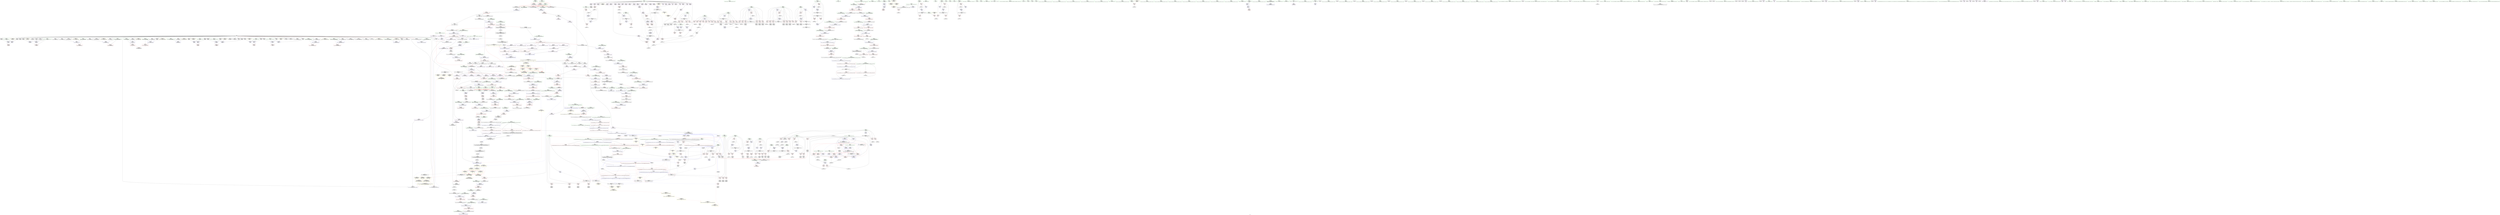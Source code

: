 digraph "SVFG" {
	label="SVFG";

	Node0x55c61eda8f50 [shape=record,color=grey,label="{NodeID: 0\nNullPtr|{|<s47>96}}"];
	Node0x55c61eda8f50 -> Node0x55c61ee12110[style=solid];
	Node0x55c61eda8f50 -> Node0x55c61ee12210[style=solid];
	Node0x55c61eda8f50 -> Node0x55c61ee122e0[style=solid];
	Node0x55c61eda8f50 -> Node0x55c61ee123b0[style=solid];
	Node0x55c61eda8f50 -> Node0x55c61ee12480[style=solid];
	Node0x55c61eda8f50 -> Node0x55c61ee12550[style=solid];
	Node0x55c61eda8f50 -> Node0x55c61ee12620[style=solid];
	Node0x55c61eda8f50 -> Node0x55c61ee126f0[style=solid];
	Node0x55c61eda8f50 -> Node0x55c61ee127c0[style=solid];
	Node0x55c61eda8f50 -> Node0x55c61ee12890[style=solid];
	Node0x55c61eda8f50 -> Node0x55c61ee12960[style=solid];
	Node0x55c61eda8f50 -> Node0x55c61ee12a30[style=solid];
	Node0x55c61eda8f50 -> Node0x55c61ee12b00[style=solid];
	Node0x55c61eda8f50 -> Node0x55c61ee12bd0[style=solid];
	Node0x55c61eda8f50 -> Node0x55c61ee12ca0[style=solid];
	Node0x55c61eda8f50 -> Node0x55c61ee12d70[style=solid];
	Node0x55c61eda8f50 -> Node0x55c61ee12e40[style=solid];
	Node0x55c61eda8f50 -> Node0x55c61ee12f10[style=solid];
	Node0x55c61eda8f50 -> Node0x55c61ee12fe0[style=solid];
	Node0x55c61eda8f50 -> Node0x55c61ee130b0[style=solid];
	Node0x55c61eda8f50 -> Node0x55c61ee13180[style=solid];
	Node0x55c61eda8f50 -> Node0x55c61ee13250[style=solid];
	Node0x55c61eda8f50 -> Node0x55c61ee13320[style=solid];
	Node0x55c61eda8f50 -> Node0x55c61ee133f0[style=solid];
	Node0x55c61eda8f50 -> Node0x55c61ee134c0[style=solid];
	Node0x55c61eda8f50 -> Node0x55c61ee13590[style=solid];
	Node0x55c61eda8f50 -> Node0x55c61ee13660[style=solid];
	Node0x55c61eda8f50 -> Node0x55c61ee13730[style=solid];
	Node0x55c61eda8f50 -> Node0x55c61ee13800[style=solid];
	Node0x55c61eda8f50 -> Node0x55c61ee138d0[style=solid];
	Node0x55c61eda8f50 -> Node0x55c61ee139a0[style=solid];
	Node0x55c61eda8f50 -> Node0x55c61ee13a70[style=solid];
	Node0x55c61eda8f50 -> Node0x55c61ee13b40[style=solid];
	Node0x55c61eda8f50 -> Node0x55c61ee13c10[style=solid];
	Node0x55c61eda8f50 -> Node0x55c61ee13ce0[style=solid];
	Node0x55c61eda8f50 -> Node0x55c61ee13db0[style=solid];
	Node0x55c61eda8f50 -> Node0x55c61ee13e80[style=solid];
	Node0x55c61eda8f50 -> Node0x55c61ee13f50[style=solid];
	Node0x55c61eda8f50 -> Node0x55c61ee14020[style=solid];
	Node0x55c61eda8f50 -> Node0x55c61ee140f0[style=solid];
	Node0x55c61eda8f50 -> Node0x55c61ee141c0[style=solid];
	Node0x55c61eda8f50 -> Node0x55c61ee2c350[style=solid];
	Node0x55c61eda8f50 -> Node0x55c61ee1a060[style=solid];
	Node0x55c61eda8f50 -> Node0x55c61ee1a130[style=solid];
	Node0x55c61eda8f50 -> Node0x55c61ee1a200[style=solid];
	Node0x55c61eda8f50 -> Node0x55c61ee1fce0[style=solid];
	Node0x55c61eda8f50 -> Node0x55c61ee557d0[style=solid];
	Node0x55c61eda8f50:s47 -> Node0x55c61ef168e0[style=solid,color=red];
	Node0x55c61ef17ad0 [shape=record,color=black,label="{NodeID: 1882\n1287 = PHI(1271, )\n0th arg _ZSt25__uninitialized_default_nIPimET_S1_T0_ }"];
	Node0x55c61ef17ad0 -> Node0x55c61ee1b4b0[style=solid];
	Node0x55c61ee19f90 [shape=record,color=blue,label="{NodeID: 775\n1090\<--1087\n__a.addr\<--__a\n_ZNSt12_Vector_baseIiSaIiEE12_Vector_implC2ERKS0_\n}"];
	Node0x55c61ee19f90 -> Node0x55c61ee29240[style=dashed];
	Node0x55c61ee10b60 [shape=record,color=purple,label="{NodeID: 443\n1189\<--1185\n_M_impl\<--this1\n_ZNSt12_Vector_baseIiSaIiEE11_M_allocateEm\n}"];
	Node0x55c61ee10b60 -> Node0x55c61ee17960[style=solid];
	Node0x55c61ee545d0 [shape=record,color=grey,label="{NodeID: 1218\n788 = cmp(787, 743, )\n}"];
	Node0x55c61ee049e0 [shape=record,color=green,label="{NodeID: 111\n601\<--602\n__clang_call_terminate\<--__clang_call_terminate_field_insensitive\n}"];
	Node0x55c61ee264c0 [shape=record,color=red,label="{NodeID: 554\n745\<--689\n\<--correct\n_Z4testv\n}"];
	Node0x55c61ee264c0 -> Node0x55c61ee217f0[style=solid];
	Node0x55c61ee09170 [shape=record,color=green,label="{NodeID: 222\n1456\<--1457\nthis.addr\<--this.addr_field_insensitive\n_ZN9__gnu_cxx13new_allocatorIiE10deallocateEPim\n}"];
	Node0x55c61ee09170 -> Node0x55c61ee2b7a0[style=solid];
	Node0x55c61ee09170 -> Node0x55c61ee1c830[style=solid];
	Node0x55c61ee2bf50 [shape=record,color=blue,label="{NodeID: 665\n43\<--44\n_ZZ6xor128vE1y\<--\nGlob }"];
	Node0x55c61ee17070 [shape=record,color=black,label="{NodeID: 333\n866\<--865\nidxprom8\<--\n_Z3runv\n}"];
	Node0x55c61ee00630 [shape=record,color=green,label="{NodeID: 1\n7\<--1\n__dso_handle\<--dummyObj\nGlob }"];
	Node0x55c61ef17be0 [shape=record,color=black,label="{NodeID: 1883\n1288 = PHI(1272, )\n1st arg _ZSt25__uninitialized_default_nIPimET_S1_T0_ }"];
	Node0x55c61ef17be0 -> Node0x55c61ee1b580[style=solid];
	Node0x55c61ee1a060 [shape=record,color=blue, style = dotted,label="{NodeID: 776\n1100\<--3\n_M_start\<--dummyVal\n_ZNSt12_Vector_baseIiSaIiEE12_Vector_implC2ERKS0_\n|{<s0>82}}"];
	Node0x55c61ee1a060:s0 -> Node0x55c61eec2500[style=dashed,color=blue];
	Node0x55c61ee10c30 [shape=record,color=purple,label="{NodeID: 444\n1283\<--1282\n_M_impl\<--this1\n_ZNSt12_Vector_baseIiSaIiEE19_M_get_Tp_allocatorEv\n}"];
	Node0x55c61ee10c30 -> Node0x55c61ee17fe0[style=solid];
	Node0x55c61ee54750 [shape=record,color=grey,label="{NodeID: 1219\n140 = cmp(138, 35, )\n}"];
	Node0x55c61ee04ae0 [shape=record,color=green,label="{NodeID: 112\n604\<--605\n_Z6genbadv\<--_Z6genbadv_field_insensitive\n}"];
	Node0x55c61ee26590 [shape=record,color=red,label="{NodeID: 555\n790\<--689\n\<--correct\n_Z4testv\n}"];
	Node0x55c61ee26590 -> Node0x55c61ee51450[style=solid];
	Node0x55c61ee9b2c0 [shape=record,color=yellow,style=double,label="{NodeID: 1330\n88V_1 = ENCHI(MR_88V_0)\npts\{6940000 7020000 8180000 \}\nFun[_ZNSt6vectorIiSaIiEEixEm]}"];
	Node0x55c61ee9b2c0 -> Node0x55c61ee25550[style=dashed];
	Node0x55c61ee09240 [shape=record,color=green,label="{NodeID: 223\n1458\<--1459\n__p.addr\<--__p.addr_field_insensitive\n_ZN9__gnu_cxx13new_allocatorIiE10deallocateEPim\n}"];
	Node0x55c61ee09240 -> Node0x55c61ee2b870[style=solid];
	Node0x55c61ee09240 -> Node0x55c61ee1c900[style=solid];
	Node0x55c61eec1ec0 [shape=record,color=yellow,style=double,label="{NodeID: 1773\n147V_3 = CSCHI(MR_147V_2)\npts\{7020000 \}\nCS[]|{|<s1>53|<s2>54}}"];
	Node0x55c61eec1ec0 -> Node0x55c61ee8fa40[style=dashed];
	Node0x55c61eec1ec0:s1 -> Node0x55c61ee9b2c0[style=dashed,color=red];
	Node0x55c61eec1ec0:s2 -> Node0x55c61eea6500[style=dashed,color=red];
	Node0x55c61ee2c050 [shape=record,color=blue,label="{NodeID: 666\n46\<--47\n_ZZ6xor128vE1z\<--\nGlob }"];
	Node0x55c61ee17140 [shape=record,color=black,label="{NodeID: 334\n970\<--975\n_ZSt4moveIRiEONSt16remove_referenceIT_E4typeEOS2__ret\<--\n_ZSt4moveIRiEONSt16remove_referenceIT_E4typeEOS2_\n|{<s0>11|<s1>12|<s2>13}}"];
	Node0x55c61ee17140:s0 -> Node0x55c61ef11da0[style=solid,color=blue];
	Node0x55c61ee17140:s1 -> Node0x55c61ef11ee0[style=solid,color=blue];
	Node0x55c61ee17140:s2 -> Node0x55c61ef11b70[style=solid,color=blue];
	Node0x55c61ee006c0 [shape=record,color=green,label="{NodeID: 2\n11\<--1\n_ZSt4cerr\<--dummyObj\nGlob }"];
	Node0x55c61ef17cf0 [shape=record,color=black,label="{NodeID: 1884\n1509 = PHI(1502, )\n0th arg _ZNSt12_Destroy_auxILb1EE9__destroyIPiEEvT_S3_ }"];
	Node0x55c61ef17cf0 -> Node0x55c61ee1ceb0[style=solid];
	Node0x55c61ee1a130 [shape=record,color=blue, style = dotted,label="{NodeID: 777\n1102\<--3\n_M_finish\<--dummyVal\n_ZNSt12_Vector_baseIiSaIiEE12_Vector_implC2ERKS0_\n|{<s0>82}}"];
	Node0x55c61ee1a130:s0 -> Node0x55c61eec2500[style=dashed,color=blue];
	Node0x55c61ee10d00 [shape=record,color=purple,label="{NodeID: 445\n1381\<--1380\nincdec.ptr\<--\n_ZSt10__fill_n_aIPimiEN9__gnu_cxx11__enable_ifIXsr11__is_scalarIT1_EE7__valueET_E6__typeES4_T0_RKS3_\n}"];
	Node0x55c61ee10d00 -> Node0x55c61ee1c1b0[style=solid];
	Node0x55c61ee548d0 [shape=record,color=grey,label="{NodeID: 1220\n172 = cmp(170, 171, )\n}"];
	Node0x55c61ee09780 [shape=record,color=green,label="{NodeID: 113\n608\<--609\nnrvo\<--nrvo_field_insensitive\n_Z6genbadv\n}"];
	Node0x55c61ee09780 -> Node0x55c61ee25bd0[style=solid];
	Node0x55c61ee09780 -> Node0x55c61ee2ee90[style=solid];
	Node0x55c61ee09780 -> Node0x55c61ee2f780[style=solid];
	Node0x55c61ee26660 [shape=record,color=red,label="{NodeID: 556\n808\<--689\n\<--correct\n_Z4testv\n}"];
	Node0x55c61ee09310 [shape=record,color=green,label="{NodeID: 224\n1460\<--1461\n.addr\<--.addr_field_insensitive\n_ZN9__gnu_cxx13new_allocatorIiE10deallocateEPim\n}"];
	Node0x55c61ee09310 -> Node0x55c61ee1c9d0[style=solid];
	Node0x55c61eec1fa0 [shape=record,color=yellow,style=double,label="{NodeID: 1774\n149V_3 = CSCHI(MR_149V_2)\npts\{7020001 7020002 \}\nCS[]|{|<s1>54|<s2>54}}"];
	Node0x55c61eec1fa0 -> Node0x55c61ee8ff40[style=dashed];
	Node0x55c61eec1fa0:s1 -> Node0x55c61eea6610[style=dashed,color=red];
	Node0x55c61eec1fa0:s2 -> Node0x55c61eea6750[style=dashed,color=red];
	Node0x55c61ee2c150 [shape=record,color=blue,label="{NodeID: 667\n1522\<--50\nllvm.global_ctors_0\<--\nGlob }"];
	Node0x55c61ee17210 [shape=record,color=black,label="{NodeID: 335\n1029\<--1028\n\<--this1\n_ZNSt6vectorIiSaIiEE21_M_default_initializeEm\n}"];
	Node0x55c61ee17210 -> Node0x55c61ee0f710[style=solid];
	Node0x55c61ee17210 -> Node0x55c61ee0f7e0[style=solid];
	Node0x55c61ee00970 [shape=record,color=green,label="{NodeID: 3\n12\<--1\n.str\<--dummyObj\nGlob }"];
	Node0x55c61ef17e00 [shape=record,color=black,label="{NodeID: 1885\n1510 = PHI(1503, )\n1st arg _ZNSt12_Destroy_auxILb1EE9__destroyIPiEEvT_S3_ }"];
	Node0x55c61ef17e00 -> Node0x55c61ee1cf80[style=solid];
	Node0x55c61ee1a200 [shape=record,color=blue, style = dotted,label="{NodeID: 778\n1104\<--3\n_M_end_of_storage\<--dummyVal\n_ZNSt12_Vector_baseIiSaIiEE12_Vector_implC2ERKS0_\n|{<s0>82}}"];
	Node0x55c61ee1a200:s0 -> Node0x55c61eec2500[style=dashed,color=blue];
	Node0x55c61ee10dd0 [shape=record,color=purple,label="{NodeID: 446\n1410\<--1406\n_M_impl\<--this1\n_ZNSt12_Vector_baseIiSaIiEE13_M_deallocateEPim\n}"];
	Node0x55c61ee10dd0 -> Node0x55c61ee18590[style=solid];
	Node0x55c61ee54a50 [shape=record,color=grey,label="{NodeID: 1221\n522 = cmp(520, 132, )\n}"];
	Node0x55c61ee09850 [shape=record,color=green,label="{NodeID: 114\n610\<--611\nref.tmp\<--ref.tmp_field_insensitive\n_Z6genbadv\n|{<s0>38|<s1>39|<s2>40|<s3>42}}"];
	Node0x55c61ee09850:s0 -> Node0x55c61ef169f0[style=solid,color=red];
	Node0x55c61ee09850:s1 -> Node0x55c61ef17720[style=solid,color=red];
	Node0x55c61ee09850:s2 -> Node0x55c61ef10040[style=solid,color=red];
	Node0x55c61ee09850:s3 -> Node0x55c61ef10040[style=solid,color=red];
	Node0x55c61ee26730 [shape=record,color=red,label="{NodeID: 557\n710\<--691\n\<--i\n_Z4testv\n}"];
	Node0x55c61ee26730 -> Node0x55c61ee55350[style=solid];
	Node0x55c61ee9b510 [shape=record,color=yellow,style=double,label="{NodeID: 1332\n213V_1 = ENCHI(MR_213V_0)\npts\{1049 \}\nFun[_ZNSt12_Vector_baseIiSaIiEED2Ev]}"];
	Node0x55c61ee9b510 -> Node0x55c61ee19d20[style=dashed];
	Node0x55c61ee093e0 [shape=record,color=green,label="{NodeID: 225\n1469\<--1470\n_ZdlPv\<--_ZdlPv_field_insensitive\n}"];
	Node0x55c61ee2c250 [shape=record,color=blue,label="{NodeID: 668\n1523\<--51\nllvm.global_ctors_1\<--_GLOBAL__sub_I_rankalee_2_0.cpp\nGlob }"];
	Node0x55c61ee172e0 [shape=record,color=black,label="{NodeID: 336\n1034\<--1028\n\<--this1\n_ZNSt6vectorIiSaIiEE21_M_default_initializeEm\n|{<s0>85}}"];
	Node0x55c61ee172e0:s0 -> Node0x55c61ef0fab0[style=solid,color=red];
	Node0x55c61ee00a00 [shape=record,color=green,label="{NodeID: 4\n14\<--1\n.str.1\<--dummyObj\nGlob }"];
	Node0x55c61ef17f10 [shape=record,color=black,label="{NodeID: 1886\n1166 = PHI(1158, )\n0th arg _ZN9__gnu_cxx13new_allocatorIiEC2ERKS1_ }"];
	Node0x55c61ef17f10 -> Node0x55c61ee1a950[style=solid];
	Node0x55c61ee1a2d0 [shape=record,color=blue,label="{NodeID: 779\n1110\<--1108\nthis.addr\<--this\n_ZNSt12_Vector_baseIiSaIiEE17_M_create_storageEm\n}"];
	Node0x55c61ee1a2d0 -> Node0x55c61ee29310[style=dashed];
	Node0x55c61ee10ea0 [shape=record,color=purple,label="{NodeID: 447\n515\<--513\nadd.ptr\<--\n_ZNSt6vectorIiSaIiEEixEm\n}"];
	Node0x55c61ee10ea0 -> Node0x55c61ee16030[style=solid];
	Node0x55c61ee54bd0 [shape=record,color=grey,label="{NodeID: 1222\n934 = cmp(932, 933, )\n}"];
	Node0x55c61ee09920 [shape=record,color=green,label="{NodeID: 115\n612\<--613\nexn.slot\<--exn.slot_field_insensitive\n_Z6genbadv\n}"];
	Node0x55c61ee09920 -> Node0x55c61ee25ca0[style=solid];
	Node0x55c61ee09920 -> Node0x55c61ee2f1d0[style=solid];
	Node0x55c61ee09920 -> Node0x55c61ee2f5e0[style=solid];
	Node0x55c61ee26800 [shape=record,color=red,label="{NodeID: 558\n751\<--691\n\<--i\n_Z4testv\n}"];
	Node0x55c61ee26800 -> Node0x55c61ee51bd0[style=solid];
	Node0x55c61ee9b5f0 [shape=record,color=yellow,style=double,label="{NodeID: 1333\n215V_1 = ENCHI(MR_215V_0)\npts\{1051 \}\nFun[_ZNSt12_Vector_baseIiSaIiEED2Ev]}"];
	Node0x55c61ee9b5f0 -> Node0x55c61ee19df0[style=dashed];
	Node0x55c61ee094e0 [shape=record,color=green,label="{NodeID: 226\n1478\<--1479\n__first.addr\<--__first.addr_field_insensitive\n_ZSt8_DestroyIPiiEvT_S1_RSaIT0_E\n}"];
	Node0x55c61ee094e0 -> Node0x55c61ee2b940[style=solid];
	Node0x55c61ee094e0 -> Node0x55c61ee1caa0[style=solid];
	Node0x55c61eec2160 [shape=record,color=yellow,style=double,label="{NodeID: 1776\n20V_2 = CSCHI(MR_20V_1)\npts\{100000 \}\nCS[]|{<s0>81}}"];
	Node0x55c61eec2160:s0 -> Node0x55c61ee9ae30[style=dashed,color=red];
	Node0x55c61ee2c350 [shape=record,color=blue, style = dotted,label="{NodeID: 669\n1524\<--3\nllvm.global_ctors_2\<--dummyVal\nGlob }"];
	Node0x55c61ee173b0 [shape=record,color=black,label="{NodeID: 337\n1039\<--1028\n\<--this1\n_ZNSt6vectorIiSaIiEE21_M_default_initializeEm\n}"];
	Node0x55c61ee173b0 -> Node0x55c61ee0f8b0[style=solid];
	Node0x55c61ee173b0 -> Node0x55c61ee0f980[style=solid];
	Node0x55c61ee00a90 [shape=record,color=green,label="{NodeID: 5\n16\<--1\n.str.2\<--dummyObj\nGlob }"];
	Node0x55c61ef18020 [shape=record,color=black,label="{NodeID: 1887\n1167 = PHI(1160, )\n1st arg _ZN9__gnu_cxx13new_allocatorIiEC2ERKS1_ }"];
	Node0x55c61ef18020 -> Node0x55c61ee1aa20[style=solid];
	Node0x55c61ee1a3a0 [shape=record,color=blue,label="{NodeID: 780\n1112\<--1109\n__n.addr\<--__n\n_ZNSt12_Vector_baseIiSaIiEE17_M_create_storageEm\n}"];
	Node0x55c61ee1a3a0 -> Node0x55c61ee293e0[style=dashed];
	Node0x55c61ee1a3a0 -> Node0x55c61ee294b0[style=dashed];
	Node0x55c61ee10f70 [shape=record,color=purple,label="{NodeID: 448\n1134\<--1132\nadd.ptr\<--\n_ZNSt12_Vector_baseIiSaIiEE17_M_create_storageEm\n}"];
	Node0x55c61ee10f70 -> Node0x55c61ee1a610[style=solid];
	Node0x55c61ee54d50 [shape=record,color=grey,label="{NodeID: 1223\n176 = cmp(174, 175, )\n}"];
	Node0x55c61ee099f0 [shape=record,color=green,label="{NodeID: 116\n614\<--615\nehselector.slot\<--ehselector.slot_field_insensitive\n_Z6genbadv\n}"];
	Node0x55c61ee099f0 -> Node0x55c61ee25d70[style=solid];
	Node0x55c61ee099f0 -> Node0x55c61ee2f2a0[style=solid];
	Node0x55c61ee099f0 -> Node0x55c61ee2f6b0[style=solid];
	Node0x55c61ee268d0 [shape=record,color=red,label="{NodeID: 559\n733\<--695\n\<--score\n_Z4testv\n}"];
	Node0x55c61ee268d0 -> Node0x55c61ee214f0[style=solid];
	Node0x55c61ee9b6d0 [shape=record,color=yellow,style=double,label="{NodeID: 1334\n88V_1 = ENCHI(MR_88V_0)\npts\{6940000 7020000 8180000 \}\nFun[_ZNSt12_Vector_baseIiSaIiEED2Ev]}"];
	Node0x55c61ee9b6d0 -> Node0x55c61ee28f00[style=dashed];
	Node0x55c61ee9b6d0 -> Node0x55c61ee290a0[style=dashed];
	Node0x55c61ee095b0 [shape=record,color=green,label="{NodeID: 227\n1480\<--1481\n__last.addr\<--__last.addr_field_insensitive\n_ZSt8_DestroyIPiiEvT_S1_RSaIT0_E\n}"];
	Node0x55c61ee095b0 -> Node0x55c61ee2ba10[style=solid];
	Node0x55c61ee095b0 -> Node0x55c61ee1cb70[style=solid];
	Node0x55c61ee2c450 [shape=record,color=blue,label="{NodeID: 670\n79\<--35\ncur\<--\n_Z7precalcv\n}"];
	Node0x55c61ee2c450 -> Node0x55c61ee80950[style=dashed];
	Node0x55c61ee17480 [shape=record,color=black,label="{NodeID: 338\n1063\<--1059\nsub.ptr.lhs.cast\<--\n_ZNSt12_Vector_baseIiSaIiEED2Ev\n}"];
	Node0x55c61ee17480 -> Node0x55c61ee205f0[style=solid];
	Node0x55c61ee00b20 [shape=record,color=green,label="{NodeID: 6\n18\<--1\n.str.3\<--dummyObj\nGlob }"];
	Node0x55c61ef18130 [shape=record,color=black,label="{NodeID: 1888\n1324 = PHI(1316, )\n0th arg _ZSt6fill_nIPimiET_S1_T0_RKT1_ }"];
	Node0x55c61ef18130 -> Node0x55c61ee1b990[style=solid];
	Node0x55c61ee1a470 [shape=record,color=blue,label="{NodeID: 781\n1122\<--1118\n_M_start\<--call\n_ZNSt12_Vector_baseIiSaIiEE17_M_create_storageEm\n|{|<s2>83}}"];
	Node0x55c61ee1a470 -> Node0x55c61ee29580[style=dashed];
	Node0x55c61ee1a470 -> Node0x55c61ee29650[style=dashed];
	Node0x55c61ee1a470:s2 -> Node0x55c61eec26c0[style=dashed,color=blue];
	Node0x55c61ee11040 [shape=record,color=red,label="{NodeID: 449\n548\<--34\n\<--_ZZ6xor128vE1w\n_Z6xor128v\n}"];
	Node0x55c61ee11040 -> Node0x55c61ee2ea80[style=solid];
	Node0x55c61ee54ed0 [shape=record,color=grey,label="{NodeID: 1224\n104 = cmp(102, 103, )\n}"];
	Node0x55c61ee09ac0 [shape=record,color=green,label="{NodeID: 117\n616\<--617\ni\<--i_field_insensitive\n_Z6genbadv\n}"];
	Node0x55c61ee09ac0 -> Node0x55c61ee25e40[style=solid];
	Node0x55c61ee09ac0 -> Node0x55c61ee25f10[style=solid];
	Node0x55c61ee09ac0 -> Node0x55c61ee25fe0[style=solid];
	Node0x55c61ee09ac0 -> Node0x55c61ee260b0[style=solid];
	Node0x55c61ee09ac0 -> Node0x55c61ee2ef60[style=solid];
	Node0x55c61ee09ac0 -> Node0x55c61ee2f100[style=solid];
	Node0x55c61ee269a0 [shape=record,color=red,label="{NodeID: 560\n741\<--695\n\<--score\n_Z4testv\n}"];
	Node0x55c61ee269a0 -> Node0x55c61ee53cd0[style=solid];
	Node0x55c61ee9b810 [shape=record,color=yellow,style=double,label="{NodeID: 1335\n92V_1 = ENCHI(MR_92V_0)\npts\{6940002 7020002 8180002 \}\nFun[_ZNSt12_Vector_baseIiSaIiEED2Ev]}"];
	Node0x55c61ee9b810 -> Node0x55c61ee28fd0[style=dashed];
	Node0x55c61ee09680 [shape=record,color=green,label="{NodeID: 228\n1482\<--1483\n.addr\<--.addr_field_insensitive\n_ZSt8_DestroyIPiiEvT_S1_RSaIT0_E\n}"];
	Node0x55c61ee09680 -> Node0x55c61ee1cc40[style=solid];
	Node0x55c61ee2c520 [shape=record,color=blue,label="{NodeID: 671\n81\<--97\nnext\<--\n_Z7precalcv\n}"];
	Node0x55c61ee2c520 -> Node0x55c61ee80e20[style=dashed];
	Node0x55c61ee17550 [shape=record,color=black,label="{NodeID: 339\n1064\<--1062\nsub.ptr.rhs.cast\<--\n_ZNSt12_Vector_baseIiSaIiEED2Ev\n}"];
	Node0x55c61ee17550 -> Node0x55c61ee205f0[style=solid];
	Node0x55c61ee01360 [shape=record,color=green,label="{NodeID: 7\n20\<--1\n_ZSt3cin\<--dummyObj\nGlob }"];
	Node0x55c61ef18240 [shape=record,color=black,label="{NodeID: 1889\n1325 = PHI(1317, )\n1st arg _ZSt6fill_nIPimiET_S1_T0_RKT1_ }"];
	Node0x55c61ef18240 -> Node0x55c61ee1ba60[style=solid];
	Node0x55c61ee1a540 [shape=record,color=blue,label="{NodeID: 782\n1128\<--1126\n_M_finish\<--\n_ZNSt12_Vector_baseIiSaIiEE17_M_create_storageEm\n|{<s0>83}}"];
	Node0x55c61ee1a540:s0 -> Node0x55c61eec26c0[style=dashed,color=blue];
	Node0x55c61ee11110 [shape=record,color=red,label="{NodeID: 450\n550\<--34\n\<--_ZZ6xor128vE1w\n_Z6xor128v\n}"];
	Node0x55c61ee11110 -> Node0x55c61ee51ed0[style=solid];
	Node0x55c61ee55050 [shape=record,color=grey,label="{NodeID: 1225\n758 = cmp(757, 139, )\n}"];
	Node0x55c61ee09b90 [shape=record,color=green,label="{NodeID: 118\n618\<--619\ni1\<--i1_field_insensitive\n_Z6genbadv\n}"];
	Node0x55c61ee09b90 -> Node0x55c61ee26180[style=solid];
	Node0x55c61ee09b90 -> Node0x55c61ee26250[style=solid];
	Node0x55c61ee09b90 -> Node0x55c61ee26320[style=solid];
	Node0x55c61ee09b90 -> Node0x55c61ee2f370[style=solid];
	Node0x55c61ee09b90 -> Node0x55c61ee2f510[style=solid];
	Node0x55c61ee26a70 [shape=record,color=red,label="{NodeID: 561\n717\<--697\n\<--i1\n_Z4testv\n}"];
	Node0x55c61ee26a70 -> Node0x55c61ee554d0[style=solid];
	Node0x55c61ee11b00 [shape=record,color=green,label="{NodeID: 229\n1490\<--1491\n_ZSt8_DestroyIPiEvT_S1_\<--_ZSt8_DestroyIPiEvT_S1__field_insensitive\n}"];
	Node0x55c61eec2500 [shape=record,color=yellow,style=double,label="{NodeID: 1779\n122V_2 = CSCHI(MR_122V_1)\npts\{6940000 6940001 6940002 7020000 7020001 7020002 8180000 8180001 8180002 \}\nCS[]|{<s0>83|<s1>83|<s2>83}}"];
	Node0x55c61eec2500:s0 -> Node0x55c61ee1a470[style=dashed,color=red];
	Node0x55c61eec2500:s1 -> Node0x55c61ee1a540[style=dashed,color=red];
	Node0x55c61eec2500:s2 -> Node0x55c61ee1a610[style=dashed,color=red];
	Node0x55c61ee2c5f0 [shape=record,color=blue,label="{NodeID: 672\n83\<--99\nn\<--\n_Z7precalcv\n}"];
	Node0x55c61ee2c5f0 -> Node0x55c61ee21ad0[style=dashed];
	Node0x55c61ee2c5f0 -> Node0x55c61ee21ba0[style=dashed];
	Node0x55c61ee2c5f0 -> Node0x55c61ee21c70[style=dashed];
	Node0x55c61ee2c5f0 -> Node0x55c61ee21d40[style=dashed];
	Node0x55c61ee2c5f0 -> Node0x55c61ee21e10[style=dashed];
	Node0x55c61ee2c5f0 -> Node0x55c61ee21ee0[style=dashed];
	Node0x55c61ee2c5f0 -> Node0x55c61ee21fb0[style=dashed];
	Node0x55c61ee2c5f0 -> Node0x55c61ee22080[style=dashed];
	Node0x55c61eea2250 [shape=record,color=yellow,style=double,label="{NodeID: 1447\n18V_1 = ENCHI(MR_18V_0)\npts\{1242 \}\nFun[_ZNSt27__uninitialized_default_n_1ILb1EE18__uninit_default_nIPimEET_S3_T0_]|{<s0>102}}"];
	Node0x55c61eea2250:s0 -> Node0x55c61ee9f980[style=dashed,color=red];
	Node0x55c61ee17620 [shape=record,color=black,label="{NodeID: 340\n1095\<--1094\n\<--this1\n_ZNSt12_Vector_baseIiSaIiEE12_Vector_implC2ERKS0_\n|{<s0>91}}"];
	Node0x55c61ee17620:s0 -> Node0x55c61ef156a0[style=solid,color=red];
	Node0x55c61ee013f0 [shape=record,color=green,label="{NodeID: 8\n21\<--1\n.str.4\<--dummyObj\nGlob }"];
	Node0x55c61ef18350 [shape=record,color=black,label="{NodeID: 1890\n1326 = PHI(1312, )\n2nd arg _ZSt6fill_nIPimiET_S1_T0_RKT1_ }"];
	Node0x55c61ef18350 -> Node0x55c61ee1bb30[style=solid];
	Node0x55c61ee1a610 [shape=record,color=blue,label="{NodeID: 783\n1136\<--1134\n_M_end_of_storage\<--add.ptr\n_ZNSt12_Vector_baseIiSaIiEE17_M_create_storageEm\n|{<s0>83}}"];
	Node0x55c61ee1a610:s0 -> Node0x55c61eec26c0[style=dashed,color=blue];
	Node0x55c61ee111e0 [shape=record,color=red,label="{NodeID: 451\n551\<--34\n\<--_ZZ6xor128vE1w\n_Z6xor128v\n}"];
	Node0x55c61ee111e0 -> Node0x55c61ee52350[style=solid];
	Node0x55c61ee551d0 [shape=record,color=grey,label="{NodeID: 1226\n765 = cmp(764, 99, )\n}"];
	Node0x55c61ee09c60 [shape=record,color=green,label="{NodeID: 119\n620\<--621\np\<--p_field_insensitive\n_Z6genbadv\n}"];
	Node0x55c61ee09c60 -> Node0x55c61ee263f0[style=solid];
	Node0x55c61ee09c60 -> Node0x55c61ee2f440[style=solid];
	Node0x55c61ee26b40 [shape=record,color=red,label="{NodeID: 562\n720\<--697\n\<--i1\n_Z4testv\n}"];
	Node0x55c61ee26b40 -> Node0x55c61ee16920[style=solid];
	Node0x55c61ee11bd0 [shape=record,color=green,label="{NodeID: 230\n1496\<--1497\n__first.addr\<--__first.addr_field_insensitive\n_ZSt8_DestroyIPiEvT_S1_\n}"];
	Node0x55c61ee11bd0 -> Node0x55c61ee2bae0[style=solid];
	Node0x55c61ee11bd0 -> Node0x55c61ee1cd10[style=solid];
	Node0x55c61eec26c0 [shape=record,color=yellow,style=double,label="{NodeID: 1780\n122V_3 = CSCHI(MR_122V_2)\npts\{6940000 6940001 6940002 7020000 7020001 7020002 8180000 8180001 8180002 \}\nCS[]|{<s0>26|<s1>26|<s2>26}}"];
	Node0x55c61eec26c0:s0 -> Node0x55c61eec0820[style=dashed,color=blue];
	Node0x55c61eec26c0:s1 -> Node0x55c61eec09e0[style=dashed,color=blue];
	Node0x55c61eec26c0:s2 -> Node0x55c61eec0b20[style=dashed,color=blue];
	Node0x55c61ee2c6c0 [shape=record,color=blue,label="{NodeID: 673\n85\<--35\ni\<--\n_Z7precalcv\n}"];
	Node0x55c61ee2c6c0 -> Node0x55c61ee8a040[style=dashed];
	Node0x55c61ee176f0 [shape=record,color=black,label="{NodeID: 341\n1145\<--1144\n\<--this1\n_ZNSt12_Vector_baseIiSaIiEE12_Vector_implD2Ev\n|{<s0>93}}"];
	Node0x55c61ee176f0:s0 -> Node0x55c61ef10040[style=solid,color=red];
	Node0x55c61ee014f0 [shape=record,color=green,label="{NodeID: 9\n23\<--1\n.str.5\<--dummyObj\nGlob }"];
	Node0x55c61ef18460 [shape=record,color=black,label="{NodeID: 1891\n971 = PHI(314, 320, 310, )\n0th arg _ZSt4moveIRiEONSt16remove_referenceIT_E4typeEOS2_ }"];
	Node0x55c61ef18460 -> Node0x55c61ee30f10[style=solid];
	Node0x55c61ee1a6e0 [shape=record,color=blue,label="{NodeID: 784\n1141\<--1140\nthis.addr\<--this\n_ZNSt12_Vector_baseIiSaIiEE12_Vector_implD2Ev\n}"];
	Node0x55c61ee1a6e0 -> Node0x55c61ee29720[style=dashed];
	Node0x55c61ee112b0 [shape=record,color=red,label="{NodeID: 452\n538\<--40\n\<--_ZZ6xor128vE1x\n_Z6xor128v\n}"];
	Node0x55c61ee112b0 -> Node0x55c61ee50e50[style=solid];
	Node0x55c61ee55350 [shape=record,color=grey,label="{NodeID: 1227\n711 = cmp(710, 139, )\n}"];
	Node0x55c61ee09d30 [shape=record,color=green,label="{NodeID: 120\n686\<--687\n_Z4testv\<--_Z4testv_field_insensitive\n}"];
	Node0x55c61ee26c10 [shape=record,color=red,label="{NodeID: 563\n727\<--697\n\<--i1\n_Z4testv\n}"];
	Node0x55c61ee26c10 -> Node0x55c61ee16ac0[style=solid];
	Node0x55c61ee11ca0 [shape=record,color=green,label="{NodeID: 231\n1498\<--1499\n__last.addr\<--__last.addr_field_insensitive\n_ZSt8_DestroyIPiEvT_S1_\n}"];
	Node0x55c61ee11ca0 -> Node0x55c61ee2bbb0[style=solid];
	Node0x55c61ee11ca0 -> Node0x55c61ee1cde0[style=solid];
	Node0x55c61eec2880 [shape=record,color=yellow,style=double,label="{NodeID: 1781\n18V_2 = CSCHI(MR_18V_1)\npts\{1242 \}\nCS[]|{<s0>86}}"];
	Node0x55c61eec2880:s0 -> Node0x55c61eec1800[style=dashed,color=blue];
	Node0x55c61ee2c790 [shape=record,color=blue,label="{NodeID: 674\n112\<--114\narrayidx2\<--\n_Z7precalcv\n}"];
	Node0x55c61ee2c790 -> Node0x55c61ee2c790[style=dashed];
	Node0x55c61ee2c790 -> Node0x55c61ee82c20[style=dashed];
	Node0x55c61ee177c0 [shape=record,color=black,label="{NodeID: 342\n1158\<--1157\n\<--this1\n_ZNSaIiEC2ERKS_\n|{<s0>94}}"];
	Node0x55c61ee177c0:s0 -> Node0x55c61ef17f10[style=solid,color=red];
	Node0x55c61ee015f0 [shape=record,color=green,label="{NodeID: 10\n25\<--1\n__PRETTY_FUNCTION__._Z3runv\<--dummyObj\nGlob }"];
	Node0x55c61ef18740 [shape=record,color=black,label="{NodeID: 1892\n1259 = PHI(1032, )\n0th arg _ZSt27__uninitialized_default_n_aIPimiET_S1_T0_RSaIT1_E }"];
	Node0x55c61ef18740 -> Node0x55c61ee1b170[style=solid];
	Node0x55c61ee1a7b0 [shape=record,color=blue,label="{NodeID: 785\n1151\<--1149\nthis.addr\<--this\n_ZNSaIiEC2ERKS_\n}"];
	Node0x55c61ee1a7b0 -> Node0x55c61ee297f0[style=dashed];
	Node0x55c61ee11380 [shape=record,color=red,label="{NodeID: 453\n539\<--40\n\<--_ZZ6xor128vE1x\n_Z6xor128v\n}"];
	Node0x55c61ee11380 -> Node0x55c61ee50cd0[style=solid];
	Node0x55c61ee554d0 [shape=record,color=grey,label="{NodeID: 1228\n718 = cmp(717, 99, )\n}"];
	Node0x55c61ee09e00 [shape=record,color=green,label="{NodeID: 121\n689\<--690\ncorrect\<--correct_field_insensitive\n_Z4testv\n}"];
	Node0x55c61ee09e00 -> Node0x55c61ee264c0[style=solid];
	Node0x55c61ee09e00 -> Node0x55c61ee26590[style=solid];
	Node0x55c61ee09e00 -> Node0x55c61ee26660[style=solid];
	Node0x55c61ee09e00 -> Node0x55c61ee2f850[style=solid];
	Node0x55c61ee09e00 -> Node0x55c61ee2fd30[style=solid];
	Node0x55c61ee09e00 -> Node0x55c61ee302e0[style=solid];
	Node0x55c61ee26ce0 [shape=record,color=red,label="{NodeID: 564\n737\<--697\n\<--i1\n_Z4testv\n}"];
	Node0x55c61ee26ce0 -> Node0x55c61ee21670[style=solid];
	Node0x55c61ee11d70 [shape=record,color=green,label="{NodeID: 232\n1505\<--1506\n_ZNSt12_Destroy_auxILb1EE9__destroyIPiEEvT_S3_\<--_ZNSt12_Destroy_auxILb1EE9__destroyIPiEEvT_S3__field_insensitive\n}"];
	Node0x55c61eec29e0 [shape=record,color=yellow,style=double,label="{NodeID: 1782\n18V_2 = CSCHI(MR_18V_1)\npts\{1242 \}\nCS[]|{<s0>100}}"];
	Node0x55c61eec29e0:s0 -> Node0x55c61eec2880[style=dashed,color=blue];
	Node0x55c61ee2c860 [shape=record,color=blue,label="{NodeID: 675\n85\<--117\ni\<--inc\n_Z7precalcv\n}"];
	Node0x55c61ee2c860 -> Node0x55c61ee8a040[style=dashed];
	Node0x55c61ee17890 [shape=record,color=black,label="{NodeID: 343\n1160\<--1159\n\<--\n_ZNSaIiEC2ERKS_\n|{<s0>94}}"];
	Node0x55c61ee17890:s0 -> Node0x55c61ef18020[style=solid,color=red];
	Node0x55c61ee016f0 [shape=record,color=green,label="{NodeID: 11\n27\<--1\n_ZSt4cout\<--dummyObj\nGlob }"];
	Node0x55c61ef18850 [shape=record,color=black,label="{NodeID: 1893\n1260 = PHI(1033, )\n1st arg _ZSt27__uninitialized_default_n_aIPimiET_S1_T0_RSaIT1_E }"];
	Node0x55c61ef18850 -> Node0x55c61ee1b240[style=solid];
	Node0x55c61ee1a880 [shape=record,color=blue,label="{NodeID: 786\n1153\<--1150\n__a.addr\<--__a\n_ZNSaIiEC2ERKS_\n}"];
	Node0x55c61ee1a880 -> Node0x55c61ee298c0[style=dashed];
	Node0x55c61ee11450 [shape=record,color=red,label="{NodeID: 454\n544\<--43\n\<--_ZZ6xor128vE1y\n_Z6xor128v\n}"];
	Node0x55c61ee11450 -> Node0x55c61ee2e8e0[style=solid];
	Node0x55c61ee55650 [shape=record,color=grey,label="{NodeID: 1229\n893 = cmp(892, 743, )\n}"];
	Node0x55c61ee09ed0 [shape=record,color=green,label="{NodeID: 122\n691\<--692\ni\<--i_field_insensitive\n_Z4testv\n}"];
	Node0x55c61ee09ed0 -> Node0x55c61ee26730[style=solid];
	Node0x55c61ee09ed0 -> Node0x55c61ee26800[style=solid];
	Node0x55c61ee09ed0 -> Node0x55c61ee2f920[style=solid];
	Node0x55c61ee09ed0 -> Node0x55c61ee2fe00[style=solid];
	Node0x55c61ee26db0 [shape=record,color=red,label="{NodeID: 565\n757\<--699\n\<--i13\n_Z4testv\n}"];
	Node0x55c61ee26db0 -> Node0x55c61ee55050[style=solid];
	Node0x55c61ee11e70 [shape=record,color=green,label="{NodeID: 233\n1511\<--1512\n.addr\<--.addr_field_insensitive\n_ZNSt12_Destroy_auxILb1EE9__destroyIPiEEvT_S3_\n}"];
	Node0x55c61ee11e70 -> Node0x55c61ee1ceb0[style=solid];
	Node0x55c61eec2b40 [shape=record,color=yellow,style=double,label="{NodeID: 1783\n18V_2 = CSCHI(MR_18V_1)\npts\{1242 \}\nCS[]|{<s0>101}}"];
	Node0x55c61eec2b40:s0 -> Node0x55c61eec29e0[style=dashed,color=blue];
	Node0x55c61ee2c930 [shape=record,color=blue,label="{NodeID: 676\n87\<--35\ni3\<--\n_Z7precalcv\n}"];
	Node0x55c61ee2c930 -> Node0x55c61ee81320[style=dashed];
	Node0x55c61ee17960 [shape=record,color=black,label="{NodeID: 344\n1190\<--1189\n\<--_M_impl\n_ZNSt12_Vector_baseIiSaIiEE11_M_allocateEm\n|{<s0>95}}"];
	Node0x55c61ee17960:s0 -> Node0x55c61ef10740[style=solid,color=red];
	Node0x55c61ee017f0 [shape=record,color=green,label="{NodeID: 12\n28\<--1\n.str.6\<--dummyObj\nGlob }"];
	Node0x55c61ef18960 [shape=record,color=black,label="{NodeID: 1894\n1261 = PHI(1035, )\n2nd arg _ZSt27__uninitialized_default_n_aIPimiET_S1_T0_RSaIT1_E }"];
	Node0x55c61ef18960 -> Node0x55c61ee1b310[style=solid];
	Node0x55c61ee1a950 [shape=record,color=blue,label="{NodeID: 787\n1168\<--1166\nthis.addr\<--this\n_ZN9__gnu_cxx13new_allocatorIiEC2ERKS1_\n}"];
	Node0x55c61ee1a950 -> Node0x55c61ee29990[style=dashed];
	Node0x55c61ee11520 [shape=record,color=red,label="{NodeID: 455\n546\<--46\n\<--_ZZ6xor128vE1z\n_Z6xor128v\n}"];
	Node0x55c61ee11520 -> Node0x55c61ee2e9b0[style=solid];
	Node0x55c61ee557d0 [shape=record,color=grey,label="{NodeID: 1230\n1408 = cmp(1407, 3, )\n}"];
	Node0x55c61ee09fa0 [shape=record,color=green,label="{NodeID: 123\n693\<--694\nin\<--in_field_insensitive\n_Z4testv\n|{<s0>49|<s1>50|<s2>51}}"];
	Node0x55c61ee09fa0:s0 -> Node0x55c61ef0fcc0[style=solid,color=red];
	Node0x55c61ee09fa0:s1 -> Node0x55c61ef15920[style=solid,color=red];
	Node0x55c61ee09fa0:s2 -> Node0x55c61ef10960[style=solid,color=red];
	Node0x55c61ee26e80 [shape=record,color=red,label="{NodeID: 566\n796\<--699\n\<--i13\n_Z4testv\n}"];
	Node0x55c61ee26e80 -> Node0x55c61ee515d0[style=solid];
	Node0x55c61ee11f40 [shape=record,color=green,label="{NodeID: 234\n1513\<--1514\n.addr1\<--.addr1_field_insensitive\n_ZNSt12_Destroy_auxILb1EE9__destroyIPiEEvT_S3_\n}"];
	Node0x55c61ee11f40 -> Node0x55c61ee1cf80[style=solid];
	Node0x55c61eec2ca0 [shape=record,color=yellow,style=double,label="{NodeID: 1784\n18V_2 = CSCHI(MR_18V_1)\npts\{1242 \}\nCS[]|{<s0>102}}"];
	Node0x55c61eec2ca0:s0 -> Node0x55c61eec2b40[style=dashed,color=blue];
	Node0x55c61ee2ca00 [shape=record,color=blue,label="{NodeID: 677\n89\<--35\nj\<--\n_Z7precalcv\n}"];
	Node0x55c61ee2ca00 -> Node0x55c61ee22970[style=dashed];
	Node0x55c61ee2ca00 -> Node0x55c61ee22a40[style=dashed];
	Node0x55c61ee2ca00 -> Node0x55c61ee22b10[style=dashed];
	Node0x55c61ee2ca00 -> Node0x55c61ee22be0[style=dashed];
	Node0x55c61ee2ca00 -> Node0x55c61ee22cb0[style=dashed];
	Node0x55c61ee2ca00 -> Node0x55c61ee22d80[style=dashed];
	Node0x55c61ee2ca00 -> Node0x55c61ee22e50[style=dashed];
	Node0x55c61ee2ca00 -> Node0x55c61ee22f20[style=dashed];
	Node0x55c61ee2ca00 -> Node0x55c61ee2d080[style=dashed];
	Node0x55c61ee2ca00 -> Node0x55c61ee81820[style=dashed];
	Node0x55c61ee17a30 [shape=record,color=black,label="{NodeID: 345\n1176\<--1197\n_ZNSt12_Vector_baseIiSaIiEE11_M_allocateEm_ret\<--cond\n_ZNSt12_Vector_baseIiSaIiEE11_M_allocateEm\n|{<s0>92}}"];
	Node0x55c61ee17a30:s0 -> Node0x55c61ef144e0[style=solid,color=blue];
	Node0x55c61ee018f0 [shape=record,color=green,label="{NodeID: 13\n30\<--1\n.str.7\<--dummyObj\nGlob }"];
	Node0x55c61ef18a70 [shape=record,color=black,label="{NodeID: 1895\n1108 = PHI(994, )\n0th arg _ZNSt12_Vector_baseIiSaIiEE17_M_create_storageEm }"];
	Node0x55c61ef18a70 -> Node0x55c61ee1a2d0[style=solid];
	Node0x55c61ee1aa20 [shape=record,color=blue,label="{NodeID: 788\n1170\<--1167\n.addr\<--\n_ZN9__gnu_cxx13new_allocatorIiEC2ERKS1_\n}"];
	Node0x55c61ee115f0 [shape=record,color=red,label="{NodeID: 456\n184\<--79\n\<--cur\n_Z7precalcv\n}"];
	Node0x55c61ee115f0 -> Node0x55c61ee148a0[style=solid];
	Node0x55c61ee55950 [shape=record,color=grey,label="{NodeID: 1231\n1370 = cmp(1369, 38, )\n}"];
	Node0x55c61ee0a070 [shape=record,color=green,label="{NodeID: 124\n695\<--696\nscore\<--score_field_insensitive\n_Z4testv\n}"];
	Node0x55c61ee0a070 -> Node0x55c61ee268d0[style=solid];
	Node0x55c61ee0a070 -> Node0x55c61ee269a0[style=solid];
	Node0x55c61ee0a070 -> Node0x55c61ee2f9f0[style=solid];
	Node0x55c61ee0a070 -> Node0x55c61ee2fb90[style=solid];
	Node0x55c61ee26f50 [shape=record,color=red,label="{NodeID: 567\n779\<--703\n\<--score18\n_Z4testv\n}"];
	Node0x55c61ee26f50 -> Node0x55c61ee51150[style=solid];
	Node0x55c61ee12010 [shape=record,color=green,label="{NodeID: 235\n51\<--1518\n_GLOBAL__sub_I_rankalee_2_0.cpp\<--_GLOBAL__sub_I_rankalee_2_0.cpp_field_insensitive\n}"];
	Node0x55c61ee12010 -> Node0x55c61ee2c250[style=solid];
	Node0x55c61ef06370 [shape=record,color=black,label="{NodeID: 1785\n1307 = PHI(1300, )\n1st arg _ZNSt27__uninitialized_default_n_1ILb1EE18__uninit_default_nIPimEET_S3_T0_ }"];
	Node0x55c61ef06370 -> Node0x55c61ee1b7f0[style=solid];
	Node0x55c61ee2cad0 [shape=record,color=blue,label="{NodeID: 678\n91\<--35\nk\<--\n_Z7precalcv\n}"];
	Node0x55c61ee2cad0 -> Node0x55c61ee22ff0[style=dashed];
	Node0x55c61ee2cad0 -> Node0x55c61ee230c0[style=dashed];
	Node0x55c61ee2cad0 -> Node0x55c61ee23190[style=dashed];
	Node0x55c61ee2cad0 -> Node0x55c61ee23260[style=dashed];
	Node0x55c61ee2cad0 -> Node0x55c61ee23330[style=dashed];
	Node0x55c61ee2cad0 -> Node0x55c61ee23400[style=dashed];
	Node0x55c61ee2cad0 -> Node0x55c61ee234d0[style=dashed];
	Node0x55c61ee2cad0 -> Node0x55c61ee2cad0[style=dashed];
	Node0x55c61ee2cad0 -> Node0x55c61ee2cfb0[style=dashed];
	Node0x55c61ee2cad0 -> Node0x55c61ee81d20[style=dashed];
	Node0x55c61ee17b00 [shape=record,color=black,label="{NodeID: 346\n1209\<--1208\n\<--\n_ZNSt16allocator_traitsISaIiEE8allocateERS0_m\n|{<s0>96}}"];
	Node0x55c61ee17b00:s0 -> Node0x55c61ef166c0[style=solid,color=red];
	Node0x55c61ee019f0 [shape=record,color=green,label="{NodeID: 14\n32\<--1\n.str.8\<--dummyObj\nGlob }"];
	Node0x55c61ef18b80 [shape=record,color=black,label="{NodeID: 1896\n1109 = PHI(1000, )\n1st arg _ZNSt12_Vector_baseIiSaIiEE17_M_create_storageEm }"];
	Node0x55c61ef18b80 -> Node0x55c61ee1a3a0[style=solid];
	Node0x55c61ee1aaf0 [shape=record,color=blue,label="{NodeID: 789\n1179\<--1177\nthis.addr\<--this\n_ZNSt12_Vector_baseIiSaIiEE11_M_allocateEm\n}"];
	Node0x55c61ee1aaf0 -> Node0x55c61ee29a60[style=dashed];
	Node0x55c61ee116c0 [shape=record,color=red,label="{NodeID: 457\n215\<--79\n\<--cur\n_Z7precalcv\n}"];
	Node0x55c61ee116c0 -> Node0x55c61ee14e50[style=solid];
	Node0x55c61ee0a140 [shape=record,color=green,label="{NodeID: 125\n697\<--698\ni1\<--i1_field_insensitive\n_Z4testv\n}"];
	Node0x55c61ee0a140 -> Node0x55c61ee26a70[style=solid];
	Node0x55c61ee0a140 -> Node0x55c61ee26b40[style=solid];
	Node0x55c61ee0a140 -> Node0x55c61ee26c10[style=solid];
	Node0x55c61ee0a140 -> Node0x55c61ee26ce0[style=solid];
	Node0x55c61ee0a140 -> Node0x55c61ee2fac0[style=solid];
	Node0x55c61ee0a140 -> Node0x55c61ee2fc60[style=solid];
	Node0x55c61ee27020 [shape=record,color=red,label="{NodeID: 568\n787\<--703\n\<--score18\n_Z4testv\n}"];
	Node0x55c61ee27020 -> Node0x55c61ee545d0[style=solid];
	Node0x55c61ee12110 [shape=record,color=black,label="{NodeID: 236\n2\<--3\ndummyVal\<--dummyVal\n}"];
	Node0x55c61ef05a60 [shape=record,color=black,label="{NodeID: 1786\n978 = PHI(459, )\n0th arg _ZNSt12_Vector_baseIiSaIiEEC2EmRKS0_ }"];
	Node0x55c61ef05a60 -> Node0x55c61ee30fe0[style=solid];
	Node0x55c61ee2cba0 [shape=record,color=blue,label="{NodeID: 679\n93\<--35\nl\<--\n_Z7precalcv\n}"];
	Node0x55c61ee2cba0 -> Node0x55c61ee235a0[style=dashed];
	Node0x55c61ee2cba0 -> Node0x55c61ee23670[style=dashed];
	Node0x55c61ee2cba0 -> Node0x55c61ee23740[style=dashed];
	Node0x55c61ee2cba0 -> Node0x55c61ee2cd40[style=dashed];
	Node0x55c61ee2cba0 -> Node0x55c61ee99040[style=dashed];
	Node0x55c61ee876b0 [shape=record,color=yellow,style=double,label="{NodeID: 1454\n118V_1 = ENCHI(MR_118V_0)\npts\{988 \}\nFun[_ZNSt12_Vector_baseIiSaIiEEC2EmRKS0_]}"];
	Node0x55c61ee876b0 -> Node0x55c61ee31250[style=dashed];
	Node0x55c61ee17bd0 [shape=record,color=black,label="{NodeID: 347\n1199\<--1211\n_ZNSt16allocator_traitsISaIiEE8allocateERS0_m_ret\<--call\n_ZNSt16allocator_traitsISaIiEE8allocateERS0_m\n|{<s0>95}}"];
	Node0x55c61ee17bd0:s0 -> Node0x55c61ef14620[style=solid,color=blue];
	Node0x55c61ee01af0 [shape=record,color=green,label="{NodeID: 15\n35\<--1\n\<--dummyObj\nCan only get source location for instruction, argument, global var or function.}"];
	Node0x55c61ef18c90 [shape=record,color=black,label="{NodeID: 1897\n1494 = PHI(1487, )\n0th arg _ZSt8_DestroyIPiEvT_S1_ }"];
	Node0x55c61ef18c90 -> Node0x55c61ee1cd10[style=solid];
	Node0x55c61ee1abc0 [shape=record,color=blue,label="{NodeID: 790\n1181\<--1178\n__n.addr\<--__n\n_ZNSt12_Vector_baseIiSaIiEE11_M_allocateEm\n}"];
	Node0x55c61ee1abc0 -> Node0x55c61ee29b30[style=dashed];
	Node0x55c61ee1abc0 -> Node0x55c61ee29c00[style=dashed];
	Node0x55c61ee11790 [shape=record,color=red,label="{NodeID: 458\n242\<--79\n\<--cur\n_Z7precalcv\n}"];
	Node0x55c61ee11790 -> Node0x55c61ee15400[style=solid];
	Node0x55c61ee0a210 [shape=record,color=green,label="{NodeID: 126\n699\<--700\ni13\<--i13_field_insensitive\n_Z4testv\n}"];
	Node0x55c61ee0a210 -> Node0x55c61ee26db0[style=solid];
	Node0x55c61ee0a210 -> Node0x55c61ee26e80[style=solid];
	Node0x55c61ee0a210 -> Node0x55c61ee2fed0[style=solid];
	Node0x55c61ee0a210 -> Node0x55c61ee303b0[style=solid];
	Node0x55c61ee270f0 [shape=record,color=red,label="{NodeID: 569\n764\<--705\n\<--i19\n_Z4testv\n}"];
	Node0x55c61ee270f0 -> Node0x55c61ee551d0[style=solid];
	Node0x55c61ee9c110 [shape=record,color=yellow,style=double,label="{NodeID: 1344\n52V_1 = ENCHI(MR_52V_0)\npts\{1313 \}\nFun[_ZSt10__fill_n_aIPimiEN9__gnu_cxx11__enable_ifIXsr11__is_scalarIT1_EE7__valueET_E6__typeES4_T0_RKS3_]}"];
	Node0x55c61ee9c110 -> Node0x55c61ee2b050[style=dashed];
	Node0x55c61ee12210 [shape=record,color=black,label="{NodeID: 237\n376\<--3\n\<--dummyVal\n_Z7gengoodv\n}"];
	Node0x55c61ef0f830 [shape=record,color=black,label="{NodeID: 1787\n979 = PHI(460, )\n1st arg _ZNSt12_Vector_baseIiSaIiEEC2EmRKS0_ }"];
	Node0x55c61ef0f830 -> Node0x55c61ee310b0[style=solid];
	Node0x55c61ee2cc70 [shape=record,color=blue,label="{NodeID: 680\n205\<--207\narrayidx37\<--add\n_Z7precalcv\n}"];
	Node0x55c61ee2cc70 -> Node0x55c61ee23810[style=dashed];
	Node0x55c61ee2cc70 -> Node0x55c61ee238e0[style=dashed];
	Node0x55c61ee2cc70 -> Node0x55c61ee2cc70[style=dashed];
	Node0x55c61ee2cc70 -> Node0x55c61ee99540[style=dashed];
	Node0x55c61ee87790 [shape=record,color=yellow,style=double,label="{NodeID: 1455\n120V_1 = ENCHI(MR_120V_0)\npts\{990 \}\nFun[_ZNSt12_Vector_baseIiSaIiEEC2EmRKS0_]}"];
	Node0x55c61ee87790 -> Node0x55c61ee31320[style=dashed];
	Node0x55c61ee17ca0 [shape=record,color=black,label="{NodeID: 348\n1245\<--1241\n\<--call2\n_ZN9__gnu_cxx13new_allocatorIiE8allocateEmPKv\n}"];
	Node0x55c61ee17ca0 -> Node0x55c61ee17d70[style=solid];
	Node0x55c61ee01bf0 [shape=record,color=green,label="{NodeID: 16\n38\<--1\n\<--dummyObj\nCan only get source location for instruction, argument, global var or function.}"];
	Node0x55c61ef18da0 [shape=record,color=black,label="{NodeID: 1898\n1495 = PHI(1488, )\n1st arg _ZSt8_DestroyIPiEvT_S1_ }"];
	Node0x55c61ef18da0 -> Node0x55c61ee1cde0[style=solid];
	Node0x55c61ee1ac90 [shape=record,color=blue,label="{NodeID: 791\n1202\<--1200\n__a.addr\<--__a\n_ZNSt16allocator_traitsISaIiEE8allocateERS0_m\n}"];
	Node0x55c61ee1ac90 -> Node0x55c61ee29cd0[style=dashed];
	Node0x55c61ee11860 [shape=record,color=red,label="{NodeID: 459\n126\<--81\n\<--next\n_Z7precalcv\n}"];
	Node0x55c61ee11860 -> Node0x55c61ee14700[style=solid];
	Node0x55c61ee0a2e0 [shape=record,color=green,label="{NodeID: 127\n701\<--702\nin17\<--in17_field_insensitive\n_Z4testv\n|{<s0>52|<s1>53|<s2>54}}"];
	Node0x55c61ee0a2e0:s0 -> Node0x55c61ef18ee0[style=solid,color=red];
	Node0x55c61ee0a2e0:s1 -> Node0x55c61ef15920[style=solid,color=red];
	Node0x55c61ee0a2e0:s2 -> Node0x55c61ef10960[style=solid,color=red];
	Node0x55c61ee271c0 [shape=record,color=red,label="{NodeID: 570\n767\<--705\n\<--i19\n_Z4testv\n}"];
	Node0x55c61ee271c0 -> Node0x55c61ee16b90[style=solid];
	Node0x55c61ee122e0 [shape=record,color=black,label="{NodeID: 238\n377\<--3\n\<--dummyVal\n_Z7gengoodv\n}"];
	Node0x55c61ee122e0 -> Node0x55c61ee2d970[style=solid];
	Node0x55c61ef0f970 [shape=record,color=black,label="{NodeID: 1788\n980 = PHI(461, )\n2nd arg _ZNSt12_Vector_baseIiSaIiEEC2EmRKS0_ }"];
	Node0x55c61ef0f970 -> Node0x55c61ee31180[style=solid];
	Node0x55c61ee2cd40 [shape=record,color=blue,label="{NodeID: 681\n93\<--211\nl\<--inc39\n_Z7precalcv\n}"];
	Node0x55c61ee2cd40 -> Node0x55c61ee235a0[style=dashed];
	Node0x55c61ee2cd40 -> Node0x55c61ee23670[style=dashed];
	Node0x55c61ee2cd40 -> Node0x55c61ee23740[style=dashed];
	Node0x55c61ee2cd40 -> Node0x55c61ee2cd40[style=dashed];
	Node0x55c61ee2cd40 -> Node0x55c61ee99040[style=dashed];
	Node0x55c61ee87870 [shape=record,color=yellow,style=double,label="{NodeID: 1456\n122V_1 = ENCHI(MR_122V_0)\npts\{6940000 6940001 6940002 7020000 7020001 7020002 8180000 8180001 8180002 \}\nFun[_ZNSt12_Vector_baseIiSaIiEEC2EmRKS0_]|{<s0>82|<s1>82|<s2>82}}"];
	Node0x55c61ee87870:s0 -> Node0x55c61ee1a060[style=dashed,color=red];
	Node0x55c61ee87870:s1 -> Node0x55c61ee1a130[style=dashed,color=red];
	Node0x55c61ee87870:s2 -> Node0x55c61ee1a200[style=dashed,color=red];
	Node0x55c61ee17d70 [shape=record,color=black,label="{NodeID: 349\n1215\<--1245\n_ZN9__gnu_cxx13new_allocatorIiE8allocateEmPKv_ret\<--\n_ZN9__gnu_cxx13new_allocatorIiE8allocateEmPKv\n|{<s0>96}}"];
	Node0x55c61ee17d70:s0 -> Node0x55c61ef14760[style=solid,color=blue];
	Node0x55c61ee01cf0 [shape=record,color=green,label="{NodeID: 17\n41\<--1\n\<--dummyObj\nCan only get source location for instruction, argument, global var or function.}"];
	Node0x55c61ef18ee0 [shape=record,color=black,label="{NodeID: 1899\n607 = PHI(701, )\n0th arg _Z6genbadv |{<s0>39|<s1>41|<s2>44|<s3>45|<s4>47|<s5>48}}"];
	Node0x55c61ef18ee0:s0 -> Node0x55c61ef17400[style=solid,color=red];
	Node0x55c61ef18ee0:s1 -> Node0x55c61ef15920[style=solid,color=red];
	Node0x55c61ef18ee0:s2 -> Node0x55c61ef15920[style=solid,color=red];
	Node0x55c61ef18ee0:s3 -> Node0x55c61ef15920[style=solid,color=red];
	Node0x55c61ef18ee0:s4 -> Node0x55c61ef10960[style=solid,color=red];
	Node0x55c61ef18ee0:s5 -> Node0x55c61ef10960[style=solid,color=red];
	Node0x55c61ee1ad60 [shape=record,color=blue,label="{NodeID: 792\n1204\<--1201\n__n.addr\<--__n\n_ZNSt16allocator_traitsISaIiEE8allocateERS0_m\n}"];
	Node0x55c61ee1ad60 -> Node0x55c61ee29da0[style=dashed];
	Node0x55c61ee11930 [shape=record,color=red,label="{NodeID: 460\n197\<--81\n\<--next\n_Z7precalcv\n}"];
	Node0x55c61ee11930 -> Node0x55c61ee14be0[style=solid];
	Node0x55c61ee0a3b0 [shape=record,color=green,label="{NodeID: 128\n703\<--704\nscore18\<--score18_field_insensitive\n_Z4testv\n}"];
	Node0x55c61ee0a3b0 -> Node0x55c61ee26f50[style=solid];
	Node0x55c61ee0a3b0 -> Node0x55c61ee27020[style=solid];
	Node0x55c61ee0a3b0 -> Node0x55c61ee2ffa0[style=solid];
	Node0x55c61ee0a3b0 -> Node0x55c61ee30140[style=solid];
	Node0x55c61ee27290 [shape=record,color=red,label="{NodeID: 571\n774\<--705\n\<--i19\n_Z4testv\n}"];
	Node0x55c61ee27290 -> Node0x55c61ee16d30[style=solid];
	Node0x55c61ee123b0 [shape=record,color=black,label="{NodeID: 239\n379\<--3\n\<--dummyVal\n_Z7gengoodv\n}"];
	Node0x55c61ee123b0 -> Node0x55c61ee2da40[style=solid];
	Node0x55c61ef0fab0 [shape=record,color=black,label="{NodeID: 1789\n1278 = PHI(581, 1034, )\n0th arg _ZNSt12_Vector_baseIiSaIiEE19_M_get_Tp_allocatorEv }"];
	Node0x55c61ef0fab0 -> Node0x55c61ee1b3e0[style=solid];
	Node0x55c61ee2ce10 [shape=record,color=blue,label="{NodeID: 682\n238\<--240\narrayidx54\<--add55\n_Z7precalcv\n}"];
	Node0x55c61ee2ce10 -> Node0x55c61ee23b50[style=dashed];
	Node0x55c61ee2ce10 -> Node0x55c61ee23c20[style=dashed];
	Node0x55c61ee2ce10 -> Node0x55c61ee2cee0[style=dashed];
	Node0x55c61ee17e40 [shape=record,color=black,label="{NodeID: 350\n1247\<--1254\n_ZNK9__gnu_cxx13new_allocatorIiE8max_sizeEv_ret\<--\n_ZNK9__gnu_cxx13new_allocatorIiE8max_sizeEv\n|{<s0>97}}"];
	Node0x55c61ee17e40:s0 -> Node0x55c61ef148a0[style=solid,color=blue];
	Node0x55c61ee01df0 [shape=record,color=green,label="{NodeID: 18\n44\<--1\n\<--dummyObj\nCan only get source location for instruction, argument, global var or function.}"];
	Node0x55c61ef19650 [shape=record,color=black,label="{NodeID: 1900\n1177 = PHI(1116, )\n0th arg _ZNSt12_Vector_baseIiSaIiEE11_M_allocateEm }"];
	Node0x55c61ef19650 -> Node0x55c61ee1aaf0[style=solid];
	Node0x55c61ee1ae30 [shape=record,color=blue,label="{NodeID: 793\n1219\<--1216\nthis.addr\<--this\n_ZN9__gnu_cxx13new_allocatorIiE8allocateEmPKv\n}"];
	Node0x55c61ee1ae30 -> Node0x55c61ee29e70[style=dashed];
	Node0x55c61ee11a00 [shape=record,color=red,label="{NodeID: 461\n230\<--81\n\<--next\n_Z7precalcv\n}"];
	Node0x55c61ee11a00 -> Node0x55c61ee15190[style=solid];
	Node0x55c61ee80950 [shape=record,color=black,label="{NodeID: 1236\nMR_2V_3 = PHI(MR_2V_4, MR_2V_2, )\npts\{80 \}\n|{|<s3>10|<s4>10|<s5>10}}"];
	Node0x55c61ee80950 -> Node0x55c61ee115f0[style=dashed];
	Node0x55c61ee80950 -> Node0x55c61ee116c0[style=dashed];
	Node0x55c61ee80950 -> Node0x55c61ee11790[style=dashed];
	Node0x55c61ee80950:s3 -> Node0x55c61ee24030[style=dashed,color=red];
	Node0x55c61ee80950:s4 -> Node0x55c61ee24100[style=dashed,color=red];
	Node0x55c61ee80950:s5 -> Node0x55c61ee2d490[style=dashed,color=red];
	Node0x55c61ee0a480 [shape=record,color=green,label="{NodeID: 129\n705\<--706\ni19\<--i19_field_insensitive\n_Z4testv\n}"];
	Node0x55c61ee0a480 -> Node0x55c61ee270f0[style=solid];
	Node0x55c61ee0a480 -> Node0x55c61ee271c0[style=solid];
	Node0x55c61ee0a480 -> Node0x55c61ee27290[style=solid];
	Node0x55c61ee0a480 -> Node0x55c61ee27360[style=solid];
	Node0x55c61ee0a480 -> Node0x55c61ee30070[style=solid];
	Node0x55c61ee0a480 -> Node0x55c61ee30210[style=solid];
	Node0x55c61ee27360 [shape=record,color=red,label="{NodeID: 572\n783\<--705\n\<--i19\n_Z4testv\n}"];
	Node0x55c61ee27360 -> Node0x55c61ee512d0[style=solid];
	Node0x55c61ee12480 [shape=record,color=black,label="{NodeID: 240\n409\<--3\n\<--dummyVal\n_Z7gengoodv\n}"];
	Node0x55c61ef0fcc0 [shape=record,color=black,label="{NodeID: 1790\n333 = PHI(693, )\n0th arg _Z7gengoodv |{<s0>15|<s1>17|<s2>20|<s3>21|<s4>23|<s5>24}}"];
	Node0x55c61ef0fcc0:s0 -> Node0x55c61ef17400[style=solid,color=red];
	Node0x55c61ef0fcc0:s1 -> Node0x55c61ef15920[style=solid,color=red];
	Node0x55c61ef0fcc0:s2 -> Node0x55c61ef15920[style=solid,color=red];
	Node0x55c61ef0fcc0:s3 -> Node0x55c61ef15920[style=solid,color=red];
	Node0x55c61ef0fcc0:s4 -> Node0x55c61ef10960[style=solid,color=red];
	Node0x55c61ef0fcc0:s5 -> Node0x55c61ef10960[style=solid,color=red];
	Node0x55c61ee2cee0 [shape=record,color=blue,label="{NodeID: 683\n263\<--265\narrayidx69\<--add70\n_Z7precalcv\n}"];
	Node0x55c61ee2cee0 -> Node0x55c61ee99540[style=dashed];
	Node0x55c61ee17f10 [shape=record,color=black,label="{NodeID: 351\n1258\<--1273\n_ZSt27__uninitialized_default_n_aIPimiET_S1_T0_RSaIT1_E_ret\<--call\n_ZSt27__uninitialized_default_n_aIPimiET_S1_T0_RSaIT1_E\n|{<s0>86}}"];
	Node0x55c61ee17f10:s0 -> Node0x55c61ef130a0[style=solid,color=blue];
	Node0x55c61ee01ef0 [shape=record,color=green,label="{NodeID: 19\n47\<--1\n\<--dummyObj\nCan only get source location for instruction, argument, global var or function.}"];
	Node0x55c61ef19760 [shape=record,color=black,label="{NodeID: 1901\n1178 = PHI(1117, )\n1st arg _ZNSt12_Vector_baseIiSaIiEE11_M_allocateEm }"];
	Node0x55c61ef19760 -> Node0x55c61ee1abc0[style=solid];
	Node0x55c61ee1af00 [shape=record,color=blue,label="{NodeID: 794\n1221\<--1217\n__n.addr\<--__n\n_ZN9__gnu_cxx13new_allocatorIiE8allocateEmPKv\n}"];
	Node0x55c61ee1af00 -> Node0x55c61ee29f40[style=dashed];
	Node0x55c61ee1af00 -> Node0x55c61ee2a010[style=dashed];
	Node0x55c61ee21a00 [shape=record,color=red,label="{NodeID: 462\n255\<--81\n\<--next\n_Z7precalcv\n}"];
	Node0x55c61ee21a00 -> Node0x55c61ee15740[style=solid];
	Node0x55c61ee80e20 [shape=record,color=black,label="{NodeID: 1237\nMR_4V_3 = PHI(MR_4V_4, MR_4V_2, )\npts\{82 \}\n|{|<s4>10|<s5>10|<s6>10|<s7>10}}"];
	Node0x55c61ee80e20 -> Node0x55c61ee11860[style=dashed];
	Node0x55c61ee80e20 -> Node0x55c61ee11930[style=dashed];
	Node0x55c61ee80e20 -> Node0x55c61ee11a00[style=dashed];
	Node0x55c61ee80e20 -> Node0x55c61ee21a00[style=dashed];
	Node0x55c61ee80e20:s4 -> Node0x55c61ee24030[style=dashed,color=red];
	Node0x55c61ee80e20:s5 -> Node0x55c61ee24100[style=dashed,color=red];
	Node0x55c61ee80e20:s6 -> Node0x55c61ee241d0[style=dashed,color=red];
	Node0x55c61ee80e20:s7 -> Node0x55c61ee2d560[style=dashed,color=red];
	Node0x55c61ee0a550 [shape=record,color=green,label="{NodeID: 130\n812\<--813\n_Z3runv\<--_Z3runv_field_insensitive\n}"];
	Node0x55c61ee27430 [shape=record,color=red,label="{NodeID: 573\n723\<--722\n\<--call\n_Z4testv\n}"];
	Node0x55c61ee27430 -> Node0x55c61ee169f0[style=solid];
	Node0x55c61ee12550 [shape=record,color=black,label="{NodeID: 241\n410\<--3\n\<--dummyVal\n_Z7gengoodv\n}"];
	Node0x55c61ee12550 -> Node0x55c61ee2dd80[style=solid];
	Node0x55c61ef10040 [shape=record,color=black,label="{NodeID: 1791\n490 = PHI(336, 336, 610, 610, 819, 819, 1145, )\n0th arg _ZNSaIiED2Ev }"];
	Node0x55c61ef10040 -> Node0x55c61ee2e4d0[style=solid];
	Node0x55c61ee2cfb0 [shape=record,color=blue,label="{NodeID: 684\n91\<--270\nk\<--inc73\n_Z7precalcv\n}"];
	Node0x55c61ee2cfb0 -> Node0x55c61ee22ff0[style=dashed];
	Node0x55c61ee2cfb0 -> Node0x55c61ee230c0[style=dashed];
	Node0x55c61ee2cfb0 -> Node0x55c61ee23190[style=dashed];
	Node0x55c61ee2cfb0 -> Node0x55c61ee23260[style=dashed];
	Node0x55c61ee2cfb0 -> Node0x55c61ee23330[style=dashed];
	Node0x55c61ee2cfb0 -> Node0x55c61ee23400[style=dashed];
	Node0x55c61ee2cfb0 -> Node0x55c61ee234d0[style=dashed];
	Node0x55c61ee2cfb0 -> Node0x55c61ee2cad0[style=dashed];
	Node0x55c61ee2cfb0 -> Node0x55c61ee2cfb0[style=dashed];
	Node0x55c61ee2cfb0 -> Node0x55c61ee81d20[style=dashed];
	Node0x55c61ee17fe0 [shape=record,color=black,label="{NodeID: 352\n1284\<--1283\n\<--_M_impl\n_ZNSt12_Vector_baseIiSaIiEE19_M_get_Tp_allocatorEv\n}"];
	Node0x55c61ee17fe0 -> Node0x55c61ee180b0[style=solid];
	Node0x55c61ee01ff0 [shape=record,color=green,label="{NodeID: 20\n50\<--1\n\<--dummyObj\nCan only get source location for instruction, argument, global var or function.}"];
	Node0x55c61ef19870 [shape=record,color=black,label="{NodeID: 1902\n1432 = PHI(1411, )\n0th arg _ZNSt16allocator_traitsISaIiEE10deallocateERS0_Pim }"];
	Node0x55c61ef19870 -> Node0x55c61ee1c5c0[style=solid];
	Node0x55c61ee1afd0 [shape=record,color=blue,label="{NodeID: 795\n1223\<--1218\n.addr\<--\n_ZN9__gnu_cxx13new_allocatorIiE8allocateEmPKv\n}"];
	Node0x55c61ee21ad0 [shape=record,color=red,label="{NodeID: 463\n103\<--83\n\<--n\n_Z7precalcv\n}"];
	Node0x55c61ee21ad0 -> Node0x55c61ee54ed0[style=solid];
	Node0x55c61ee81320 [shape=record,color=black,label="{NodeID: 1238\nMR_10V_3 = PHI(MR_10V_4, MR_10V_2, )\npts\{88 \}\n}"];
	Node0x55c61ee81320 -> Node0x55c61ee22490[style=dashed];
	Node0x55c61ee81320 -> Node0x55c61ee22560[style=dashed];
	Node0x55c61ee81320 -> Node0x55c61ee22630[style=dashed];
	Node0x55c61ee81320 -> Node0x55c61ee22700[style=dashed];
	Node0x55c61ee81320 -> Node0x55c61ee227d0[style=dashed];
	Node0x55c61ee81320 -> Node0x55c61ee228a0[style=dashed];
	Node0x55c61ee81320 -> Node0x55c61ee2d150[style=dashed];
	Node0x55c61ee0a650 [shape=record,color=green,label="{NodeID: 131\n815\<--816\nn\<--n_field_insensitive\n_Z3runv\n}"];
	Node0x55c61ee0a650 -> Node0x55c61ee27770[style=solid];
	Node0x55c61ee27500 [shape=record,color=red,label="{NodeID: 574\n730\<--729\n\<--arrayidx6\n_Z4testv\n}"];
	Node0x55c61ee27500 -> Node0x55c61ee21370[style=solid];
	Node0x55c61ee12620 [shape=record,color=black,label="{NodeID: 242\n412\<--3\n\<--dummyVal\n_Z7gengoodv\n}"];
	Node0x55c61ee12620 -> Node0x55c61ee2de50[style=solid];
	Node0x55c61ef10390 [shape=record,color=black,label="{NodeID: 1792\n1020 = PHI(458, )\n0th arg _ZNSt6vectorIiSaIiEE21_M_default_initializeEm }"];
	Node0x55c61ef10390 -> Node0x55c61ee199e0[style=solid];
	Node0x55c61ee2d080 [shape=record,color=blue,label="{NodeID: 685\n89\<--275\nj\<--inc76\n_Z7precalcv\n}"];
	Node0x55c61ee2d080 -> Node0x55c61ee22970[style=dashed];
	Node0x55c61ee2d080 -> Node0x55c61ee22a40[style=dashed];
	Node0x55c61ee2d080 -> Node0x55c61ee22b10[style=dashed];
	Node0x55c61ee2d080 -> Node0x55c61ee22be0[style=dashed];
	Node0x55c61ee2d080 -> Node0x55c61ee22cb0[style=dashed];
	Node0x55c61ee2d080 -> Node0x55c61ee22d80[style=dashed];
	Node0x55c61ee2d080 -> Node0x55c61ee22e50[style=dashed];
	Node0x55c61ee2d080 -> Node0x55c61ee22f20[style=dashed];
	Node0x55c61ee2d080 -> Node0x55c61ee2d080[style=dashed];
	Node0x55c61ee2d080 -> Node0x55c61ee81820[style=dashed];
	Node0x55c61ee87cb0 [shape=record,color=yellow,style=double,label="{NodeID: 1460\n54V_1 = ENCHI(MR_54V_0)\npts\{39 \}\nFun[_Z7gengoodv]|{<s0>19}}"];
	Node0x55c61ee87cb0:s0 -> Node0x55c61ee9f220[style=dashed,color=red];
	Node0x55c61ee180b0 [shape=record,color=black,label="{NodeID: 353\n1277\<--1284\n_ZNSt12_Vector_baseIiSaIiEE19_M_get_Tp_allocatorEv_ret\<--\n_ZNSt12_Vector_baseIiSaIiEE19_M_get_Tp_allocatorEv\n|{<s0>33|<s1>85}}"];
	Node0x55c61ee180b0:s0 -> Node0x55c61ef12a00[style=solid,color=blue];
	Node0x55c61ee180b0:s1 -> Node0x55c61ef142e0[style=solid,color=blue];
	Node0x55c61ee020f0 [shape=record,color=green,label="{NodeID: 21\n97\<--1\n\<--dummyObj\nCan only get source location for instruction, argument, global var or function.}"];
	Node0x55c61ef19980 [shape=record,color=black,label="{NodeID: 1903\n1433 = PHI(1412, )\n1st arg _ZNSt16allocator_traitsISaIiEE10deallocateERS0_Pim }"];
	Node0x55c61ef19980 -> Node0x55c61ee1c690[style=solid];
	Node0x55c61ee1b0a0 [shape=record,color=blue,label="{NodeID: 796\n1249\<--1248\nthis.addr\<--this\n_ZNK9__gnu_cxx13new_allocatorIiE8max_sizeEv\n}"];
	Node0x55c61ee1b0a0 -> Node0x55c61ee2a0e0[style=dashed];
	Node0x55c61ee21ba0 [shape=record,color=red,label="{NodeID: 464\n123\<--83\n\<--n\n_Z7precalcv\n}"];
	Node0x55c61ee21ba0 -> Node0x55c61ee539d0[style=solid];
	Node0x55c61ee81820 [shape=record,color=black,label="{NodeID: 1239\nMR_12V_2 = PHI(MR_12V_4, MR_12V_1, )\npts\{90 \}\n}"];
	Node0x55c61ee81820 -> Node0x55c61ee2ca00[style=dashed];
	Node0x55c61ee0a720 [shape=record,color=green,label="{NodeID: 132\n817\<--818\nin\<--in_field_insensitive\n_Z3runv\n|{<s0>64|<s1>66|<s2>68|<s3>70|<s4>75}}"];
	Node0x55c61ee0a720:s0 -> Node0x55c61ef17400[style=solid,color=red];
	Node0x55c61ee0a720:s1 -> Node0x55c61ef15920[style=solid,color=red];
	Node0x55c61ee0a720:s2 -> Node0x55c61ef15920[style=solid,color=red];
	Node0x55c61ee0a720:s3 -> Node0x55c61ef10960[style=solid,color=red];
	Node0x55c61ee0a720:s4 -> Node0x55c61ef10960[style=solid,color=red];
	Node0x55c61ee275d0 [shape=record,color=red,label="{NodeID: 575\n770\<--769\n\<--call24\n_Z4testv\n}"];
	Node0x55c61ee275d0 -> Node0x55c61ee16c60[style=solid];
	Node0x55c61ee126f0 [shape=record,color=black,label="{NodeID: 243\n427\<--3\nlpad.val\<--dummyVal\n_Z7gengoodv\n}"];
	Node0x55c61ef104a0 [shape=record,color=black,label="{NodeID: 1793\n1021 = PHI(465, )\n1st arg _ZNSt6vectorIiSaIiEE21_M_default_initializeEm }"];
	Node0x55c61ef104a0 -> Node0x55c61ee19ab0[style=solid];
	Node0x55c61ee2d150 [shape=record,color=blue,label="{NodeID: 686\n87\<--283\ni3\<--inc79\n_Z7precalcv\n}"];
	Node0x55c61ee2d150 -> Node0x55c61ee81320[style=dashed];
	Node0x55c61ee18180 [shape=record,color=black,label="{NodeID: 354\n1286\<--1301\n_ZSt25__uninitialized_default_nIPimET_S1_T0__ret\<--call\n_ZSt25__uninitialized_default_nIPimET_S1_T0_\n|{<s0>100}}"];
	Node0x55c61ee18180:s0 -> Node0x55c61ef149e0[style=solid,color=blue];
	Node0x55c61ee021f0 [shape=record,color=green,label="{NodeID: 22\n99\<--1\n\<--dummyObj\nCan only get source location for instruction, argument, global var or function.}"];
	Node0x55c61ef19a90 [shape=record,color=black,label="{NodeID: 1904\n1434 = PHI(1413, )\n2nd arg _ZNSt16allocator_traitsISaIiEE10deallocateERS0_Pim }"];
	Node0x55c61ef19a90 -> Node0x55c61ee1c760[style=solid];
	Node0x55c61ee1b170 [shape=record,color=blue,label="{NodeID: 797\n1262\<--1259\n__first.addr\<--__first\n_ZSt27__uninitialized_default_n_aIPimiET_S1_T0_RSaIT1_E\n}"];
	Node0x55c61ee1b170 -> Node0x55c61ee2a1b0[style=dashed];
	Node0x55c61ee21c70 [shape=record,color=red,label="{NodeID: 465\n165\<--83\n\<--n\n_Z7precalcv\n}"];
	Node0x55c61ee21c70 -> Node0x55c61ee536d0[style=solid];
	Node0x55c61ee81d20 [shape=record,color=black,label="{NodeID: 1240\nMR_14V_2 = PHI(MR_14V_3, MR_14V_1, )\npts\{92 \}\n}"];
	Node0x55c61ee81d20 -> Node0x55c61ee2cad0[style=dashed];
	Node0x55c61ee81d20 -> Node0x55c61ee81d20[style=dashed];
	Node0x55c61ee0a7f0 [shape=record,color=green,label="{NodeID: 133\n819\<--820\nref.tmp\<--ref.tmp_field_insensitive\n_Z3runv\n|{<s0>63|<s1>64|<s2>65|<s3>69}}"];
	Node0x55c61ee0a7f0:s0 -> Node0x55c61ef169f0[style=solid,color=red];
	Node0x55c61ee0a7f0:s1 -> Node0x55c61ef17720[style=solid,color=red];
	Node0x55c61ee0a7f0:s2 -> Node0x55c61ef10040[style=solid,color=red];
	Node0x55c61ee0a7f0:s3 -> Node0x55c61ef10040[style=solid,color=red];
	Node0x55c61ee276a0 [shape=record,color=red,label="{NodeID: 576\n777\<--776\n\<--arrayidx28\n_Z4testv\n}"];
	Node0x55c61ee276a0 -> Node0x55c61ee50fd0[style=solid];
	Node0x55c61ee9c760 [shape=record,color=yellow,style=double,label="{NodeID: 1351\n54V_1 = ENCHI(MR_54V_0)\npts\{39 \}\nFun[_Z4testv]|{<s0>49|<s1>52}}"];
	Node0x55c61ee9c760:s0 -> Node0x55c61ee87cb0[style=dashed,color=red];
	Node0x55c61ee9c760:s1 -> Node0x55c61eea0f60[style=dashed,color=red];
	Node0x55c61ee127c0 [shape=record,color=black,label="{NodeID: 244\n428\<--3\nlpad.val15\<--dummyVal\n_Z7gengoodv\n}"];
	Node0x55c61ef105b0 [shape=record,color=black,label="{NodeID: 1794\n1140 = PHI(995, 1071, 1079, )\n0th arg _ZNSt12_Vector_baseIiSaIiEE12_Vector_implD2Ev }"];
	Node0x55c61ef105b0 -> Node0x55c61ee1a6e0[style=solid];
	Node0x55c61ee2d220 [shape=record,color=blue,label="{NodeID: 687\n306\<--304\n__a.addr\<--__a\n_ZSt4swapIiENSt9enable_ifIXsr6__and_ISt6__not_ISt15__is_tuple_likeIT_EESt21is_move_constructibleIS3_ESt18is_move_assignableIS3_EEE5valueEvE4typeERS3_SC_\n}"];
	Node0x55c61ee2d220 -> Node0x55c61ee23cf0[style=dashed];
	Node0x55c61ee2d220 -> Node0x55c61ee23dc0[style=dashed];
	Node0x55c61ee87ea0 [shape=record,color=yellow,style=double,label="{NodeID: 1462\n58V_1 = ENCHI(MR_58V_0)\npts\{339 \}\nFun[_Z7gengoodv]}"];
	Node0x55c61ee87ea0 -> Node0x55c61ee2d970[style=dashed];
	Node0x55c61ee87ea0 -> Node0x55c61ee2dd80[style=dashed];
	Node0x55c61ee18250 [shape=record,color=black,label="{NodeID: 355\n1305\<--1319\n_ZNSt27__uninitialized_default_n_1ILb1EE18__uninit_default_nIPimEET_S3_T0__ret\<--call\n_ZNSt27__uninitialized_default_n_1ILb1EE18__uninit_default_nIPimEET_S3_T0_\n|{<s0>101}}"];
	Node0x55c61ee18250:s0 -> Node0x55c61ef14b20[style=solid,color=blue];
	Node0x55c61ee022f0 [shape=record,color=green,label="{NodeID: 23\n114\<--1\n\<--dummyObj\nCan only get source location for instruction, argument, global var or function.}"];
	Node0x55c61ef19ba0 [shape=record,color=black,label="{NodeID: 1905\n304 = PHI(79, 397, 658, )\n0th arg _ZSt4swapIiENSt9enable_ifIXsr6__and_ISt6__not_ISt15__is_tuple_likeIT_EESt21is_move_constructibleIS3_ESt18is_move_assignableIS3_EEE5valueEvE4typeERS3_SC_ }"];
	Node0x55c61ef19ba0 -> Node0x55c61ee2d220[style=solid];
	Node0x55c61ee1b240 [shape=record,color=blue,label="{NodeID: 798\n1264\<--1260\n__n.addr\<--__n\n_ZSt27__uninitialized_default_n_aIPimiET_S1_T0_RSaIT1_E\n}"];
	Node0x55c61ee1b240 -> Node0x55c61ee2a280[style=dashed];
	Node0x55c61ee21d40 [shape=record,color=red,label="{NodeID: 466\n171\<--83\n\<--n\n_Z7precalcv\n}"];
	Node0x55c61ee21d40 -> Node0x55c61ee548d0[style=solid];
	Node0x55c61ee82220 [shape=record,color=black,label="{NodeID: 1241\nMR_16V_2 = PHI(MR_16V_3, MR_16V_1, )\npts\{94 \}\n}"];
	Node0x55c61ee82220 -> Node0x55c61ee91340[style=dashed];
	Node0x55c61ee0a8c0 [shape=record,color=green,label="{NodeID: 134\n821\<--822\nexn.slot\<--exn.slot_field_insensitive\n_Z3runv\n}"];
	Node0x55c61ee0a8c0 -> Node0x55c61ee27840[style=solid];
	Node0x55c61ee0a8c0 -> Node0x55c61ee307c0[style=solid];
	Node0x55c61ee0a8c0 -> Node0x55c61ee30960[style=solid];
	Node0x55c61ee27770 [shape=record,color=red,label="{NodeID: 577\n832\<--815\n\<--n\n_Z3runv\n}"];
	Node0x55c61ee27770 -> Node0x55c61ee53e50[style=solid];
	Node0x55c61ee12890 [shape=record,color=black,label="{NodeID: 245\n470\<--3\n\<--dummyVal\n_ZNSt6vectorIiSaIiEEC2EmRKS0_\n}"];
	Node0x55c61ef10740 [shape=record,color=black,label="{NodeID: 1795\n1200 = PHI(1190, )\n0th arg _ZNSt16allocator_traitsISaIiEE8allocateERS0_m }"];
	Node0x55c61ef10740 -> Node0x55c61ee1ac90[style=solid];
	Node0x55c61ee2d2f0 [shape=record,color=blue,label="{NodeID: 688\n308\<--305\n__b.addr\<--__b\n_ZSt4swapIiENSt9enable_ifIXsr6__and_ISt6__not_ISt15__is_tuple_likeIT_EESt21is_move_constructibleIS3_ESt18is_move_assignableIS3_EEE5valueEvE4typeERS3_SC_\n}"];
	Node0x55c61ee2d2f0 -> Node0x55c61ee23e90[style=dashed];
	Node0x55c61ee2d2f0 -> Node0x55c61ee23f60[style=dashed];
	Node0x55c61ee87f80 [shape=record,color=yellow,style=double,label="{NodeID: 1463\n60V_1 = ENCHI(MR_60V_0)\npts\{341 \}\nFun[_Z7gengoodv]}"];
	Node0x55c61ee87f80 -> Node0x55c61ee2da40[style=dashed];
	Node0x55c61ee87f80 -> Node0x55c61ee2de50[style=dashed];
	Node0x55c61ee18320 [shape=record,color=black,label="{NodeID: 356\n1323\<--1342\n_ZSt6fill_nIPimiET_S1_T0_RKT1__ret\<--call1\n_ZSt6fill_nIPimiET_S1_T0_RKT1_\n|{<s0>102}}"];
	Node0x55c61ee18320:s0 -> Node0x55c61ef14c60[style=solid,color=blue];
	Node0x55c61ee023f0 [shape=record,color=green,label="{NodeID: 24\n132\<--1\n\<--dummyObj\nCan only get source location for instruction, argument, global var or function.}"];
	Node0x55c61ef19d30 [shape=record,color=black,label="{NodeID: 1906\n305 = PHI(81, 402, 661, )\n1st arg _ZSt4swapIiENSt9enable_ifIXsr6__and_ISt6__not_ISt15__is_tuple_likeIT_EESt21is_move_constructibleIS3_ESt18is_move_assignableIS3_EEE5valueEvE4typeERS3_SC_ }"];
	Node0x55c61ef19d30 -> Node0x55c61ee2d2f0[style=solid];
	Node0x55c61ee1b310 [shape=record,color=blue,label="{NodeID: 799\n1266\<--1261\n.addr\<--\n_ZSt27__uninitialized_default_n_aIPimiET_S1_T0_RSaIT1_E\n}"];
	Node0x55c61ee21e10 [shape=record,color=red,label="{NodeID: 467\n181\<--83\n\<--n\n_Z7precalcv\n}"];
	Node0x55c61ee21e10 -> Node0x55c61ee53b50[style=solid];
	Node0x55c61ee82720 [shape=record,color=black,label="{NodeID: 1242\nMR_18V_2 = PHI(MR_18V_3, MR_18V_1, )\npts\{1242 \}\n|{<s0>10|<s1>10|<s2>10|<s3>76}}"];
	Node0x55c61ee82720:s0 -> Node0x55c61ee24030[style=dashed,color=red];
	Node0x55c61ee82720:s1 -> Node0x55c61ee24100[style=dashed,color=red];
	Node0x55c61ee82720:s2 -> Node0x55c61ee2d490[style=dashed,color=red];
	Node0x55c61ee82720:s3 -> Node0x55c61ee95440[style=dashed,color=blue];
	Node0x55c61ee0a990 [shape=record,color=green,label="{NodeID: 135\n823\<--824\nehselector.slot\<--ehselector.slot_field_insensitive\n_Z3runv\n}"];
	Node0x55c61ee0a990 -> Node0x55c61ee27910[style=solid];
	Node0x55c61ee0a990 -> Node0x55c61ee30890[style=solid];
	Node0x55c61ee0a990 -> Node0x55c61ee30a30[style=solid];
	Node0x55c61ee27840 [shape=record,color=red,label="{NodeID: 578\n905\<--821\nexn\<--exn.slot\n_Z3runv\n}"];
	Node0x55c61ee12960 [shape=record,color=black,label="{NodeID: 246\n471\<--3\n\<--dummyVal\n_ZNSt6vectorIiSaIiEEC2EmRKS0_\n}"];
	Node0x55c61ee12960 -> Node0x55c61ee2e330[style=solid];
	Node0x55c61ef10850 [shape=record,color=black,label="{NodeID: 1796\n1201 = PHI(1191, )\n1st arg _ZNSt16allocator_traitsISaIiEE8allocateERS0_m }"];
	Node0x55c61ef10850 -> Node0x55c61ee1ad60[style=solid];
	Node0x55c61ee2d3c0 [shape=record,color=blue,label="{NodeID: 689\n310\<--318\n__tmp\<--\n_ZSt4swapIiENSt9enable_ifIXsr6__and_ISt6__not_ISt15__is_tuple_likeIT_EESt21is_move_constructibleIS3_ESt18is_move_assignableIS3_EEE5valueEvE4typeERS3_SC_\n}"];
	Node0x55c61ee2d3c0 -> Node0x55c61ee24100[style=dashed];
	Node0x55c61ee2d3c0 -> Node0x55c61ee241d0[style=dashed];
	Node0x55c61ee183f0 [shape=record,color=black,label="{NodeID: 357\n1346\<--1384\n_ZSt10__fill_n_aIPimiEN9__gnu_cxx11__enable_ifIXsr11__is_scalarIT1_EE7__valueET_E6__typeES4_T0_RKS3__ret\<--\n_ZSt10__fill_n_aIPimiEN9__gnu_cxx11__enable_ifIXsr11__is_scalarIT1_EE7__valueET_E6__typeES4_T0_RKS3_\n|{<s0>104}}"];
	Node0x55c61ee183f0:s0 -> Node0x55c61ef14ee0[style=solid,color=blue];
	Node0x55c61ee024f0 [shape=record,color=green,label="{NodeID: 25\n133\<--1\n\<--dummyObj\nCan only get source location for instruction, argument, global var or function.}"];
	Node0x55c61ef19ec0 [shape=record,color=black,label="{NodeID: 1907\n1306 = PHI(1299, )\n0th arg _ZNSt27__uninitialized_default_n_1ILb1EE18__uninit_default_nIPimEET_S3_T0_ }"];
	Node0x55c61ef19ec0 -> Node0x55c61ee1b720[style=solid];
	Node0x55c61ee1b3e0 [shape=record,color=blue,label="{NodeID: 800\n1279\<--1278\nthis.addr\<--this\n_ZNSt12_Vector_baseIiSaIiEE19_M_get_Tp_allocatorEv\n}"];
	Node0x55c61ee1b3e0 -> Node0x55c61ee2a350[style=dashed];
	Node0x55c61ee21ee0 [shape=record,color=red,label="{NodeID: 468\n194\<--83\n\<--n\n_Z7precalcv\n}"];
	Node0x55c61ee21ee0 -> Node0x55c61ee14b10[style=solid];
	Node0x55c61ee82c20 [shape=record,color=black,label="{NodeID: 1243\nMR_20V_4 = PHI(MR_20V_5, MR_20V_2, )\npts\{100000 \}\n|{|<s1>76}}"];
	Node0x55c61ee82c20 -> Node0x55c61ee91840[style=dashed];
	Node0x55c61ee82c20:s1 -> Node0x55c61eec2160[style=dashed,color=blue];
	Node0x55c61ee0aa60 [shape=record,color=green,label="{NodeID: 136\n825\<--826\nscore\<--score_field_insensitive\n_Z3runv\n}"];
	Node0x55c61ee0aa60 -> Node0x55c61ee279e0[style=solid];
	Node0x55c61ee0aa60 -> Node0x55c61ee27ab0[style=solid];
	Node0x55c61ee0aa60 -> Node0x55c61ee30480[style=solid];
	Node0x55c61ee0aa60 -> Node0x55c61ee30620[style=solid];
	Node0x55c61ee27910 [shape=record,color=red,label="{NodeID: 579\n906\<--823\nsel\<--ehselector.slot\n_Z3runv\n}"];
	Node0x55c61ee12a30 [shape=record,color=black,label="{NodeID: 247\n473\<--3\n\<--dummyVal\n_ZNSt6vectorIiSaIiEEC2EmRKS0_\n}"];
	Node0x55c61ee12a30 -> Node0x55c61ee2e400[style=solid];
	Node0x55c61ef10960 [shape=record,color=black,label="{NodeID: 1797\n564 = PHI(333, 333, 607, 607, 693, 701, 817, 817, )\n0th arg _ZNSt6vectorIiSaIiEED2Ev }"];
	Node0x55c61ef10960 -> Node0x55c61ee2ec20[style=solid];
	Node0x55c61ee2d490 [shape=record,color=blue,label="{NodeID: 690\n323\<--322\n\<--\n_ZSt4swapIiENSt9enable_ifIXsr6__and_ISt6__not_ISt15__is_tuple_likeIT_EESt21is_move_constructibleIS3_ESt18is_move_assignableIS3_EEE5valueEvE4typeERS3_SC_\n|{|<s2>10}}"];
	Node0x55c61ee2d490 -> Node0x55c61ee241d0[style=dashed];
	Node0x55c61ee2d490 -> Node0x55c61ee2d560[style=dashed];
	Node0x55c61ee2d490:s2 -> Node0x55c61ee80950[style=dashed,color=blue];
	Node0x55c61ee184c0 [shape=record,color=black,label="{NodeID: 358\n1386\<--1391\n_ZSt12__niter_baseIPiET_S1__ret\<--\n_ZSt12__niter_baseIPiET_S1_\n|{<s0>103}}"];
	Node0x55c61ee184c0:s0 -> Node0x55c61ef14da0[style=solid,color=blue];
	Node0x55c61ee025f0 [shape=record,color=green,label="{NodeID: 26\n134\<--1\n\<--dummyObj\nCan only get source location for instruction, argument, global var or function.}"];
	Node0x55c61ee1b4b0 [shape=record,color=blue,label="{NodeID: 801\n1289\<--1287\n__first.addr\<--__first\n_ZSt25__uninitialized_default_nIPimET_S1_T0_\n}"];
	Node0x55c61ee1b4b0 -> Node0x55c61ee2a420[style=dashed];
	Node0x55c61ee21fb0 [shape=record,color=red,label="{NodeID: 469\n225\<--83\n\<--n\n_Z7precalcv\n}"];
	Node0x55c61ee21fb0 -> Node0x55c61ee150c0[style=solid];
	Node0x55c61ee83120 [shape=record,color=black,label="{NodeID: 1244\nMR_269V_3 = PHI(MR_269V_4, MR_269V_2, )\npts\{1351 \}\n}"];
	Node0x55c61ee83120 -> Node0x55c61ee2a9d0[style=dashed];
	Node0x55c61ee83120 -> Node0x55c61ee2aaa0[style=dashed];
	Node0x55c61ee83120 -> Node0x55c61ee2ab70[style=dashed];
	Node0x55c61ee83120 -> Node0x55c61ee1c1b0[style=dashed];
	Node0x55c61ee0ab30 [shape=record,color=green,label="{NodeID: 137\n827\<--828\ni\<--i_field_insensitive\n_Z3runv\n}"];
	Node0x55c61ee0ab30 -> Node0x55c61ee27b80[style=solid];
	Node0x55c61ee0ab30 -> Node0x55c61ee27c50[style=solid];
	Node0x55c61ee0ab30 -> Node0x55c61ee27d20[style=solid];
	Node0x55c61ee0ab30 -> Node0x55c61ee27df0[style=solid];
	Node0x55c61ee0ab30 -> Node0x55c61ee27ec0[style=solid];
	Node0x55c61ee0ab30 -> Node0x55c61ee30550[style=solid];
	Node0x55c61ee0ab30 -> Node0x55c61ee306f0[style=solid];
	Node0x55c61ee279e0 [shape=record,color=red,label="{NodeID: 580\n870\<--825\n\<--score\n_Z3runv\n}"];
	Node0x55c61ee279e0 -> Node0x55c61ee52f50[style=solid];
	Node0x55c61ee12b00 [shape=record,color=black,label="{NodeID: 248\n482\<--3\nlpad.val\<--dummyVal\n_ZNSt6vectorIiSaIiEEC2EmRKS0_\n}"];
	Node0x55c61ef10de0 [shape=record,color=black,label="{NodeID: 1798\n1387 = PHI(1336, )\n0th arg _ZSt12__niter_baseIPiET_S1_ }"];
	Node0x55c61ef10de0 -> Node0x55c61ee1c280[style=solid];
	Node0x55c61ee2d560 [shape=record,color=blue,label="{NodeID: 691\n327\<--326\n\<--\n_ZSt4swapIiENSt9enable_ifIXsr6__and_ISt6__not_ISt15__is_tuple_likeIT_EESt21is_move_constructibleIS3_ESt18is_move_assignableIS3_EEE5valueEvE4typeERS3_SC_\n|{<s0>10|<s1>10|<s2>22|<s3>46}}"];
	Node0x55c61ee2d560:s0 -> Node0x55c61ee80e20[style=dashed,color=blue];
	Node0x55c61ee2d560:s1 -> Node0x55c61ee82720[style=dashed,color=blue];
	Node0x55c61ee2d560:s2 -> Node0x55c61ee80020[style=dashed,color=blue];
	Node0x55c61ee2d560:s3 -> Node0x55c61ee8be40[style=dashed,color=blue];
	Node0x55c61ee18590 [shape=record,color=black,label="{NodeID: 359\n1411\<--1410\n\<--_M_impl\n_ZNSt12_Vector_baseIiSaIiEE13_M_deallocateEPim\n|{<s0>105}}"];
	Node0x55c61ee18590:s0 -> Node0x55c61ef19870[style=solid,color=red];
	Node0x55c61ee026f0 [shape=record,color=green,label="{NodeID: 27\n139\<--1\n\<--dummyObj\nCan only get source location for instruction, argument, global var or function.}"];
	Node0x55c61ee1b580 [shape=record,color=blue,label="{NodeID: 802\n1291\<--1288\n__n.addr\<--__n\n_ZSt25__uninitialized_default_nIPimET_S1_T0_\n}"];
	Node0x55c61ee1b580 -> Node0x55c61ee2a4f0[style=dashed];
	Node0x55c61ee22080 [shape=record,color=red,label="{NodeID: 470\n252\<--83\n\<--n\n_Z7precalcv\n}"];
	Node0x55c61ee22080 -> Node0x55c61ee15670[style=solid];
	Node0x55c61ee83620 [shape=record,color=black,label="{NodeID: 1245\nMR_277V_3 = PHI(MR_277V_4, MR_277V_2, )\npts\{1359 \}\n}"];
	Node0x55c61ee83620 -> Node0x55c61ee2aeb0[style=dashed];
	Node0x55c61ee83620 -> Node0x55c61ee2af80[style=dashed];
	Node0x55c61ee83620 -> Node0x55c61ee1c0e0[style=dashed];
	Node0x55c61ee0ac00 [shape=record,color=green,label="{NodeID: 138\n830\<--831\n_ZNSirsERi\<--_ZNSirsERi_field_insensitive\n}"];
	Node0x55c61ee27ab0 [shape=record,color=red,label="{NodeID: 581\n892\<--825\n\<--score\n_Z3runv\n}"];
	Node0x55c61ee27ab0 -> Node0x55c61ee55650[style=solid];
	Node0x55c61ee12bd0 [shape=record,color=black,label="{NodeID: 249\n483\<--3\nlpad.val2\<--dummyVal\n_ZNSt6vectorIiSaIiEEC2EmRKS0_\n}"];
	Node0x55c61ef10ef0 [shape=record,color=black,label="{NodeID: 1799\n1475 = PHI(576, )\n0th arg _ZSt8_DestroyIPiiEvT_S1_RSaIT0_E }"];
	Node0x55c61ef10ef0 -> Node0x55c61ee1caa0[style=solid];
	Node0x55c61ee2d630 [shape=record,color=blue,label="{NodeID: 692\n334\<--134\nnrvo\<--\n_Z7gengoodv\n}"];
	Node0x55c61ee2d630 -> Node0x55c61ee2df20[style=dashed];
	Node0x55c61ee88300 [shape=record,color=yellow,style=double,label="{NodeID: 1467\n18V_1 = ENCHI(MR_18V_0)\npts\{1242 \}\nFun[_Z7gengoodv]|{<s0>15}}"];
	Node0x55c61ee88300:s0 -> Node0x55c61ee9ddd0[style=dashed,color=red];
	Node0x55c61ee18660 [shape=record,color=black,label="{NodeID: 360\n1445\<--1444\n\<--\n_ZNSt16allocator_traitsISaIiEE10deallocateERS0_Pim\n|{<s0>108}}"];
	Node0x55c61ee18660:s0 -> Node0x55c61ef15230[style=solid,color=red];
	Node0x55c61ee027f0 [shape=record,color=green,label="{NodeID: 28\n143\<--1\n\<--dummyObj\nCan only get source location for instruction, argument, global var or function.}"];
	Node0x55c61ee1b650 [shape=record,color=blue,label="{NodeID: 803\n1293\<--1298\n__assignable\<--\n_ZSt25__uninitialized_default_nIPimET_S1_T0_\n}"];
	Node0x55c61ee22150 [shape=record,color=red,label="{NodeID: 471\n102\<--85\n\<--i\n_Z7precalcv\n}"];
	Node0x55c61ee22150 -> Node0x55c61ee54ed0[style=solid];
	Node0x55c61ee83b20 [shape=record,color=black,label="{NodeID: 1246\nMR_18V_2 = PHI(MR_18V_3, MR_18V_1, )\npts\{1242 \}\n|{|<s1>104}}"];
	Node0x55c61ee83b20 -> Node0x55c61ee1c010[style=dashed];
	Node0x55c61ee83b20:s1 -> Node0x55c61eec2ca0[style=dashed,color=blue];
	Node0x55c61ee0ad00 [shape=record,color=green,label="{NodeID: 139\n841\<--842\n__assert_fail\<--__assert_fail_field_insensitive\n}"];
	Node0x55c61ee27b80 [shape=record,color=red,label="{NodeID: 582\n851\<--827\n\<--i\n_Z3runv\n}"];
	Node0x55c61ee27b80 -> Node0x55c61ee53fd0[style=solid];
	Node0x55c61ee12ca0 [shape=record,color=black,label="{NodeID: 250\n591\<--3\n\<--dummyVal\n_ZNSt6vectorIiSaIiEED2Ev\n}"];
	Node0x55c61ef11000 [shape=record,color=black,label="{NodeID: 1800\n1476 = PHI(580, )\n1st arg _ZSt8_DestroyIPiiEvT_S1_RSaIT0_E }"];
	Node0x55c61ef11000 -> Node0x55c61ee1cb70[style=solid];
	Node0x55c61ee2d700 [shape=record,color=blue,label="{NodeID: 693\n342\<--35\ni\<--\n_Z7gengoodv\n}"];
	Node0x55c61ee2d700 -> Node0x55c61ee95940[style=dashed];
	Node0x55c61ee883e0 [shape=record,color=yellow,style=double,label="{NodeID: 1468\n69V_1 = ENCHI(MR_69V_0)\npts\{6940000 \}\nFun[_Z7gengoodv]|{<s0>15}}"];
	Node0x55c61ee883e0:s0 -> Node0x55c61ee9deb0[style=dashed,color=red];
	Node0x55c61ee18730 [shape=record,color=black,label="{NodeID: 361\n1467\<--1466\n\<--\n_ZN9__gnu_cxx13new_allocatorIiE10deallocateEPim\n}"];
	Node0x55c61ee028f0 [shape=record,color=green,label="{NodeID: 29\n353\<--1\n\<--dummyObj\nCan only get source location for instruction, argument, global var or function.|{<s0>15|<s1>39|<s2>64}}"];
	Node0x55c61ee028f0:s0 -> Node0x55c61ef17590[style=solid,color=red];
	Node0x55c61ee028f0:s1 -> Node0x55c61ef17590[style=solid,color=red];
	Node0x55c61ee028f0:s2 -> Node0x55c61ef17590[style=solid,color=red];
	Node0x55c61ee1b720 [shape=record,color=blue,label="{NodeID: 804\n1308\<--1306\n__first.addr\<--__first\n_ZNSt27__uninitialized_default_n_1ILb1EE18__uninit_default_nIPimEET_S3_T0_\n}"];
	Node0x55c61ee1b720 -> Node0x55c61ee2a5c0[style=dashed];
	Node0x55c61ee22220 [shape=record,color=red,label="{NodeID: 472\n106\<--85\n\<--i\n_Z7precalcv\n}"];
	Node0x55c61ee22220 -> Node0x55c61ee14560[style=solid];
	Node0x55c61ee84020 [shape=record,color=black,label="{NodeID: 1247\nMR_180V_3 = PHI(MR_180V_4, MR_180V_2, )\npts\{826 \}\n}"];
	Node0x55c61ee84020 -> Node0x55c61ee279e0[style=dashed];
	Node0x55c61ee84020 -> Node0x55c61ee27ab0[style=dashed];
	Node0x55c61ee84020 -> Node0x55c61ee30620[style=dashed];
	Node0x55c61ee0ae00 [shape=record,color=green,label="{NodeID: 140\n918\<--919\nmain\<--main_field_insensitive\n}"];
	Node0x55c61ee27c50 [shape=record,color=red,label="{NodeID: 583\n854\<--827\n\<--i\n_Z3runv\n}"];
	Node0x55c61ee27c50 -> Node0x55c61ee16e00[style=solid];
	Node0x55c61ee12d70 [shape=record,color=black,label="{NodeID: 251\n592\<--3\n\<--dummyVal\n_ZNSt6vectorIiSaIiEED2Ev\n}"];
	Node0x55c61ee12d70 -> Node0x55c61ee2ecf0[style=solid];
	Node0x55c61ef11110 [shape=record,color=black,label="{NodeID: 1801\n1477 = PHI(582, )\n2nd arg _ZSt8_DestroyIPiiEvT_S1_RSaIT0_E }"];
	Node0x55c61ef11110 -> Node0x55c61ee1cc40[style=solid];
	Node0x55c61ee2d7d0 [shape=record,color=blue,label="{NodeID: 694\n367\<--364\ncall\<--\n_Z7gengoodv\n}"];
	Node0x55c61ee2d7d0 -> Node0x55c61ee2d7d0[style=dashed];
	Node0x55c61ee2d7d0 -> Node0x55c61ee80020[style=dashed];
	Node0x55c61ee884c0 [shape=record,color=yellow,style=double,label="{NodeID: 1469\n71V_1 = ENCHI(MR_71V_0)\npts\{6940001 6940002 \}\nFun[_Z7gengoodv]|{<s0>15|<s1>15}}"];
	Node0x55c61ee884c0:s0 -> Node0x55c61ee9dff0[style=dashed,color=red];
	Node0x55c61ee884c0:s1 -> Node0x55c61ee9e130[style=dashed,color=red];
	Node0x55c61ee18800 [shape=record,color=purple,label="{NodeID: 362\n60\<--4\n\<--_ZStL8__ioinit\n__cxx_global_var_init\n}"];
	Node0x55c61ee029f0 [shape=record,color=green,label="{NodeID: 30\n419\<--1\n\<--dummyObj\nCan only get source location for instruction, argument, global var or function.}"];
	Node0x55c61ee1b7f0 [shape=record,color=blue,label="{NodeID: 805\n1310\<--1307\n__n.addr\<--__n\n_ZNSt27__uninitialized_default_n_1ILb1EE18__uninit_default_nIPimEET_S3_T0_\n}"];
	Node0x55c61ee1b7f0 -> Node0x55c61ee2a690[style=dashed];
	Node0x55c61ee222f0 [shape=record,color=red,label="{NodeID: 473\n110\<--85\n\<--i\n_Z7precalcv\n}"];
	Node0x55c61ee222f0 -> Node0x55c61ee14630[style=solid];
	Node0x55c61ee84520 [shape=record,color=black,label="{NodeID: 1248\nMR_182V_3 = PHI(MR_182V_4, MR_182V_2, )\npts\{828 \}\n}"];
	Node0x55c61ee84520 -> Node0x55c61ee27b80[style=dashed];
	Node0x55c61ee84520 -> Node0x55c61ee27c50[style=dashed];
	Node0x55c61ee84520 -> Node0x55c61ee27d20[style=dashed];
	Node0x55c61ee84520 -> Node0x55c61ee27df0[style=dashed];
	Node0x55c61ee84520 -> Node0x55c61ee27ec0[style=dashed];
	Node0x55c61ee84520 -> Node0x55c61ee306f0[style=dashed];
	Node0x55c61ee0af00 [shape=record,color=green,label="{NodeID: 141\n921\<--922\nretval\<--retval_field_insensitive\nmain\n}"];
	Node0x55c61ee0af00 -> Node0x55c61ee30b00[style=solid];
	Node0x55c61ee27d20 [shape=record,color=red,label="{NodeID: 584\n858\<--827\n\<--i\n_Z3runv\n}"];
	Node0x55c61ee27d20 -> Node0x55c61ee16ed0[style=solid];
	Node0x55c61ee12e40 [shape=record,color=black,label="{NodeID: 252\n594\<--3\n\<--dummyVal\n_ZNSt6vectorIiSaIiEED2Ev\n}"];
	Node0x55c61ee12e40 -> Node0x55c61ee2edc0[style=solid];
	Node0x55c61ef11370 [shape=record,color=black,label="{NodeID: 1802\n61 = PHI()\n}"];
	Node0x55c61ee2d8a0 [shape=record,color=blue,label="{NodeID: 695\n342\<--373\ni\<--inc\n_Z7gengoodv\n}"];
	Node0x55c61ee2d8a0 -> Node0x55c61ee95940[style=dashed];
	Node0x55c61ee188d0 [shape=record,color=purple,label="{NodeID: 363\n108\<--8\n\<--dp\n_Z7precalcv\n}"];
	Node0x55c61ee02af0 [shape=record,color=green,label="{NodeID: 31\n541\<--1\n\<--dummyObj\nCan only get source location for instruction, argument, global var or function.}"];
	Node0x55c61ee1b8c0 [shape=record,color=blue,label="{NodeID: 806\n1312\<--35\nref.tmp\<--\n_ZNSt27__uninitialized_default_n_1ILb1EE18__uninit_default_nIPimEET_S3_T0_\n|{<s0>102}}"];
	Node0x55c61ee1b8c0:s0 -> Node0x55c61ee9fa90[style=dashed,color=red];
	Node0x55c61ee223c0 [shape=record,color=red,label="{NodeID: 474\n116\<--85\n\<--i\n_Z7precalcv\n}"];
	Node0x55c61ee223c0 -> Node0x55c61ee51d50[style=solid];
	Node0x55c61ee84a20 [shape=record,color=black,label="{NodeID: 1249\nMR_140V_3 = PHI(MR_140V_4, MR_140V_2, )\npts\{617 \}\n}"];
	Node0x55c61ee84a20 -> Node0x55c61ee25e40[style=dashed];
	Node0x55c61ee84a20 -> Node0x55c61ee25f10[style=dashed];
	Node0x55c61ee84a20 -> Node0x55c61ee25fe0[style=dashed];
	Node0x55c61ee84a20 -> Node0x55c61ee260b0[style=dashed];
	Node0x55c61ee84a20 -> Node0x55c61ee2f100[style=dashed];
	Node0x55c61ee0afd0 [shape=record,color=green,label="{NodeID: 142\n923\<--924\ncs\<--cs_field_insensitive\nmain\n}"];
	Node0x55c61ee0afd0 -> Node0x55c61ee28130[style=solid];
	Node0x55c61ee27df0 [shape=record,color=red,label="{NodeID: 585\n865\<--827\n\<--i\n_Z3runv\n}"];
	Node0x55c61ee27df0 -> Node0x55c61ee17070[style=solid];
	Node0x55c61ee9cf70 [shape=record,color=yellow,style=double,label="{NodeID: 1360\n20V_1 = ENCHI(MR_20V_0)\npts\{100000 \}\nFun[_Z4testv]}"];
	Node0x55c61ee9cf70 -> Node0x55c61ee27500[style=dashed];
	Node0x55c61ee9cf70 -> Node0x55c61ee276a0[style=dashed];
	Node0x55c61ee12f10 [shape=record,color=black,label="{NodeID: 253\n641\<--3\n\<--dummyVal\n_Z6genbadv\n}"];
	Node0x55c61ef11470 [shape=record,color=black,label="{NodeID: 1803\n142 = PHI()\n}"];
	Node0x55c61ee2d970 [shape=record,color=blue,label="{NodeID: 696\n338\<--377\nexn.slot\<--\n_Z7gengoodv\n}"];
	Node0x55c61ee2d970 -> Node0x55c61ee24370[style=dashed];
	Node0x55c61ee189a0 [shape=record,color=purple,label="{NodeID: 364\n109\<--8\narrayidx\<--dp\n_Z7precalcv\n}"];
	Node0x55c61ee02bf0 [shape=record,color=green,label="{NodeID: 32\n553\<--1\n\<--dummyObj\nCan only get source location for instruction, argument, global var or function.}"];
	Node0x55c61ee1b990 [shape=record,color=blue,label="{NodeID: 807\n1327\<--1324\n__first.addr\<--__first\n_ZSt6fill_nIPimiET_S1_T0_RKT1_\n}"];
	Node0x55c61ee1b990 -> Node0x55c61ee2a760[style=dashed];
	Node0x55c61ee22490 [shape=record,color=red,label="{NodeID: 475\n122\<--87\n\<--i3\n_Z7precalcv\n}"];
	Node0x55c61ee22490 -> Node0x55c61ee539d0[style=solid];
	Node0x55c61ee0b0a0 [shape=record,color=green,label="{NodeID: 143\n925\<--926\ni\<--i_field_insensitive\nmain\n}"];
	Node0x55c61ee0b0a0 -> Node0x55c61ee28200[style=solid];
	Node0x55c61ee0b0a0 -> Node0x55c61ee282d0[style=solid];
	Node0x55c61ee0b0a0 -> Node0x55c61ee283a0[style=solid];
	Node0x55c61ee0b0a0 -> Node0x55c61ee30bd0[style=solid];
	Node0x55c61ee0b0a0 -> Node0x55c61ee30ca0[style=solid];
	Node0x55c61ee27ec0 [shape=record,color=red,label="{NodeID: 586\n874\<--827\n\<--i\n_Z3runv\n}"];
	Node0x55c61ee27ec0 -> Node0x55c61ee52c50[style=solid];
	Node0x55c61ee12fe0 [shape=record,color=black,label="{NodeID: 254\n642\<--3\n\<--dummyVal\n_Z6genbadv\n}"];
	Node0x55c61ee12fe0 -> Node0x55c61ee2f1d0[style=solid];
	Node0x55c61ef115d0 [shape=record,color=black,label="{NodeID: 1804\n147 = PHI()\n}"];
	Node0x55c61ee2da40 [shape=record,color=blue,label="{NodeID: 697\n340\<--379\nehselector.slot\<--\n_Z7gengoodv\n}"];
	Node0x55c61ee2da40 -> Node0x55c61ee24440[style=dashed];
	Node0x55c61ee18a70 [shape=record,color=purple,label="{NodeID: 365\n112\<--8\narrayidx2\<--dp\n_Z7precalcv\n}"];
	Node0x55c61ee18a70 -> Node0x55c61ee2c790[style=solid];
	Node0x55c61ee02cf0 [shape=record,color=green,label="{NodeID: 33\n559\<--1\n\<--dummyObj\nCan only get source location for instruction, argument, global var or function.}"];
	Node0x55c61ee1ba60 [shape=record,color=blue,label="{NodeID: 808\n1329\<--1325\n__n.addr\<--__n\n_ZSt6fill_nIPimiET_S1_T0_RKT1_\n}"];
	Node0x55c61ee1ba60 -> Node0x55c61ee2a830[style=dashed];
	Node0x55c61ee22560 [shape=record,color=red,label="{NodeID: 476\n137\<--87\n\<--i3\n_Z7precalcv\n}"];
	Node0x55c61ee22560 -> Node0x55c61ee211f0[style=solid];
	Node0x55c61ee0b170 [shape=record,color=green,label="{NodeID: 144\n958\<--959\nthis.addr\<--this.addr_field_insensitive\n_ZN9__gnu_cxx13new_allocatorIiEC2Ev\n}"];
	Node0x55c61ee0b170 -> Node0x55c61ee28470[style=solid];
	Node0x55c61ee0b170 -> Node0x55c61ee30d70[style=solid];
	Node0x55c61ee27f90 [shape=record,color=red,label="{NodeID: 587\n861\<--860\n\<--call7\n_Z3runv\n}"];
	Node0x55c61ee27f90 -> Node0x55c61ee16fa0[style=solid];
	Node0x55c61ee130b0 [shape=record,color=black,label="{NodeID: 255\n644\<--3\n\<--dummyVal\n_Z6genbadv\n}"];
	Node0x55c61ee130b0 -> Node0x55c61ee2f2a0[style=solid];
	Node0x55c61ef116d0 [shape=record,color=black,label="{NodeID: 1805\n151 = PHI()\n}"];
	Node0x55c61ee2db10 [shape=record,color=blue,label="{NodeID: 698\n344\<--35\ni1\<--\n_Z7gengoodv\n}"];
	Node0x55c61ee2db10 -> Node0x55c61ee7f620[style=dashed];
	Node0x55c61ee18b40 [shape=record,color=purple,label="{NodeID: 366\n128\<--8\narrayidx8\<--dp\n_Z7precalcv\n}"];
	Node0x55c61ee02df0 [shape=record,color=green,label="{NodeID: 34\n732\<--1\n\<--dummyObj\nCan only get source location for instruction, argument, global var or function.}"];
	Node0x55c61ee1bb30 [shape=record,color=blue,label="{NodeID: 809\n1331\<--1326\n__value.addr\<--__value\n_ZSt6fill_nIPimiET_S1_T0_RKT1_\n}"];
	Node0x55c61ee1bb30 -> Node0x55c61ee2a900[style=dashed];
	Node0x55c61ee22630 [shape=record,color=red,label="{NodeID: 477\n154\<--87\n\<--i3\n_Z7precalcv\n}"];
	Node0x55c61ee0b240 [shape=record,color=green,label="{NodeID: 145\n965\<--966\nthis.addr\<--this.addr_field_insensitive\n_ZN9__gnu_cxx13new_allocatorIiED2Ev\n}"];
	Node0x55c61ee0b240 -> Node0x55c61ee28540[style=solid];
	Node0x55c61ee0b240 -> Node0x55c61ee30e40[style=solid];
	Node0x55c61ee28060 [shape=record,color=red,label="{NodeID: 588\n868\<--867\n\<--arrayidx9\n_Z3runv\n}"];
	Node0x55c61ee28060 -> Node0x55c61ee52dd0[style=solid];
	Node0x55c61ee13180 [shape=record,color=black,label="{NodeID: 256\n668\<--3\n\<--dummyVal\n_Z6genbadv\n}"];
	Node0x55c61ef117d0 [shape=record,color=black,label="{NodeID: 1806\n153 = PHI()\n}"];
	Node0x55c61ee2dbe0 [shape=record,color=blue,label="{NodeID: 699\n346\<--393\np\<--rem\n_Z7gengoodv\n}"];
	Node0x55c61ee2dbe0 -> Node0x55c61ee24c60[style=dashed];
	Node0x55c61ee2dbe0 -> Node0x55c61ee7fb20[style=dashed];
	Node0x55c61ee88980 [shape=record,color=yellow,style=double,label="{NodeID: 1474\n18V_1 = ENCHI(MR_18V_0)\npts\{1242 \}\nFun[_ZNSt6vectorIiSaIiEE21_M_default_initializeEm]|{<s0>86}}"];
	Node0x55c61ee88980:s0 -> Node0x55c61eea0300[style=dashed,color=red];
	Node0x55c61ee18c10 [shape=record,color=purple,label="{NodeID: 367\n129\<--8\narraydecay\<--dp\n_Z7precalcv\n}"];
	Node0x55c61ee18c10 -> Node0x55c61ee147d0[style=solid];
	Node0x55c61ee02ef0 [shape=record,color=green,label="{NodeID: 35\n743\<--1\n\<--dummyObj\nCan only get source location for instruction, argument, global var or function.}"];
	Node0x55c61ee1bc00 [shape=record,color=blue,label="{NodeID: 810\n1350\<--1347\n__first.addr\<--__first\n_ZSt10__fill_n_aIPimiEN9__gnu_cxx11__enable_ifIXsr11__is_scalarIT1_EE7__valueET_E6__typeES4_T0_RKS3_\n}"];
	Node0x55c61ee1bc00 -> Node0x55c61ee83120[style=dashed];
	Node0x55c61ee22700 [shape=record,color=red,label="{NodeID: 478\n175\<--87\n\<--i3\n_Z7precalcv\n}"];
	Node0x55c61ee22700 -> Node0x55c61ee54d50[style=solid];
	Node0x55c61ee0b310 [shape=record,color=green,label="{NodeID: 146\n972\<--973\n__t.addr\<--__t.addr_field_insensitive\n_ZSt4moveIRiEONSt16remove_referenceIT_E4typeEOS2_\n}"];
	Node0x55c61ee0b310 -> Node0x55c61ee28610[style=solid];
	Node0x55c61ee0b310 -> Node0x55c61ee30f10[style=solid];
	Node0x55c61ee28130 [shape=record,color=red,label="{NodeID: 589\n933\<--923\n\<--cs\nmain\n}"];
	Node0x55c61ee28130 -> Node0x55c61ee54bd0[style=solid];
	Node0x55c61ee13250 [shape=record,color=black,label="{NodeID: 257\n669\<--3\n\<--dummyVal\n_Z6genbadv\n}"];
	Node0x55c61ee13250 -> Node0x55c61ee2f5e0[style=solid];
	Node0x55c61ef118d0 [shape=record,color=black,label="{NodeID: 1807\n155 = PHI()\n}"];
	Node0x55c61ee2dcb0 [shape=record,color=blue,label="{NodeID: 700\n344\<--406\ni1\<--inc13\n_Z7gengoodv\n}"];
	Node0x55c61ee2dcb0 -> Node0x55c61ee7f620[style=dashed];
	Node0x55c61ee88a60 [shape=record,color=yellow,style=double,label="{NodeID: 1475\n88V_1 = ENCHI(MR_88V_0)\npts\{6940000 7020000 8180000 \}\nFun[_ZNSt6vectorIiSaIiEE21_M_default_initializeEm]}"];
	Node0x55c61ee88a60 -> Node0x55c61ee28c90[style=dashed];
	Node0x55c61ee18ce0 [shape=record,color=purple,label="{NodeID: 368\n186\<--8\narrayidx27\<--dp\n_Z7precalcv\n}"];
	Node0x55c61ee02ff0 [shape=record,color=green,label="{NodeID: 36\n801\<--1\n\<--dummyObj\nCan only get source location for instruction, argument, global var or function.}"];
	Node0x55c61ee1bcd0 [shape=record,color=blue,label="{NodeID: 811\n1352\<--1348\n__n.addr\<--__n\n_ZSt10__fill_n_aIPimiEN9__gnu_cxx11__enable_ifIXsr11__is_scalarIT1_EE7__valueET_E6__typeES4_T0_RKS3_\n}"];
	Node0x55c61ee1bcd0 -> Node0x55c61ee2ac40[style=dashed];
	Node0x55c61ee227d0 [shape=record,color=red,label="{NodeID: 479\n261\<--87\n\<--i3\n_Z7precalcv\n}"];
	Node0x55c61ee227d0 -> Node0x55c61ee158e0[style=solid];
	Node0x55c61ee0b3e0 [shape=record,color=green,label="{NodeID: 147\n981\<--982\nthis.addr\<--this.addr_field_insensitive\n_ZNSt12_Vector_baseIiSaIiEEC2EmRKS0_\n}"];
	Node0x55c61ee0b3e0 -> Node0x55c61ee286e0[style=solid];
	Node0x55c61ee0b3e0 -> Node0x55c61ee30fe0[style=solid];
	Node0x55c61ee28200 [shape=record,color=red,label="{NodeID: 590\n932\<--925\n\<--i\nmain\n}"];
	Node0x55c61ee28200 -> Node0x55c61ee54bd0[style=solid];
	Node0x55c61ee13320 [shape=record,color=black,label="{NodeID: 258\n671\<--3\n\<--dummyVal\n_Z6genbadv\n}"];
	Node0x55c61ee13320 -> Node0x55c61ee2f6b0[style=solid];
	Node0x55c61ef119d0 [shape=record,color=black,label="{NodeID: 1808\n156 = PHI()\n}"];
	Node0x55c61ee2dd80 [shape=record,color=blue,label="{NodeID: 701\n338\<--410\nexn.slot\<--\n_Z7gengoodv\n}"];
	Node0x55c61ee2dd80 -> Node0x55c61ee24370[style=dashed];
	Node0x55c61ee18db0 [shape=record,color=purple,label="{NodeID: 369\n189\<--8\narrayidx29\<--dp\n_Z7precalcv\n}"];
	Node0x55c61ee030f0 [shape=record,color=green,label="{NodeID: 37\n840\<--1\n\<--dummyObj\nCan only get source location for instruction, argument, global var or function.}"];
	Node0x55c61ee1bda0 [shape=record,color=blue,label="{NodeID: 812\n1354\<--1349\n__value.addr\<--__value\n_ZSt10__fill_n_aIPimiEN9__gnu_cxx11__enable_ifIXsr11__is_scalarIT1_EE7__valueET_E6__typeES4_T0_RKS3_\n}"];
	Node0x55c61ee1bda0 -> Node0x55c61ee2ad10[style=dashed];
	Node0x55c61ee228a0 [shape=record,color=red,label="{NodeID: 480\n282\<--87\n\<--i3\n_Z7precalcv\n}"];
	Node0x55c61ee228a0 -> Node0x55c61ee20bf0[style=solid];
	Node0x55c61ee0b4b0 [shape=record,color=green,label="{NodeID: 148\n983\<--984\n__n.addr\<--__n.addr_field_insensitive\n_ZNSt12_Vector_baseIiSaIiEEC2EmRKS0_\n}"];
	Node0x55c61ee0b4b0 -> Node0x55c61ee287b0[style=solid];
	Node0x55c61ee0b4b0 -> Node0x55c61ee310b0[style=solid];
	Node0x55c61ee282d0 [shape=record,color=red,label="{NodeID: 591\n938\<--925\n\<--i\nmain\n}"];
	Node0x55c61ee282d0 -> Node0x55c61ee21070[style=solid];
	Node0x55c61ee133f0 [shape=record,color=black,label="{NodeID: 259\n683\<--3\nlpad.val\<--dummyVal\n_Z6genbadv\n}"];
	Node0x55c61ef11aa0 [shape=record,color=black,label="{NodeID: 1809\n1421 = PHI()\n}"];
	Node0x55c61ee2de50 [shape=record,color=blue,label="{NodeID: 702\n340\<--412\nehselector.slot\<--\n_Z7gengoodv\n}"];
	Node0x55c61ee2de50 -> Node0x55c61ee24440[style=dashed];
	Node0x55c61ee18e80 [shape=record,color=purple,label="{NodeID: 370\n192\<--8\narrayidx31\<--dp\n_Z7precalcv\n}"];
	Node0x55c61ee18e80 -> Node0x55c61ee23810[style=solid];
	Node0x55c61ee031f0 [shape=record,color=green,label="{NodeID: 38\n1067\<--1\n\<--dummyObj\nCan only get source location for instruction, argument, global var or function.}"];
	Node0x55c61ee1be70 [shape=record,color=blue,label="{NodeID: 813\n1356\<--1364\n__tmp\<--\n_ZSt10__fill_n_aIPimiEN9__gnu_cxx11__enable_ifIXsr11__is_scalarIT1_EE7__valueET_E6__typeES4_T0_RKS3_\n}"];
	Node0x55c61ee1be70 -> Node0x55c61ee2ade0[style=dashed];
	Node0x55c61ee22970 [shape=record,color=red,label="{NodeID: 481\n164\<--89\n\<--j\n_Z7precalcv\n}"];
	Node0x55c61ee22970 -> Node0x55c61ee536d0[style=solid];
	Node0x55c61ee0b580 [shape=record,color=green,label="{NodeID: 149\n985\<--986\n__a.addr\<--__a.addr_field_insensitive\n_ZNSt12_Vector_baseIiSaIiEEC2EmRKS0_\n}"];
	Node0x55c61ee0b580 -> Node0x55c61ee28880[style=solid];
	Node0x55c61ee0b580 -> Node0x55c61ee31180[style=solid];
	Node0x55c61ee283a0 [shape=record,color=red,label="{NodeID: 592\n945\<--925\n\<--i\nmain\n}"];
	Node0x55c61ee283a0 -> Node0x55c61ee51750[style=solid];
	Node0x55c61ee9d5c0 [shape=record,color=yellow,style=double,label="{NodeID: 1367\n192V_1 = ENCHI(MR_192V_0)\npts\{924 \}\nFun[main]}"];
	Node0x55c61ee9d5c0 -> Node0x55c61ee28130[style=dashed];
	Node0x55c61ee134c0 [shape=record,color=black,label="{NodeID: 260\n684\<--3\nlpad.val15\<--dummyVal\n_Z6genbadv\n}"];
	Node0x55c61ef11b70 [shape=record,color=black,label="{NodeID: 1810\n325 = PHI(970, )\n}"];
	Node0x55c61ef11b70 -> Node0x55c61ee241d0[style=solid];
	Node0x55c61ee2df20 [shape=record,color=blue,label="{NodeID: 703\n334\<--419\nnrvo\<--\n_Z7gengoodv\n}"];
	Node0x55c61ee2df20 -> Node0x55c61ee242a0[style=dashed];
	Node0x55c61ee18f50 [shape=record,color=purple,label="{NodeID: 371\n199\<--8\narrayidx33\<--dp\n_Z7precalcv\n}"];
	Node0x55c61ee032f0 [shape=record,color=green,label="{NodeID: 39\n1254\<--1\n\<--dummyObj\nCan only get source location for instruction, argument, global var or function.}"];
	Node0x55c61ee1bf40 [shape=record,color=blue,label="{NodeID: 814\n1358\<--1366\n__niter\<--\n_ZSt10__fill_n_aIPimiEN9__gnu_cxx11__enable_ifIXsr11__is_scalarIT1_EE7__valueET_E6__typeES4_T0_RKS3_\n}"];
	Node0x55c61ee1bf40 -> Node0x55c61ee83620[style=dashed];
	Node0x55c61ee22a40 [shape=record,color=red,label="{NodeID: 482\n187\<--89\n\<--j\n_Z7precalcv\n}"];
	Node0x55c61ee22a40 -> Node0x55c61ee14970[style=solid];
	Node0x55c61ee0b650 [shape=record,color=green,label="{NodeID: 150\n987\<--988\nexn.slot\<--exn.slot_field_insensitive\n_ZNSt12_Vector_baseIiSaIiEEC2EmRKS0_\n}"];
	Node0x55c61ee0b650 -> Node0x55c61ee28950[style=solid];
	Node0x55c61ee0b650 -> Node0x55c61ee31250[style=solid];
	Node0x55c61ee28470 [shape=record,color=red,label="{NodeID: 593\n961\<--958\nthis1\<--this.addr\n_ZN9__gnu_cxx13new_allocatorIiEC2Ev\n}"];
	Node0x55c61ee13590 [shape=record,color=black,label="{NodeID: 261\n878\<--3\n\<--dummyVal\n_Z3runv\n}"];
	Node0x55c61ef11da0 [shape=record,color=black,label="{NodeID: 1811\n315 = PHI(970, )\n}"];
	Node0x55c61ef11da0 -> Node0x55c61ee24030[style=solid];
	Node0x55c61ee2dff0 [shape=record,color=blue,label="{NodeID: 704\n432\<--431\nthis.addr\<--this\n_ZNSaIiEC2Ev\n}"];
	Node0x55c61ee2dff0 -> Node0x55c61ee24d30[style=dashed];
	Node0x55c61ee19020 [shape=record,color=purple,label="{NodeID: 372\n202\<--8\narrayidx35\<--dp\n_Z7precalcv\n}"];
	Node0x55c61ee033f0 [shape=record,color=green,label="{NodeID: 40\n1298\<--1\n\<--dummyObj\nCan only get source location for instruction, argument, global var or function.}"];
	Node0x55c61ee1c010 [shape=record,color=blue,label="{NodeID: 815\n1373\<--1372\n\<--\n_ZSt10__fill_n_aIPimiEN9__gnu_cxx11__enable_ifIXsr11__is_scalarIT1_EE7__valueET_E6__typeES4_T0_RKS3_\n}"];
	Node0x55c61ee1c010 -> Node0x55c61ee83b20[style=dashed];
	Node0x55c61ee22b10 [shape=record,color=red,label="{NodeID: 483\n200\<--89\n\<--j\n_Z7precalcv\n}"];
	Node0x55c61ee22b10 -> Node0x55c61ee14cb0[style=solid];
	Node0x55c61ee7f620 [shape=record,color=black,label="{NodeID: 1258\nMR_64V_3 = PHI(MR_64V_4, MR_64V_2, )\npts\{345 \}\n}"];
	Node0x55c61ee7f620 -> Node0x55c61ee24850[style=dashed];
	Node0x55c61ee7f620 -> Node0x55c61ee24920[style=dashed];
	Node0x55c61ee7f620 -> Node0x55c61ee249f0[style=dashed];
	Node0x55c61ee7f620 -> Node0x55c61ee24ac0[style=dashed];
	Node0x55c61ee7f620 -> Node0x55c61ee24b90[style=dashed];
	Node0x55c61ee7f620 -> Node0x55c61ee2dcb0[style=dashed];
	Node0x55c61ee0b720 [shape=record,color=green,label="{NodeID: 151\n989\<--990\nehselector.slot\<--ehselector.slot_field_insensitive\n_ZNSt12_Vector_baseIiSaIiEEC2EmRKS0_\n}"];
	Node0x55c61ee0b720 -> Node0x55c61ee28a20[style=solid];
	Node0x55c61ee0b720 -> Node0x55c61ee31320[style=solid];
	Node0x55c61ee28540 [shape=record,color=red,label="{NodeID: 594\n968\<--965\nthis1\<--this.addr\n_ZN9__gnu_cxx13new_allocatorIiED2Ev\n}"];
	Node0x55c61ee9d780 [shape=record,color=yellow,style=double,label="{NodeID: 1369\n18V_1 = ENCHI(MR_18V_0)\npts\{1242 \}\nFun[main]|{<s0>76}}"];
	Node0x55c61ee9d780:s0 -> Node0x55c61ee82720[style=dashed,color=red];
	Node0x55c61ee13660 [shape=record,color=black,label="{NodeID: 262\n879\<--3\n\<--dummyVal\n_Z3runv\n}"];
	Node0x55c61ee13660 -> Node0x55c61ee307c0[style=solid];
	Node0x55c61ef11ee0 [shape=record,color=black,label="{NodeID: 1812\n321 = PHI(970, )\n}"];
	Node0x55c61ef11ee0 -> Node0x55c61ee24100[style=solid];
	Node0x55c61ee2e0c0 [shape=record,color=blue,label="{NodeID: 705\n445\<--442\nthis.addr\<--this\n_ZNSt6vectorIiSaIiEEC2EmRKS0_\n}"];
	Node0x55c61ee2e0c0 -> Node0x55c61ee24e00[style=dashed];
	Node0x55c61ee190f0 [shape=record,color=purple,label="{NodeID: 373\n205\<--8\narrayidx37\<--dp\n_Z7precalcv\n}"];
	Node0x55c61ee190f0 -> Node0x55c61ee238e0[style=solid];
	Node0x55c61ee190f0 -> Node0x55c61ee2cc70[style=solid];
	Node0x55c61ee034f0 [shape=record,color=green,label="{NodeID: 41\n1378\<--1\n\<--dummyObj\nCan only get source location for instruction, argument, global var or function.}"];
	Node0x55c61ee1c0e0 [shape=record,color=blue,label="{NodeID: 816\n1358\<--1377\n__niter\<--dec\n_ZSt10__fill_n_aIPimiEN9__gnu_cxx11__enable_ifIXsr11__is_scalarIT1_EE7__valueET_E6__typeES4_T0_RKS3_\n}"];
	Node0x55c61ee1c0e0 -> Node0x55c61ee83620[style=dashed];
	Node0x55c61ee22be0 [shape=record,color=red,label="{NodeID: 484\n218\<--89\n\<--j\n_Z7precalcv\n}"];
	Node0x55c61ee22be0 -> Node0x55c61ee14f20[style=solid];
	Node0x55c61ee7fb20 [shape=record,color=black,label="{NodeID: 1259\nMR_66V_2 = PHI(MR_66V_3, MR_66V_1, )\npts\{347 \}\n}"];
	Node0x55c61ee7fb20 -> Node0x55c61ee2dbe0[style=dashed];
	Node0x55c61ee0b7f0 [shape=record,color=green,label="{NodeID: 152\n998\<--999\n_ZNSt12_Vector_baseIiSaIiEE12_Vector_implC2ERKS0_\<--_ZNSt12_Vector_baseIiSaIiEE12_Vector_implC2ERKS0__field_insensitive\n}"];
	Node0x55c61ee28610 [shape=record,color=red,label="{NodeID: 595\n975\<--972\n\<--__t.addr\n_ZSt4moveIRiEONSt16remove_referenceIT_E4typeEOS2_\n}"];
	Node0x55c61ee28610 -> Node0x55c61ee17140[style=solid];
	Node0x55c61ee9d860 [shape=record,color=yellow,style=double,label="{NodeID: 1370\n20V_1 = ENCHI(MR_20V_0)\npts\{100000 \}\nFun[main]|{<s0>76|<s1>76}}"];
	Node0x55c61ee9d860:s0 -> Node0x55c61ee2c790[style=dashed,color=red];
	Node0x55c61ee9d860:s1 -> Node0x55c61ee82c20[style=dashed,color=red];
	Node0x55c61ee13730 [shape=record,color=black,label="{NodeID: 263\n881\<--3\n\<--dummyVal\n_Z3runv\n}"];
	Node0x55c61ee13730 -> Node0x55c61ee30890[style=solid];
	Node0x55c61ef12020 [shape=record,color=black,label="{NodeID: 1813\n829 = PHI()\n}"];
	Node0x55c61ee2e190 [shape=record,color=blue,label="{NodeID: 706\n447\<--443\n__n.addr\<--__n\n_ZNSt6vectorIiSaIiEEC2EmRKS0_\n}"];
	Node0x55c61ee2e190 -> Node0x55c61ee24ed0[style=dashed];
	Node0x55c61ee2e190 -> Node0x55c61ee24fa0[style=dashed];
	Node0x55c61ee890f0 [shape=record,color=yellow,style=double,label="{NodeID: 1481\n126V_1 = ENCHI(MR_126V_0)\npts\{568 \}\nFun[_ZNSt6vectorIiSaIiEED2Ev]}"];
	Node0x55c61ee890f0 -> Node0x55c61ee2ecf0[style=dashed];
	Node0x55c61ee191c0 [shape=record,color=purple,label="{NodeID: 374\n217\<--8\narrayidx42\<--dp\n_Z7precalcv\n}"];
	Node0x55c61ee035f0 [shape=record,color=green,label="{NodeID: 42\n4\<--6\n_ZStL8__ioinit\<--_ZStL8__ioinit_field_insensitive\nGlob }"];
	Node0x55c61ee035f0 -> Node0x55c61ee18800[style=solid];
	Node0x55c61ee1c1b0 [shape=record,color=blue,label="{NodeID: 817\n1350\<--1381\n__first.addr\<--incdec.ptr\n_ZSt10__fill_n_aIPimiEN9__gnu_cxx11__enable_ifIXsr11__is_scalarIT1_EE7__valueET_E6__typeES4_T0_RKS3_\n}"];
	Node0x55c61ee1c1b0 -> Node0x55c61ee83120[style=dashed];
	Node0x55c61ee22cb0 [shape=record,color=red,label="{NodeID: 485\n233\<--89\n\<--j\n_Z7precalcv\n}"];
	Node0x55c61ee22cb0 -> Node0x55c61ee15260[style=solid];
	Node0x55c61ee80020 [shape=record,color=black,label="{NodeID: 1260\nMR_18V_5 = PHI(MR_18V_6, MR_18V_3, )\npts\{1242 \}\n|{<s0>22|<s1>22|<s2>22|<s3>49|<s4>49}}"];
	Node0x55c61ee80020:s0 -> Node0x55c61ee24030[style=dashed,color=red];
	Node0x55c61ee80020:s1 -> Node0x55c61ee24100[style=dashed,color=red];
	Node0x55c61ee80020:s2 -> Node0x55c61ee2d490[style=dashed,color=red];
	Node0x55c61ee80020:s3 -> Node0x55c61ee27430[style=dashed,color=blue];
	Node0x55c61ee80020:s4 -> Node0x55c61ee93140[style=dashed,color=blue];
	Node0x55c61ee0b8f0 [shape=record,color=green,label="{NodeID: 153\n1002\<--1003\n_ZNSt12_Vector_baseIiSaIiEE17_M_create_storageEm\<--_ZNSt12_Vector_baseIiSaIiEE17_M_create_storageEm_field_insensitive\n}"];
	Node0x55c61ee286e0 [shape=record,color=red,label="{NodeID: 596\n994\<--981\nthis1\<--this.addr\n_ZNSt12_Vector_baseIiSaIiEEC2EmRKS0_\n|{|<s1>83}}"];
	Node0x55c61ee286e0 -> Node0x55c61ee0f640[style=solid];
	Node0x55c61ee286e0:s1 -> Node0x55c61ef18a70[style=solid,color=red];
	Node0x55c61ee13800 [shape=record,color=black,label="{NodeID: 264\n885\<--3\n\<--dummyVal\n_Z3runv\n}"];
	Node0x55c61ef120f0 [shape=record,color=black,label="{NodeID: 1814\n856 = PHI(500, )\n}"];
	Node0x55c61ee2e260 [shape=record,color=blue,label="{NodeID: 707\n449\<--444\n__a.addr\<--__a\n_ZNSt6vectorIiSaIiEEC2EmRKS0_\n}"];
	Node0x55c61ee2e260 -> Node0x55c61ee25070[style=dashed];
	Node0x55c61eea6450 [shape=record,color=yellow,style=double,label="{NodeID: 1482\n128V_1 = ENCHI(MR_128V_0)\npts\{570 \}\nFun[_ZNSt6vectorIiSaIiEED2Ev]}"];
	Node0x55c61eea6450 -> Node0x55c61ee2edc0[style=dashed];
	Node0x55c61ee19290 [shape=record,color=purple,label="{NodeID: 375\n220\<--8\narrayidx44\<--dp\n_Z7precalcv\n}"];
	Node0x55c61ee036f0 [shape=record,color=green,label="{NodeID: 43\n8\<--10\ndp\<--dp_field_insensitive\nGlob }"];
	Node0x55c61ee036f0 -> Node0x55c61ee188d0[style=solid];
	Node0x55c61ee036f0 -> Node0x55c61ee189a0[style=solid];
	Node0x55c61ee036f0 -> Node0x55c61ee18a70[style=solid];
	Node0x55c61ee036f0 -> Node0x55c61ee18b40[style=solid];
	Node0x55c61ee036f0 -> Node0x55c61ee18c10[style=solid];
	Node0x55c61ee036f0 -> Node0x55c61ee18ce0[style=solid];
	Node0x55c61ee036f0 -> Node0x55c61ee18db0[style=solid];
	Node0x55c61ee036f0 -> Node0x55c61ee18e80[style=solid];
	Node0x55c61ee036f0 -> Node0x55c61ee18f50[style=solid];
	Node0x55c61ee036f0 -> Node0x55c61ee19020[style=solid];
	Node0x55c61ee036f0 -> Node0x55c61ee190f0[style=solid];
	Node0x55c61ee036f0 -> Node0x55c61ee191c0[style=solid];
	Node0x55c61ee036f0 -> Node0x55c61ee19290[style=solid];
	Node0x55c61ee036f0 -> Node0x55c61ee19360[style=solid];
	Node0x55c61ee036f0 -> Node0x55c61ee19430[style=solid];
	Node0x55c61ee036f0 -> Node0x55c61ee19500[style=solid];
	Node0x55c61ee036f0 -> Node0x55c61ee195d0[style=solid];
	Node0x55c61ee036f0 -> Node0x55c61ee196a0[style=solid];
	Node0x55c61ee036f0 -> Node0x55c61ee19770[style=solid];
	Node0x55c61ee036f0 -> Node0x55c61ee19840[style=solid];
	Node0x55c61ee036f0 -> Node0x55c61ee19910[style=solid];
	Node0x55c61ee036f0 -> Node0x55c61ee0dae0[style=solid];
	Node0x55c61ee036f0 -> Node0x55c61ee0dbb0[style=solid];
	Node0x55c61ee036f0 -> Node0x55c61ee0dc80[style=solid];
	Node0x55c61ee036f0 -> Node0x55c61ee0dd50[style=solid];
	Node0x55c61ee036f0 -> Node0x55c61ee0de20[style=solid];
	Node0x55c61ee036f0 -> Node0x55c61ee0def0[style=solid];
	Node0x55c61ee036f0 -> Node0x55c61ee0dfc0[style=solid];
	Node0x55c61ee036f0 -> Node0x55c61ee0e090[style=solid];
	Node0x55c61ee036f0 -> Node0x55c61ee0e160[style=solid];
	Node0x55c61ee036f0 -> Node0x55c61ee0e230[style=solid];
	Node0x55c61ee036f0 -> Node0x55c61ee0e300[style=solid];
	Node0x55c61ee1c280 [shape=record,color=blue,label="{NodeID: 818\n1388\<--1387\n__it.addr\<--__it\n_ZSt12__niter_baseIPiET_S1_\n}"];
	Node0x55c61ee1c280 -> Node0x55c61ee2b120[style=dashed];
	Node0x55c61ee22d80 [shape=record,color=red,label="{NodeID: 486\n245\<--89\n\<--j\n_Z7precalcv\n}"];
	Node0x55c61ee22d80 -> Node0x55c61ee154d0[style=solid];
	Node0x55c61ee89640 [shape=record,color=black,label="{NodeID: 1261\nMR_73V_2 = PHI(MR_73V_3, MR_73V_1, )\npts\{36 42 45 48 \}\n|{<s0>19|<s1>19|<s2>19|<s3>19|<s4>19|<s5>19|<s6>19|<s7>19|<s8>19|<s9>19|<s10>19|<s11>19|<s12>49}}"];
	Node0x55c61ee89640:s0 -> Node0x55c61ee11040[style=dashed,color=red];
	Node0x55c61ee89640:s1 -> Node0x55c61ee11110[style=dashed,color=red];
	Node0x55c61ee89640:s2 -> Node0x55c61ee111e0[style=dashed,color=red];
	Node0x55c61ee89640:s3 -> Node0x55c61ee112b0[style=dashed,color=red];
	Node0x55c61ee89640:s4 -> Node0x55c61ee11380[style=dashed,color=red];
	Node0x55c61ee89640:s5 -> Node0x55c61ee11450[style=dashed,color=red];
	Node0x55c61ee89640:s6 -> Node0x55c61ee11520[style=dashed,color=red];
	Node0x55c61ee89640:s7 -> Node0x55c61ee2e740[style=dashed,color=red];
	Node0x55c61ee89640:s8 -> Node0x55c61ee2e8e0[style=dashed,color=red];
	Node0x55c61ee89640:s9 -> Node0x55c61ee2e9b0[style=dashed,color=red];
	Node0x55c61ee89640:s10 -> Node0x55c61ee2ea80[style=dashed,color=red];
	Node0x55c61ee89640:s11 -> Node0x55c61ee2eb50[style=dashed,color=red];
	Node0x55c61ee89640:s12 -> Node0x55c61ee94040[style=dashed,color=blue];
	Node0x55c61ee0b9f0 [shape=record,color=green,label="{NodeID: 154\n1011\<--1012\n_ZNSt12_Vector_baseIiSaIiEE12_Vector_implD2Ev\<--_ZNSt12_Vector_baseIiSaIiEE12_Vector_implD2Ev_field_insensitive\n}"];
	Node0x55c61ee287b0 [shape=record,color=red,label="{NodeID: 597\n1000\<--983\n\<--__n.addr\n_ZNSt12_Vector_baseIiSaIiEEC2EmRKS0_\n|{<s0>83}}"];
	Node0x55c61ee287b0:s0 -> Node0x55c61ef18b80[style=solid,color=red];
	Node0x55c61ee138d0 [shape=record,color=black,label="{NodeID: 265\n886\<--3\n\<--dummyVal\n_Z3runv\n}"];
	Node0x55c61ee138d0 -> Node0x55c61ee30960[style=solid];
	Node0x55c61ef12260 [shape=record,color=black,label="{NodeID: 1815\n857 = PHI()\n}"];
	Node0x55c61ee2e330 [shape=record,color=blue,label="{NodeID: 708\n451\<--471\nexn.slot\<--\n_ZNSt6vectorIiSaIiEEC2EmRKS0_\n}"];
	Node0x55c61ee2e330 -> Node0x55c61ee25140[style=dashed];
	Node0x55c61eea6500 [shape=record,color=yellow,style=double,label="{NodeID: 1483\n88V_1 = ENCHI(MR_88V_0)\npts\{6940000 7020000 8180000 \}\nFun[_ZNSt6vectorIiSaIiEED2Ev]|{|<s1>35|<s2>36}}"];
	Node0x55c61eea6500 -> Node0x55c61ee25a30[style=dashed];
	Node0x55c61eea6500:s1 -> Node0x55c61ee9b6d0[style=dashed,color=red];
	Node0x55c61eea6500:s2 -> Node0x55c61ee9b6d0[style=dashed,color=red];
	Node0x55c61ee19360 [shape=record,color=purple,label="{NodeID: 376\n223\<--8\narrayidx46\<--dp\n_Z7precalcv\n}"];
	Node0x55c61ee19360 -> Node0x55c61ee239b0[style=solid];
	Node0x55c61ee037f0 [shape=record,color=green,label="{NodeID: 44\n34\<--36\n_ZZ6xor128vE1w\<--_ZZ6xor128vE1w_field_insensitive\nGlob }"];
	Node0x55c61ee037f0 -> Node0x55c61ee11040[style=solid];
	Node0x55c61ee037f0 -> Node0x55c61ee11110[style=solid];
	Node0x55c61ee037f0 -> Node0x55c61ee111e0[style=solid];
	Node0x55c61ee037f0 -> Node0x55c61ee2bc80[style=solid];
	Node0x55c61ee037f0 -> Node0x55c61ee2e740[style=solid];
	Node0x55c61ee037f0 -> Node0x55c61ee2eb50[style=solid];
	Node0x55c61ee1c350 [shape=record,color=blue,label="{NodeID: 819\n1397\<--1394\nthis.addr\<--this\n_ZNSt12_Vector_baseIiSaIiEE13_M_deallocateEPim\n}"];
	Node0x55c61ee1c350 -> Node0x55c61ee2b1f0[style=dashed];
	Node0x55c61ee22e50 [shape=record,color=red,label="{NodeID: 487\n258\<--89\n\<--j\n_Z7precalcv\n}"];
	Node0x55c61ee22e50 -> Node0x55c61ee15810[style=solid];
	Node0x55c61ee0baf0 [shape=record,color=green,label="{NodeID: 155\n1022\<--1023\nthis.addr\<--this.addr_field_insensitive\n_ZNSt6vectorIiSaIiEE21_M_default_initializeEm\n}"];
	Node0x55c61ee0baf0 -> Node0x55c61ee28af0[style=solid];
	Node0x55c61ee0baf0 -> Node0x55c61ee199e0[style=solid];
	Node0x55c61ee28880 [shape=record,color=red,label="{NodeID: 598\n996\<--985\n\<--__a.addr\n_ZNSt12_Vector_baseIiSaIiEEC2EmRKS0_\n|{<s0>82}}"];
	Node0x55c61ee28880:s0 -> Node0x55c61ef179c0[style=solid,color=red];
	Node0x55c61ee139a0 [shape=record,color=black,label="{NodeID: 266\n888\<--3\n\<--dummyVal\n_Z3runv\n}"];
	Node0x55c61ee139a0 -> Node0x55c61ee30a30[style=solid];
	Node0x55c61ef12330 [shape=record,color=black,label="{NodeID: 1816\n367 = PHI(500, )\n}"];
	Node0x55c61ef12330 -> Node0x55c61ee2d7d0[style=solid];
	Node0x55c61ee2e400 [shape=record,color=blue,label="{NodeID: 709\n453\<--473\nehselector.slot\<--\n_ZNSt6vectorIiSaIiEEC2EmRKS0_\n}"];
	Node0x55c61ee2e400 -> Node0x55c61ee25210[style=dashed];
	Node0x55c61eea6610 [shape=record,color=yellow,style=double,label="{NodeID: 1484\n90V_1 = ENCHI(MR_90V_0)\npts\{6940001 7020001 8180001 \}\nFun[_ZNSt6vectorIiSaIiEED2Ev]}"];
	Node0x55c61eea6610 -> Node0x55c61ee25b00[style=dashed];
	Node0x55c61ee19430 [shape=record,color=purple,label="{NodeID: 377\n232\<--8\narrayidx50\<--dp\n_Z7precalcv\n}"];
	Node0x55c61ee038f0 [shape=record,color=green,label="{NodeID: 45\n37\<--39\n_ZGVZ6xor128vE1w\<--_ZGVZ6xor128vE1w_field_insensitive\nGlob }"];
	Node0x55c61ee038f0 -> Node0x55c61ee14360[style=solid];
	Node0x55c61ee038f0 -> Node0x55c61ee2bd50[style=solid];
	Node0x55c61ee1c420 [shape=record,color=blue,label="{NodeID: 820\n1399\<--1395\n__p.addr\<--__p\n_ZNSt12_Vector_baseIiSaIiEE13_M_deallocateEPim\n}"];
	Node0x55c61ee1c420 -> Node0x55c61ee2b2c0[style=dashed];
	Node0x55c61ee1c420 -> Node0x55c61ee2b390[style=dashed];
	Node0x55c61ee22f20 [shape=record,color=red,label="{NodeID: 488\n274\<--89\n\<--j\n_Z7precalcv\n}"];
	Node0x55c61ee22f20 -> Node0x55c61ee20770[style=solid];
	Node0x55c61ee8a040 [shape=record,color=black,label="{NodeID: 1263\nMR_8V_3 = PHI(MR_8V_4, MR_8V_2, )\npts\{86 \}\n}"];
	Node0x55c61ee8a040 -> Node0x55c61ee22150[style=dashed];
	Node0x55c61ee8a040 -> Node0x55c61ee22220[style=dashed];
	Node0x55c61ee8a040 -> Node0x55c61ee222f0[style=dashed];
	Node0x55c61ee8a040 -> Node0x55c61ee223c0[style=dashed];
	Node0x55c61ee8a040 -> Node0x55c61ee2c860[style=dashed];
	Node0x55c61ee0bbc0 [shape=record,color=green,label="{NodeID: 156\n1024\<--1025\n__n.addr\<--__n.addr_field_insensitive\n_ZNSt6vectorIiSaIiEE21_M_default_initializeEm\n}"];
	Node0x55c61ee0bbc0 -> Node0x55c61ee28bc0[style=solid];
	Node0x55c61ee0bbc0 -> Node0x55c61ee19ab0[style=solid];
	Node0x55c61ee28950 [shape=record,color=red,label="{NodeID: 599\n1014\<--987\nexn\<--exn.slot\n_ZNSt12_Vector_baseIiSaIiEEC2EmRKS0_\n}"];
	Node0x55c61ee9dc10 [shape=record,color=yellow,style=double,label="{NodeID: 1374\n83V_1 = ENCHI(MR_83V_0)\npts\{452 \}\nFun[_ZNSt6vectorIiSaIiEEC2EmRKS0_]}"];
	Node0x55c61ee9dc10 -> Node0x55c61ee2e330[style=dashed];
	Node0x55c61ee13a70 [shape=record,color=black,label="{NodeID: 267\n907\<--3\nlpad.val\<--dummyVal\n_Z3runv\n}"];
	Node0x55c61ef124a0 [shape=record,color=black,label="{NodeID: 1817\n388 = PHI(517, )\n}"];
	Node0x55c61ef124a0 -> Node0x55c61ee50b50[style=solid];
	Node0x55c61ee2e4d0 [shape=record,color=blue,label="{NodeID: 710\n491\<--490\nthis.addr\<--this\n_ZNSaIiED2Ev\n}"];
	Node0x55c61ee2e4d0 -> Node0x55c61ee252e0[style=dashed];
	Node0x55c61eea6750 [shape=record,color=yellow,style=double,label="{NodeID: 1485\n92V_1 = ENCHI(MR_92V_0)\npts\{6940002 7020002 8180002 \}\nFun[_ZNSt6vectorIiSaIiEED2Ev]|{<s0>35|<s1>36}}"];
	Node0x55c61eea6750:s0 -> Node0x55c61ee9b810[style=dashed,color=red];
	Node0x55c61eea6750:s1 -> Node0x55c61ee9b810[style=dashed,color=red];
	Node0x55c61ee19500 [shape=record,color=purple,label="{NodeID: 378\n235\<--8\narrayidx52\<--dp\n_Z7precalcv\n}"];
	Node0x55c61ee039f0 [shape=record,color=green,label="{NodeID: 46\n40\<--42\n_ZZ6xor128vE1x\<--_ZZ6xor128vE1x_field_insensitive\nGlob }"];
	Node0x55c61ee039f0 -> Node0x55c61ee112b0[style=solid];
	Node0x55c61ee039f0 -> Node0x55c61ee11380[style=solid];
	Node0x55c61ee039f0 -> Node0x55c61ee2be50[style=solid];
	Node0x55c61ee039f0 -> Node0x55c61ee2e8e0[style=solid];
	Node0x55c61ee1c4f0 [shape=record,color=blue,label="{NodeID: 821\n1401\<--1396\n__n.addr\<--__n\n_ZNSt12_Vector_baseIiSaIiEE13_M_deallocateEPim\n}"];
	Node0x55c61ee1c4f0 -> Node0x55c61ee2b460[style=dashed];
	Node0x55c61ee22ff0 [shape=record,color=red,label="{NodeID: 489\n170\<--91\n\<--k\n_Z7precalcv\n}"];
	Node0x55c61ee22ff0 -> Node0x55c61ee548d0[style=solid];
	Node0x55c61ee0bc90 [shape=record,color=green,label="{NodeID: 157\n1037\<--1038\n_ZSt27__uninitialized_default_n_aIPimiET_S1_T0_RSaIT1_E\<--_ZSt27__uninitialized_default_n_aIPimiET_S1_T0_RSaIT1_E_field_insensitive\n}"];
	Node0x55c61ee28a20 [shape=record,color=red,label="{NodeID: 600\n1015\<--989\nsel\<--ehselector.slot\n_ZNSt12_Vector_baseIiSaIiEEC2EmRKS0_\n}"];
	Node0x55c61ee9dcf0 [shape=record,color=yellow,style=double,label="{NodeID: 1375\n85V_1 = ENCHI(MR_85V_0)\npts\{454 \}\nFun[_ZNSt6vectorIiSaIiEEC2EmRKS0_]}"];
	Node0x55c61ee9dcf0 -> Node0x55c61ee2e400[style=dashed];
	Node0x55c61ee13b40 [shape=record,color=black,label="{NodeID: 268\n908\<--3\nlpad.val20\<--dummyVal\n_Z3runv\n}"];
	Node0x55c61ef125e0 [shape=record,color=black,label="{NodeID: 1818\n397 = PHI(500, )\n|{<s0>22}}"];
	Node0x55c61ef125e0:s0 -> Node0x55c61ef19ba0[style=solid,color=red];
	Node0x55c61ee2e5a0 [shape=record,color=blue,label="{NodeID: 711\n503\<--501\nthis.addr\<--this\n_ZNSt6vectorIiSaIiEEixEm\n}"];
	Node0x55c61ee2e5a0 -> Node0x55c61ee253b0[style=dashed];
	Node0x55c61ee195d0 [shape=record,color=purple,label="{NodeID: 379\n238\<--8\narrayidx54\<--dp\n_Z7precalcv\n}"];
	Node0x55c61ee195d0 -> Node0x55c61ee23a80[style=solid];
	Node0x55c61ee195d0 -> Node0x55c61ee2ce10[style=solid];
	Node0x55c61ee03af0 [shape=record,color=green,label="{NodeID: 47\n43\<--45\n_ZZ6xor128vE1y\<--_ZZ6xor128vE1y_field_insensitive\nGlob }"];
	Node0x55c61ee03af0 -> Node0x55c61ee11450[style=solid];
	Node0x55c61ee03af0 -> Node0x55c61ee2bf50[style=solid];
	Node0x55c61ee03af0 -> Node0x55c61ee2e9b0[style=solid];
	Node0x55c61ee1c5c0 [shape=record,color=blue,label="{NodeID: 822\n1435\<--1432\n__a.addr\<--__a\n_ZNSt16allocator_traitsISaIiEE10deallocateERS0_Pim\n}"];
	Node0x55c61ee1c5c0 -> Node0x55c61ee2b530[style=dashed];
	Node0x55c61ee230c0 [shape=record,color=red,label="{NodeID: 490\n174\<--91\n\<--k\n_Z7precalcv\n}"];
	Node0x55c61ee230c0 -> Node0x55c61ee54d50[style=solid];
	Node0x55c61ee0bd90 [shape=record,color=green,label="{NodeID: 158\n1046\<--1047\nthis.addr\<--this.addr_field_insensitive\n_ZNSt12_Vector_baseIiSaIiEED2Ev\n}"];
	Node0x55c61ee0bd90 -> Node0x55c61ee28d60[style=solid];
	Node0x55c61ee0bd90 -> Node0x55c61ee19c50[style=solid];
	Node0x55c61ee28af0 [shape=record,color=red,label="{NodeID: 601\n1028\<--1022\nthis1\<--this.addr\n_ZNSt6vectorIiSaIiEE21_M_default_initializeEm\n}"];
	Node0x55c61ee28af0 -> Node0x55c61ee17210[style=solid];
	Node0x55c61ee28af0 -> Node0x55c61ee172e0[style=solid];
	Node0x55c61ee28af0 -> Node0x55c61ee173b0[style=solid];
	Node0x55c61ee9ddd0 [shape=record,color=yellow,style=double,label="{NodeID: 1376\n18V_1 = ENCHI(MR_18V_0)\npts\{1242 \}\nFun[_ZNSt6vectorIiSaIiEEC2EmRKS0_]|{<s0>27}}"];
	Node0x55c61ee9ddd0:s0 -> Node0x55c61ee88980[style=dashed,color=red];
	Node0x55c61ee13c10 [shape=record,color=black,label="{NodeID: 269\n1005\<--3\n\<--dummyVal\n_ZNSt12_Vector_baseIiSaIiEEC2EmRKS0_\n}"];
	Node0x55c61ef12720 [shape=record,color=black,label="{NodeID: 1819\n402 = PHI(500, )\n|{<s0>22}}"];
	Node0x55c61ef12720:s0 -> Node0x55c61ef19d30[style=solid,color=red];
	Node0x55c61ee2e670 [shape=record,color=blue,label="{NodeID: 712\n505\<--502\n__n.addr\<--__n\n_ZNSt6vectorIiSaIiEEixEm\n}"];
	Node0x55c61ee2e670 -> Node0x55c61ee25480[style=dashed];
	Node0x55c61ee196a0 [shape=record,color=purple,label="{NodeID: 380\n244\<--8\narrayidx57\<--dp\n_Z7precalcv\n}"];
	Node0x55c61ee04c10 [shape=record,color=green,label="{NodeID: 48\n46\<--48\n_ZZ6xor128vE1z\<--_ZZ6xor128vE1z_field_insensitive\nGlob }"];
	Node0x55c61ee04c10 -> Node0x55c61ee11520[style=solid];
	Node0x55c61ee04c10 -> Node0x55c61ee2c050[style=solid];
	Node0x55c61ee04c10 -> Node0x55c61ee2ea80[style=solid];
	Node0x55c61ee1c690 [shape=record,color=blue,label="{NodeID: 823\n1437\<--1433\n__p.addr\<--__p\n_ZNSt16allocator_traitsISaIiEE10deallocateERS0_Pim\n}"];
	Node0x55c61ee1c690 -> Node0x55c61ee2b600[style=dashed];
	Node0x55c61ee23190 [shape=record,color=red,label="{NodeID: 491\n190\<--91\n\<--k\n_Z7precalcv\n}"];
	Node0x55c61ee23190 -> Node0x55c61ee14a40[style=solid];
	Node0x55c61ee0be60 [shape=record,color=green,label="{NodeID: 159\n1048\<--1049\nexn.slot\<--exn.slot_field_insensitive\n_ZNSt12_Vector_baseIiSaIiEED2Ev\n}"];
	Node0x55c61ee0be60 -> Node0x55c61ee28e30[style=solid];
	Node0x55c61ee0be60 -> Node0x55c61ee19d20[style=solid];
	Node0x55c61ee28bc0 [shape=record,color=red,label="{NodeID: 602\n1033\<--1024\n\<--__n.addr\n_ZNSt6vectorIiSaIiEE21_M_default_initializeEm\n|{<s0>86}}"];
	Node0x55c61ee28bc0:s0 -> Node0x55c61ef18850[style=solid,color=red];
	Node0x55c61ee9deb0 [shape=record,color=yellow,style=double,label="{NodeID: 1377\n88V_1 = ENCHI(MR_88V_0)\npts\{6940000 7020000 8180000 \}\nFun[_ZNSt6vectorIiSaIiEEC2EmRKS0_]|{<s0>26}}"];
	Node0x55c61ee9deb0:s0 -> Node0x55c61ee87870[style=dashed,color=red];
	Node0x55c61ee13ce0 [shape=record,color=black,label="{NodeID: 270\n1006\<--3\n\<--dummyVal\n_ZNSt12_Vector_baseIiSaIiEEC2EmRKS0_\n}"];
	Node0x55c61ee13ce0 -> Node0x55c61ee31250[style=solid];
	Node0x55c61ef12860 [shape=record,color=black,label="{NodeID: 1820\n524 = PHI()\n}"];
	Node0x55c61ef12860 -> Node0x55c61ee54450[style=solid];
	Node0x55c61ee2e740 [shape=record,color=blue,label="{NodeID: 713\n34\<--532\n_ZZ6xor128vE1w\<--conv\n_Z6xor128v\n}"];
	Node0x55c61ee2e740 -> Node0x55c61ee11040[style=dashed];
	Node0x55c61ee2e740 -> Node0x55c61ee11110[style=dashed];
	Node0x55c61ee2e740 -> Node0x55c61ee111e0[style=dashed];
	Node0x55c61ee2e740 -> Node0x55c61ee2eb50[style=dashed];
	Node0x55c61ee19770 [shape=record,color=purple,label="{NodeID: 381\n247\<--8\narrayidx59\<--dp\n_Z7precalcv\n}"];
	Node0x55c61ee1fce0 [shape=record,color=black,label="{NodeID: 1156\n1197 = PHI(1192, 3, )\n}"];
	Node0x55c61ee1fce0 -> Node0x55c61ee17a30[style=solid];
	Node0x55c61ee04d10 [shape=record,color=green,label="{NodeID: 49\n49\<--53\nllvm.global_ctors\<--llvm.global_ctors_field_insensitive\nGlob }"];
	Node0x55c61ee04d10 -> Node0x55c61ee0ee60[style=solid];
	Node0x55c61ee04d10 -> Node0x55c61ee0ef60[style=solid];
	Node0x55c61ee04d10 -> Node0x55c61ee0f060[style=solid];
	Node0x55c61ee1c760 [shape=record,color=blue,label="{NodeID: 824\n1439\<--1434\n__n.addr\<--__n\n_ZNSt16allocator_traitsISaIiEE10deallocateERS0_Pim\n}"];
	Node0x55c61ee1c760 -> Node0x55c61ee2b6d0[style=dashed];
	Node0x55c61ee23260 [shape=record,color=red,label="{NodeID: 492\n221\<--91\n\<--k\n_Z7precalcv\n}"];
	Node0x55c61ee23260 -> Node0x55c61ee14ff0[style=solid];
	Node0x55c61ee8b440 [shape=record,color=black,label="{NodeID: 1267\nMR_142V_3 = PHI(MR_142V_4, MR_142V_2, )\npts\{619 \}\n}"];
	Node0x55c61ee8b440 -> Node0x55c61ee26180[style=dashed];
	Node0x55c61ee8b440 -> Node0x55c61ee26250[style=dashed];
	Node0x55c61ee8b440 -> Node0x55c61ee26320[style=dashed];
	Node0x55c61ee8b440 -> Node0x55c61ee2f510[style=dashed];
	Node0x55c61ee0bf30 [shape=record,color=green,label="{NodeID: 160\n1050\<--1051\nehselector.slot\<--ehselector.slot_field_insensitive\n_ZNSt12_Vector_baseIiSaIiEED2Ev\n}"];
	Node0x55c61ee0bf30 -> Node0x55c61ee19df0[style=solid];
	Node0x55c61ee28c90 [shape=record,color=red,label="{NodeID: 603\n1032\<--1031\n\<--_M_start\n_ZNSt6vectorIiSaIiEE21_M_default_initializeEm\n|{<s0>86}}"];
	Node0x55c61ee28c90:s0 -> Node0x55c61ef18740[style=solid,color=red];
	Node0x55c61ee9dff0 [shape=record,color=yellow,style=double,label="{NodeID: 1378\n90V_1 = ENCHI(MR_90V_0)\npts\{6940001 7020001 8180001 \}\nFun[_ZNSt6vectorIiSaIiEEC2EmRKS0_]|{<s0>26}}"];
	Node0x55c61ee9dff0:s0 -> Node0x55c61ee87870[style=dashed,color=red];
	Node0x55c61ee13db0 [shape=record,color=black,label="{NodeID: 271\n1008\<--3\n\<--dummyVal\n_ZNSt12_Vector_baseIiSaIiEEC2EmRKS0_\n}"];
	Node0x55c61ee13db0 -> Node0x55c61ee31320[style=solid];
	Node0x55c61ef12930 [shape=record,color=black,label="{NodeID: 1821\n529 = PHI()\n}"];
	Node0x55c61ef12930 -> Node0x55c61ee16100[style=solid];
	Node0x55c61ee2e810 [shape=record,color=blue,label="{NodeID: 714\n518\<--542\nt\<--xor\n_Z6xor128v\n}"];
	Node0x55c61ee2e810 -> Node0x55c61ee25620[style=dashed];
	Node0x55c61ee2e810 -> Node0x55c61ee256f0[style=dashed];
	Node0x55c61ee19840 [shape=record,color=purple,label="{NodeID: 382\n250\<--8\narrayidx61\<--dp\n_Z7precalcv\n}"];
	Node0x55c61ee19840 -> Node0x55c61ee23b50[style=solid];
	Node0x55c61ee1fe70 [shape=record,color=grey,label="{NodeID: 1157\n654 = Binary(653, 99, )\n}"];
	Node0x55c61ee1fe70 -> Node0x55c61ee2f440[style=solid];
	Node0x55c61ee04e10 [shape=record,color=green,label="{NodeID: 50\n54\<--55\n__cxx_global_var_init\<--__cxx_global_var_init_field_insensitive\n}"];
	Node0x55c61ee1c830 [shape=record,color=blue,label="{NodeID: 825\n1456\<--1453\nthis.addr\<--this\n_ZN9__gnu_cxx13new_allocatorIiE10deallocateEPim\n}"];
	Node0x55c61ee1c830 -> Node0x55c61ee2b7a0[style=dashed];
	Node0x55c61ee23330 [shape=record,color=red,label="{NodeID: 493\n236\<--91\n\<--k\n_Z7precalcv\n}"];
	Node0x55c61ee23330 -> Node0x55c61ee15330[style=solid];
	Node0x55c61ee8b940 [shape=record,color=black,label="{NodeID: 1268\nMR_144V_2 = PHI(MR_144V_3, MR_144V_1, )\npts\{621 \}\n}"];
	Node0x55c61ee8b940 -> Node0x55c61ee2f440[style=dashed];
	Node0x55c61ee0c000 [shape=record,color=green,label="{NodeID: 161\n1069\<--1070\n_ZNSt12_Vector_baseIiSaIiEE13_M_deallocateEPim\<--_ZNSt12_Vector_baseIiSaIiEE13_M_deallocateEPim_field_insensitive\n}"];
	Node0x55c61ee28d60 [shape=record,color=red,label="{NodeID: 604\n1053\<--1046\nthis1\<--this.addr\n_ZNSt12_Vector_baseIiSaIiEED2Ev\n|{|<s8>87}}"];
	Node0x55c61ee28d60 -> Node0x55c61ee0fa50[style=solid];
	Node0x55c61ee28d60 -> Node0x55c61ee0fb20[style=solid];
	Node0x55c61ee28d60 -> Node0x55c61ee0fbf0[style=solid];
	Node0x55c61ee28d60 -> Node0x55c61ee0fcc0[style=solid];
	Node0x55c61ee28d60 -> Node0x55c61ee0fd90[style=solid];
	Node0x55c61ee28d60 -> Node0x55c61ee0fe60[style=solid];
	Node0x55c61ee28d60 -> Node0x55c61ee0ff30[style=solid];
	Node0x55c61ee28d60 -> Node0x55c61ee10000[style=solid];
	Node0x55c61ee28d60:s8 -> Node0x55c61ef16b80[style=solid,color=red];
	Node0x55c61ee9e130 [shape=record,color=yellow,style=double,label="{NodeID: 1379\n92V_1 = ENCHI(MR_92V_0)\npts\{6940002 7020002 8180002 \}\nFun[_ZNSt6vectorIiSaIiEEC2EmRKS0_]|{<s0>26}}"];
	Node0x55c61ee9e130:s0 -> Node0x55c61ee87870[style=dashed,color=red];
	Node0x55c61ee13e80 [shape=record,color=black,label="{NodeID: 272\n1016\<--3\nlpad.val\<--dummyVal\n_ZNSt12_Vector_baseIiSaIiEEC2EmRKS0_\n}"];
	Node0x55c61ef12a00 [shape=record,color=black,label="{NodeID: 1822\n582 = PHI(1277, )\n|{<s0>34}}"];
	Node0x55c61ef12a00:s0 -> Node0x55c61ef11110[style=solid,color=red];
	Node0x55c61ee2e8e0 [shape=record,color=blue,label="{NodeID: 715\n40\<--544\n_ZZ6xor128vE1x\<--\n_Z6xor128v\n|{<s0>19|<s1>43}}"];
	Node0x55c61ee2e8e0:s0 -> Node0x55c61ee89640[style=dashed,color=blue];
	Node0x55c61ee2e8e0:s1 -> Node0x55c61ee8c340[style=dashed,color=blue];
	Node0x55c61ee19910 [shape=record,color=purple,label="{NodeID: 383\n257\<--8\narrayidx65\<--dp\n_Z7precalcv\n}"];
	Node0x55c61ee1fff0 [shape=record,color=grey,label="{NodeID: 1158\n638 = Binary(637, 97, )\n}"];
	Node0x55c61ee1fff0 -> Node0x55c61ee2f100[style=solid];
	Node0x55c61ee04f10 [shape=record,color=green,label="{NodeID: 51\n58\<--59\n_ZNSt8ios_base4InitC1Ev\<--_ZNSt8ios_base4InitC1Ev_field_insensitive\n}"];
	Node0x55c61ee1c900 [shape=record,color=blue,label="{NodeID: 826\n1458\<--1454\n__p.addr\<--__p\n_ZN9__gnu_cxx13new_allocatorIiE10deallocateEPim\n}"];
	Node0x55c61ee1c900 -> Node0x55c61ee2b870[style=dashed];
	Node0x55c61ee23400 [shape=record,color=red,label="{NodeID: 494\n248\<--91\n\<--k\n_Z7precalcv\n}"];
	Node0x55c61ee23400 -> Node0x55c61ee155a0[style=solid];
	Node0x55c61ee8be40 [shape=record,color=black,label="{NodeID: 1269\nMR_18V_5 = PHI(MR_18V_6, MR_18V_3, )\npts\{1242 \}\n|{<s0>46|<s1>46|<s2>46|<s3>52|<s4>52}}"];
	Node0x55c61ee8be40:s0 -> Node0x55c61ee24030[style=dashed,color=red];
	Node0x55c61ee8be40:s1 -> Node0x55c61ee24100[style=dashed,color=red];
	Node0x55c61ee8be40:s2 -> Node0x55c61ee2d490[style=dashed,color=red];
	Node0x55c61ee8be40:s3 -> Node0x55c61ee275d0[style=dashed,color=blue];
	Node0x55c61ee8be40:s4 -> Node0x55c61ee8f540[style=dashed,color=blue];
	Node0x55c61ee0c100 [shape=record,color=green,label="{NodeID: 162\n1088\<--1089\nthis.addr\<--this.addr_field_insensitive\n_ZNSt12_Vector_baseIiSaIiEE12_Vector_implC2ERKS0_\n}"];
	Node0x55c61ee0c100 -> Node0x55c61ee29170[style=solid];
	Node0x55c61ee0c100 -> Node0x55c61ee19ec0[style=solid];
	Node0x55c61ee28e30 [shape=record,color=red,label="{NodeID: 605\n1082\<--1048\nexn\<--exn.slot\n_ZNSt12_Vector_baseIiSaIiEED2Ev\n|{<s0>90}}"];
	Node0x55c61ee28e30:s0 -> Node0x55c61ef15020[style=solid,color=red];
	Node0x55c61ee13f50 [shape=record,color=black,label="{NodeID: 273\n1017\<--3\nlpad.val2\<--dummyVal\n_ZNSt12_Vector_baseIiSaIiEEC2EmRKS0_\n}"];
	Node0x55c61ef12c30 [shape=record,color=black,label="{NodeID: 1823\n634 = PHI(500, )\n}"];
	Node0x55c61ef12c30 -> Node0x55c61ee2f030[style=solid];
	Node0x55c61ee2e9b0 [shape=record,color=blue,label="{NodeID: 716\n43\<--546\n_ZZ6xor128vE1y\<--\n_Z6xor128v\n|{<s0>19|<s1>43}}"];
	Node0x55c61ee2e9b0:s0 -> Node0x55c61ee89640[style=dashed,color=blue];
	Node0x55c61ee2e9b0:s1 -> Node0x55c61ee8c340[style=dashed,color=blue];
	Node0x55c61ee0dae0 [shape=record,color=purple,label="{NodeID: 384\n260\<--8\narrayidx67\<--dp\n_Z7precalcv\n}"];
	Node0x55c61ee20170 [shape=record,color=grey,label="{NodeID: 1159\n270 = Binary(269, 97, )\n}"];
	Node0x55c61ee20170 -> Node0x55c61ee2cfb0[style=solid];
	Node0x55c61ee05010 [shape=record,color=green,label="{NodeID: 52\n64\<--65\n__cxa_atexit\<--__cxa_atexit_field_insensitive\n}"];
	Node0x55c61ee1c9d0 [shape=record,color=blue,label="{NodeID: 827\n1460\<--1455\n.addr\<--\n_ZN9__gnu_cxx13new_allocatorIiE10deallocateEPim\n}"];
	Node0x55c61ee234d0 [shape=record,color=red,label="{NodeID: 495\n269\<--91\n\<--k\n_Z7precalcv\n}"];
	Node0x55c61ee234d0 -> Node0x55c61ee20170[style=solid];
	Node0x55c61ee8c340 [shape=record,color=black,label="{NodeID: 1270\nMR_73V_2 = PHI(MR_73V_3, MR_73V_1, )\npts\{36 42 45 48 \}\n|{<s0>43|<s1>43|<s2>43|<s3>43|<s4>43|<s5>43|<s6>43|<s7>43|<s8>43|<s9>43|<s10>43|<s11>43|<s12>52}}"];
	Node0x55c61ee8c340:s0 -> Node0x55c61ee11040[style=dashed,color=red];
	Node0x55c61ee8c340:s1 -> Node0x55c61ee11110[style=dashed,color=red];
	Node0x55c61ee8c340:s2 -> Node0x55c61ee111e0[style=dashed,color=red];
	Node0x55c61ee8c340:s3 -> Node0x55c61ee112b0[style=dashed,color=red];
	Node0x55c61ee8c340:s4 -> Node0x55c61ee11380[style=dashed,color=red];
	Node0x55c61ee8c340:s5 -> Node0x55c61ee11450[style=dashed,color=red];
	Node0x55c61ee8c340:s6 -> Node0x55c61ee11520[style=dashed,color=red];
	Node0x55c61ee8c340:s7 -> Node0x55c61ee2e740[style=dashed,color=red];
	Node0x55c61ee8c340:s8 -> Node0x55c61ee2e8e0[style=dashed,color=red];
	Node0x55c61ee8c340:s9 -> Node0x55c61ee2e9b0[style=dashed,color=red];
	Node0x55c61ee8c340:s10 -> Node0x55c61ee2ea80[style=dashed,color=red];
	Node0x55c61ee8c340:s11 -> Node0x55c61ee2eb50[style=dashed,color=red];
	Node0x55c61ee8c340:s12 -> Node0x55c61ee90440[style=dashed,color=blue];
	Node0x55c61ee0c1d0 [shape=record,color=green,label="{NodeID: 163\n1090\<--1091\n__a.addr\<--__a.addr_field_insensitive\n_ZNSt12_Vector_baseIiSaIiEE12_Vector_implC2ERKS0_\n}"];
	Node0x55c61ee0c1d0 -> Node0x55c61ee29240[style=solid];
	Node0x55c61ee0c1d0 -> Node0x55c61ee19f90[style=solid];
	Node0x55c61ee28f00 [shape=record,color=red,label="{NodeID: 606\n1056\<--1055\n\<--_M_start\n_ZNSt12_Vector_baseIiSaIiEED2Ev\n|{<s0>87}}"];
	Node0x55c61ee28f00:s0 -> Node0x55c61ef16c90[style=solid,color=red];
	Node0x55c61ee14020 [shape=record,color=black,label="{NodeID: 274\n1074\<--3\n\<--dummyVal\n_ZNSt12_Vector_baseIiSaIiEED2Ev\n}"];
	Node0x55c61ef12d40 [shape=record,color=black,label="{NodeID: 1824\n653 = PHI(517, )\n}"];
	Node0x55c61ef12d40 -> Node0x55c61ee1fe70[style=solid];
	Node0x55c61ee2ea80 [shape=record,color=blue,label="{NodeID: 717\n46\<--548\n_ZZ6xor128vE1z\<--\n_Z6xor128v\n|{<s0>19|<s1>43}}"];
	Node0x55c61ee2ea80:s0 -> Node0x55c61ee89640[style=dashed,color=blue];
	Node0x55c61ee2ea80:s1 -> Node0x55c61ee8c340[style=dashed,color=blue];
	Node0x55c61ee0dbb0 [shape=record,color=purple,label="{NodeID: 385\n263\<--8\narrayidx69\<--dp\n_Z7precalcv\n}"];
	Node0x55c61ee0dbb0 -> Node0x55c61ee23c20[style=solid];
	Node0x55c61ee0dbb0 -> Node0x55c61ee2cee0[style=solid];
	Node0x55c61ee202f0 [shape=record,color=grey,label="{NodeID: 1160\n254 = Binary(251, 253, )\n}"];
	Node0x55c61ee202f0 -> Node0x55c61ee208f0[style=solid];
	Node0x55c61ee05110 [shape=record,color=green,label="{NodeID: 53\n63\<--69\n_ZNSt8ios_base4InitD1Ev\<--_ZNSt8ios_base4InitD1Ev_field_insensitive\n}"];
	Node0x55c61ee05110 -> Node0x55c61ee14460[style=solid];
	Node0x55c61ee1caa0 [shape=record,color=blue,label="{NodeID: 828\n1478\<--1475\n__first.addr\<--__first\n_ZSt8_DestroyIPiiEvT_S1_RSaIT0_E\n}"];
	Node0x55c61ee1caa0 -> Node0x55c61ee2b940[style=dashed];
	Node0x55c61ee235a0 [shape=record,color=red,label="{NodeID: 496\n180\<--93\n\<--l\n_Z7precalcv\n}"];
	Node0x55c61ee235a0 -> Node0x55c61ee53b50[style=solid];
	Node0x55c61ee0c2a0 [shape=record,color=green,label="{NodeID: 164\n1098\<--1099\n_ZNSaIiEC2ERKS_\<--_ZNSaIiEC2ERKS__field_insensitive\n}"];
	Node0x55c61ee28fd0 [shape=record,color=red,label="{NodeID: 607\n1059\<--1058\n\<--_M_end_of_storage\n_ZNSt12_Vector_baseIiSaIiEED2Ev\n}"];
	Node0x55c61ee28fd0 -> Node0x55c61ee17480[style=solid];
	Node0x55c61ee140f0 [shape=record,color=black,label="{NodeID: 275\n1075\<--3\n\<--dummyVal\n_ZNSt12_Vector_baseIiSaIiEED2Ev\n}"];
	Node0x55c61ee140f0 -> Node0x55c61ee19d20[style=solid];
	Node0x55c61ef12e50 [shape=record,color=black,label="{NodeID: 1825\n658 = PHI(500, )\n|{<s0>46}}"];
	Node0x55c61ef12e50:s0 -> Node0x55c61ef19ba0[style=solid,color=red];
	Node0x55c61ee2eb50 [shape=record,color=blue,label="{NodeID: 718\n34\<--560\n_ZZ6xor128vE1w\<--xor4\n_Z6xor128v\n|{<s0>19|<s1>43}}"];
	Node0x55c61ee2eb50:s0 -> Node0x55c61ee89640[style=dashed,color=blue];
	Node0x55c61ee2eb50:s1 -> Node0x55c61ee8c340[style=dashed,color=blue];
	Node0x55c61ee0dc80 [shape=record,color=purple,label="{NodeID: 386\n725\<--8\n\<--dp\n_Z4testv\n}"];
	Node0x55c61ee20470 [shape=record,color=grey,label="{NodeID: 1161\n1066 = Binary(1065, 1067, )\n|{<s0>87}}"];
	Node0x55c61ee20470:s0 -> Node0x55c61ef16da0[style=solid,color=red];
	Node0x55c61ee05210 [shape=record,color=green,label="{NodeID: 54\n76\<--77\n_Z7precalcv\<--_Z7precalcv_field_insensitive\n}"];
	Node0x55c61ee1cb70 [shape=record,color=blue,label="{NodeID: 829\n1480\<--1476\n__last.addr\<--__last\n_ZSt8_DestroyIPiiEvT_S1_RSaIT0_E\n}"];
	Node0x55c61ee1cb70 -> Node0x55c61ee2ba10[style=dashed];
	Node0x55c61ee23670 [shape=record,color=red,label="{NodeID: 497\n203\<--93\n\<--l\n_Z7precalcv\n}"];
	Node0x55c61ee23670 -> Node0x55c61ee14d80[style=solid];
	Node0x55c61ee0c3a0 [shape=record,color=green,label="{NodeID: 165\n1110\<--1111\nthis.addr\<--this.addr_field_insensitive\n_ZNSt12_Vector_baseIiSaIiEE17_M_create_storageEm\n}"];
	Node0x55c61ee0c3a0 -> Node0x55c61ee29310[style=solid];
	Node0x55c61ee0c3a0 -> Node0x55c61ee1a2d0[style=solid];
	Node0x55c61ee290a0 [shape=record,color=red,label="{NodeID: 608\n1062\<--1061\n\<--_M_start4\n_ZNSt12_Vector_baseIiSaIiEED2Ev\n}"];
	Node0x55c61ee290a0 -> Node0x55c61ee17550[style=solid];
	Node0x55c61ee141c0 [shape=record,color=black,label="{NodeID: 276\n1077\<--3\n\<--dummyVal\n_ZNSt12_Vector_baseIiSaIiEED2Ev\n}"];
	Node0x55c61ee141c0 -> Node0x55c61ee19df0[style=solid];
	Node0x55c61ef12f60 [shape=record,color=black,label="{NodeID: 1826\n661 = PHI(500, )\n|{<s0>46}}"];
	Node0x55c61ef12f60:s0 -> Node0x55c61ef19d30[style=solid,color=red];
	Node0x55c61ee2ec20 [shape=record,color=blue,label="{NodeID: 719\n565\<--564\nthis.addr\<--this\n_ZNSt6vectorIiSaIiEED2Ev\n}"];
	Node0x55c61ee2ec20 -> Node0x55c61ee25890[style=dashed];
	Node0x55c61ee0dd50 [shape=record,color=purple,label="{NodeID: 387\n726\<--8\narrayidx\<--dp\n_Z4testv\n}"];
	Node0x55c61ee205f0 [shape=record,color=grey,label="{NodeID: 1162\n1065 = Binary(1063, 1064, )\n}"];
	Node0x55c61ee205f0 -> Node0x55c61ee20470[style=solid];
	Node0x55c61ee05310 [shape=record,color=green,label="{NodeID: 55\n79\<--80\ncur\<--cur_field_insensitive\n_Z7precalcv\n|{|<s4>10}}"];
	Node0x55c61ee05310 -> Node0x55c61ee115f0[style=solid];
	Node0x55c61ee05310 -> Node0x55c61ee116c0[style=solid];
	Node0x55c61ee05310 -> Node0x55c61ee11790[style=solid];
	Node0x55c61ee05310 -> Node0x55c61ee2c450[style=solid];
	Node0x55c61ee05310:s4 -> Node0x55c61ef19ba0[style=solid,color=red];
	Node0x55c61ee1cc40 [shape=record,color=blue,label="{NodeID: 830\n1482\<--1477\n.addr\<--\n_ZSt8_DestroyIPiiEvT_S1_RSaIT0_E\n}"];
	Node0x55c61ee23740 [shape=record,color=red,label="{NodeID: 498\n210\<--93\n\<--l\n_Z7precalcv\n}"];
	Node0x55c61ee23740 -> Node0x55c61ee51a50[style=solid];
	Node0x55c61ee0c470 [shape=record,color=green,label="{NodeID: 166\n1112\<--1113\n__n.addr\<--__n.addr_field_insensitive\n_ZNSt12_Vector_baseIiSaIiEE17_M_create_storageEm\n}"];
	Node0x55c61ee0c470 -> Node0x55c61ee293e0[style=solid];
	Node0x55c61ee0c470 -> Node0x55c61ee294b0[style=solid];
	Node0x55c61ee0c470 -> Node0x55c61ee1a3a0[style=solid];
	Node0x55c61ee29170 [shape=record,color=red,label="{NodeID: 609\n1094\<--1088\nthis1\<--this.addr\n_ZNSt12_Vector_baseIiSaIiEE12_Vector_implC2ERKS0_\n}"];
	Node0x55c61ee29170 -> Node0x55c61ee17620[style=solid];
	Node0x55c61ee29170 -> Node0x55c61ee100d0[style=solid];
	Node0x55c61ee29170 -> Node0x55c61ee101a0[style=solid];
	Node0x55c61ee29170 -> Node0x55c61ee10270[style=solid];
	Node0x55c61ee14290 [shape=record,color=black,label="{NodeID: 277\n920\<--35\nmain_ret\<--\nmain\n}"];
	Node0x55c61ef130a0 [shape=record,color=black,label="{NodeID: 1827\n1036 = PHI(1258, )\n}"];
	Node0x55c61ef130a0 -> Node0x55c61ee19b80[style=solid];
	Node0x55c61ee2ecf0 [shape=record,color=blue,label="{NodeID: 720\n567\<--592\nexn.slot\<--\n_ZNSt6vectorIiSaIiEED2Ev\n}"];
	Node0x55c61ee2ecf0 -> Node0x55c61ee25960[style=dashed];
	Node0x55c61ee0de20 [shape=record,color=purple,label="{NodeID: 388\n729\<--8\narrayidx6\<--dp\n_Z4testv\n}"];
	Node0x55c61ee0de20 -> Node0x55c61ee27500[style=solid];
	Node0x55c61ee20770 [shape=record,color=grey,label="{NodeID: 1163\n275 = Binary(274, 97, )\n}"];
	Node0x55c61ee20770 -> Node0x55c61ee2d080[style=solid];
	Node0x55c61ee053e0 [shape=record,color=green,label="{NodeID: 56\n81\<--82\nnext\<--next_field_insensitive\n_Z7precalcv\n|{|<s5>10}}"];
	Node0x55c61ee053e0 -> Node0x55c61ee11860[style=solid];
	Node0x55c61ee053e0 -> Node0x55c61ee11930[style=solid];
	Node0x55c61ee053e0 -> Node0x55c61ee11a00[style=solid];
	Node0x55c61ee053e0 -> Node0x55c61ee21a00[style=solid];
	Node0x55c61ee053e0 -> Node0x55c61ee2c520[style=solid];
	Node0x55c61ee053e0:s5 -> Node0x55c61ef19d30[style=solid,color=red];
	Node0x55c61ee1cd10 [shape=record,color=blue,label="{NodeID: 831\n1496\<--1494\n__first.addr\<--__first\n_ZSt8_DestroyIPiEvT_S1_\n}"];
	Node0x55c61ee1cd10 -> Node0x55c61ee2bae0[style=dashed];
	Node0x55c61ee23810 [shape=record,color=red,label="{NodeID: 499\n193\<--192\n\<--arrayidx31\n_Z7precalcv\n}"];
	Node0x55c61ee23810 -> Node0x55c61ee527d0[style=solid];
	Node0x55c61ee0c540 [shape=record,color=green,label="{NodeID: 167\n1119\<--1120\n_ZNSt12_Vector_baseIiSaIiEE11_M_allocateEm\<--_ZNSt12_Vector_baseIiSaIiEE11_M_allocateEm_field_insensitive\n}"];
	Node0x55c61ee29240 [shape=record,color=red,label="{NodeID: 610\n1096\<--1090\n\<--__a.addr\n_ZNSt12_Vector_baseIiSaIiEE12_Vector_implC2ERKS0_\n|{<s0>91}}"];
	Node0x55c61ee29240:s0 -> Node0x55c61ef157e0[style=solid,color=red];
	Node0x55c61ee14360 [shape=record,color=black,label="{NodeID: 278\n521\<--37\n\<--_ZGVZ6xor128vE1w\nCan only get source location for instruction, argument, global var or function.}"];
	Node0x55c61ee14360 -> Node0x55c61ee257c0[style=solid];
	Node0x55c61ef131e0 [shape=record,color=black,label="{NodeID: 1828\n722 = PHI(500, )\n}"];
	Node0x55c61ef131e0 -> Node0x55c61ee27430[style=solid];
	Node0x55c61ee2edc0 [shape=record,color=blue,label="{NodeID: 721\n569\<--594\nehselector.slot\<--\n_ZNSt6vectorIiSaIiEED2Ev\n}"];
	Node0x55c61ee0def0 [shape=record,color=purple,label="{NodeID: 389\n772\<--8\n\<--dp\n_Z4testv\n}"];
	Node0x55c61ee208f0 [shape=record,color=grey,label="{NodeID: 1164\n265 = Binary(264, 254, )\n}"];
	Node0x55c61ee208f0 -> Node0x55c61ee2cee0[style=solid];
	Node0x55c61ee054b0 [shape=record,color=green,label="{NodeID: 57\n83\<--84\nn\<--n_field_insensitive\n_Z7precalcv\n}"];
	Node0x55c61ee054b0 -> Node0x55c61ee21ad0[style=solid];
	Node0x55c61ee054b0 -> Node0x55c61ee21ba0[style=solid];
	Node0x55c61ee054b0 -> Node0x55c61ee21c70[style=solid];
	Node0x55c61ee054b0 -> Node0x55c61ee21d40[style=solid];
	Node0x55c61ee054b0 -> Node0x55c61ee21e10[style=solid];
	Node0x55c61ee054b0 -> Node0x55c61ee21ee0[style=solid];
	Node0x55c61ee054b0 -> Node0x55c61ee21fb0[style=solid];
	Node0x55c61ee054b0 -> Node0x55c61ee22080[style=solid];
	Node0x55c61ee054b0 -> Node0x55c61ee2c5f0[style=solid];
	Node0x55c61ee1cde0 [shape=record,color=blue,label="{NodeID: 832\n1498\<--1495\n__last.addr\<--__last\n_ZSt8_DestroyIPiEvT_S1_\n}"];
	Node0x55c61ee1cde0 -> Node0x55c61ee2bbb0[style=dashed];
	Node0x55c61ee238e0 [shape=record,color=red,label="{NodeID: 500\n206\<--205\n\<--arrayidx37\n_Z7precalcv\n}"];
	Node0x55c61ee238e0 -> Node0x55c61ee518d0[style=solid];
	Node0x55c61ee0c640 [shape=record,color=green,label="{NodeID: 168\n1141\<--1142\nthis.addr\<--this.addr_field_insensitive\n_ZNSt12_Vector_baseIiSaIiEE12_Vector_implD2Ev\n}"];
	Node0x55c61ee0c640 -> Node0x55c61ee29720[style=solid];
	Node0x55c61ee0c640 -> Node0x55c61ee1a6e0[style=solid];
	Node0x55c61ee29310 [shape=record,color=red,label="{NodeID: 611\n1116\<--1110\nthis1\<--this.addr\n_ZNSt12_Vector_baseIiSaIiEE17_M_create_storageEm\n|{|<s10>92}}"];
	Node0x55c61ee29310 -> Node0x55c61ee10340[style=solid];
	Node0x55c61ee29310 -> Node0x55c61ee10410[style=solid];
	Node0x55c61ee29310 -> Node0x55c61ee104e0[style=solid];
	Node0x55c61ee29310 -> Node0x55c61ee105b0[style=solid];
	Node0x55c61ee29310 -> Node0x55c61ee10680[style=solid];
	Node0x55c61ee29310 -> Node0x55c61ee10750[style=solid];
	Node0x55c61ee29310 -> Node0x55c61ee10820[style=solid];
	Node0x55c61ee29310 -> Node0x55c61ee108f0[style=solid];
	Node0x55c61ee29310 -> Node0x55c61ee109c0[style=solid];
	Node0x55c61ee29310 -> Node0x55c61ee10a90[style=solid];
	Node0x55c61ee29310:s10 -> Node0x55c61ef19650[style=solid,color=red];
	Node0x55c61ee14460 [shape=record,color=black,label="{NodeID: 279\n62\<--63\n\<--_ZNSt8ios_base4InitD1Ev\nCan only get source location for instruction, argument, global var or function.}"];
	Node0x55c61ef13320 [shape=record,color=black,label="{NodeID: 1829\n769 = PHI(500, )\n}"];
	Node0x55c61ef13320 -> Node0x55c61ee275d0[style=solid];
	Node0x55c61ee2ee90 [shape=record,color=blue,label="{NodeID: 722\n608\<--134\nnrvo\<--\n_Z6genbadv\n}"];
	Node0x55c61ee2ee90 -> Node0x55c61ee2f780[style=dashed];
	Node0x55c61ee0dfc0 [shape=record,color=purple,label="{NodeID: 390\n773\<--8\narrayidx26\<--dp\n_Z4testv\n}"];
	Node0x55c61ee20a70 [shape=record,color=grey,label="{NodeID: 1165\n665 = Binary(664, 97, )\n}"];
	Node0x55c61ee20a70 -> Node0x55c61ee2f510[style=solid];
	Node0x55c61ee05580 [shape=record,color=green,label="{NodeID: 58\n85\<--86\ni\<--i_field_insensitive\n_Z7precalcv\n}"];
	Node0x55c61ee05580 -> Node0x55c61ee22150[style=solid];
	Node0x55c61ee05580 -> Node0x55c61ee22220[style=solid];
	Node0x55c61ee05580 -> Node0x55c61ee222f0[style=solid];
	Node0x55c61ee05580 -> Node0x55c61ee223c0[style=solid];
	Node0x55c61ee05580 -> Node0x55c61ee2c6c0[style=solid];
	Node0x55c61ee05580 -> Node0x55c61ee2c860[style=solid];
	Node0x55c61ee1ceb0 [shape=record,color=blue,label="{NodeID: 833\n1511\<--1509\n.addr\<--\n_ZNSt12_Destroy_auxILb1EE9__destroyIPiEEvT_S3_\n}"];
	Node0x55c61ee239b0 [shape=record,color=red,label="{NodeID: 501\n224\<--223\n\<--arrayidx46\n_Z7precalcv\n}"];
	Node0x55c61ee239b0 -> Node0x55c61ee52050[style=solid];
	Node0x55c61ee8e140 [shape=record,color=black,label="{NodeID: 1276\nMR_153V_6 = PHI(MR_153V_8, MR_153V_3, )\npts\{690 \}\n}"];
	Node0x55c61ee8e140 -> Node0x55c61ee26590[style=dashed];
	Node0x55c61ee8e140 -> Node0x55c61ee26660[style=dashed];
	Node0x55c61ee8e140 -> Node0x55c61ee302e0[style=dashed];
	Node0x55c61ee8e140 -> Node0x55c61ee8e140[style=dashed];
	Node0x55c61ee0c710 [shape=record,color=green,label="{NodeID: 169\n1151\<--1152\nthis.addr\<--this.addr_field_insensitive\n_ZNSaIiEC2ERKS_\n}"];
	Node0x55c61ee0c710 -> Node0x55c61ee297f0[style=solid];
	Node0x55c61ee0c710 -> Node0x55c61ee1a7b0[style=solid];
	Node0x55c61ee293e0 [shape=record,color=red,label="{NodeID: 612\n1117\<--1112\n\<--__n.addr\n_ZNSt12_Vector_baseIiSaIiEE17_M_create_storageEm\n|{<s0>92}}"];
	Node0x55c61ee293e0:s0 -> Node0x55c61ef19760[style=solid,color=red];
	Node0x55c61ee14560 [shape=record,color=black,label="{NodeID: 280\n107\<--106\nidxprom\<--\n_Z7precalcv\n}"];
	Node0x55c61ef13460 [shape=record,color=black,label="{NodeID: 1830\n800 = PHI()\n}"];
	Node0x55c61ee2ef60 [shape=record,color=blue,label="{NodeID: 723\n616\<--35\ni\<--\n_Z6genbadv\n}"];
	Node0x55c61ee2ef60 -> Node0x55c61ee84a20[style=dashed];
	Node0x55c61ee0e090 [shape=record,color=purple,label="{NodeID: 391\n776\<--8\narrayidx28\<--dp\n_Z4testv\n}"];
	Node0x55c61ee0e090 -> Node0x55c61ee276a0[style=solid];
	Node0x55c61ee20bf0 [shape=record,color=grey,label="{NodeID: 1166\n283 = Binary(282, 97, )\n}"];
	Node0x55c61ee20bf0 -> Node0x55c61ee2d150[style=solid];
	Node0x55c61ee05650 [shape=record,color=green,label="{NodeID: 59\n87\<--88\ni3\<--i3_field_insensitive\n_Z7precalcv\n}"];
	Node0x55c61ee05650 -> Node0x55c61ee22490[style=solid];
	Node0x55c61ee05650 -> Node0x55c61ee22560[style=solid];
	Node0x55c61ee05650 -> Node0x55c61ee22630[style=solid];
	Node0x55c61ee05650 -> Node0x55c61ee22700[style=solid];
	Node0x55c61ee05650 -> Node0x55c61ee227d0[style=solid];
	Node0x55c61ee05650 -> Node0x55c61ee228a0[style=solid];
	Node0x55c61ee05650 -> Node0x55c61ee2c930[style=solid];
	Node0x55c61ee05650 -> Node0x55c61ee2d150[style=solid];
	Node0x55c61ee1cf80 [shape=record,color=blue,label="{NodeID: 834\n1513\<--1510\n.addr1\<--\n_ZNSt12_Destroy_auxILb1EE9__destroyIPiEEvT_S3_\n}"];
	Node0x55c61ee23a80 [shape=record,color=red,label="{NodeID: 502\n239\<--238\n\<--arrayidx54\n_Z7precalcv\n}"];
	Node0x55c61ee23a80 -> Node0x55c61ee20d70[style=solid];
	Node0x55c61ee8e640 [shape=record,color=black,label="{NodeID: 1277\nMR_161V_3 = PHI(MR_161V_4, MR_161V_2, )\npts\{700 \}\n}"];
	Node0x55c61ee8e640 -> Node0x55c61ee26db0[style=dashed];
	Node0x55c61ee8e640 -> Node0x55c61ee26e80[style=dashed];
	Node0x55c61ee8e640 -> Node0x55c61ee303b0[style=dashed];
	Node0x55c61ee0c7e0 [shape=record,color=green,label="{NodeID: 170\n1153\<--1154\n__a.addr\<--__a.addr_field_insensitive\n_ZNSaIiEC2ERKS_\n}"];
	Node0x55c61ee0c7e0 -> Node0x55c61ee298c0[style=solid];
	Node0x55c61ee0c7e0 -> Node0x55c61ee1a880[style=solid];
	Node0x55c61ee294b0 [shape=record,color=red,label="{NodeID: 613\n1133\<--1112\n\<--__n.addr\n_ZNSt12_Vector_baseIiSaIiEE17_M_create_storageEm\n}"];
	Node0x55c61ee14630 [shape=record,color=black,label="{NodeID: 281\n111\<--110\nidxprom1\<--\n_Z7precalcv\n}"];
	Node0x55c61ef13530 [shape=record,color=black,label="{NodeID: 1831\n803 = PHI()\n}"];
	Node0x55c61ee2f030 [shape=record,color=blue,label="{NodeID: 724\n634\<--631\ncall\<--\n_Z6genbadv\n}"];
	Node0x55c61ee2f030 -> Node0x55c61ee2f030[style=dashed];
	Node0x55c61ee2f030 -> Node0x55c61ee8be40[style=dashed];
	Node0x55c61ee0e160 [shape=record,color=purple,label="{NodeID: 392\n863\<--8\n\<--dp\n_Z3runv\n}"];
	Node0x55c61ee20d70 [shape=record,color=grey,label="{NodeID: 1167\n240 = Binary(239, 229, )\n}"];
	Node0x55c61ee20d70 -> Node0x55c61ee2ce10[style=solid];
	Node0x55c61ee05720 [shape=record,color=green,label="{NodeID: 60\n89\<--90\nj\<--j_field_insensitive\n_Z7precalcv\n}"];
	Node0x55c61ee05720 -> Node0x55c61ee22970[style=solid];
	Node0x55c61ee05720 -> Node0x55c61ee22a40[style=solid];
	Node0x55c61ee05720 -> Node0x55c61ee22b10[style=solid];
	Node0x55c61ee05720 -> Node0x55c61ee22be0[style=solid];
	Node0x55c61ee05720 -> Node0x55c61ee22cb0[style=solid];
	Node0x55c61ee05720 -> Node0x55c61ee22d80[style=solid];
	Node0x55c61ee05720 -> Node0x55c61ee22e50[style=solid];
	Node0x55c61ee05720 -> Node0x55c61ee22f20[style=solid];
	Node0x55c61ee05720 -> Node0x55c61ee2ca00[style=solid];
	Node0x55c61ee05720 -> Node0x55c61ee2d080[style=solid];
	Node0x55c61ee23b50 [shape=record,color=red,label="{NodeID: 503\n251\<--250\n\<--arrayidx61\n_Z7precalcv\n}"];
	Node0x55c61ee23b50 -> Node0x55c61ee202f0[style=solid];
	Node0x55c61ee8eb40 [shape=record,color=black,label="{NodeID: 1278\nMR_163V_2 = PHI(MR_163V_4, MR_163V_1, )\npts\{704 \}\n}"];
	Node0x55c61ee8eb40 -> Node0x55c61ee2ffa0[style=dashed];
	Node0x55c61ee0c8b0 [shape=record,color=green,label="{NodeID: 171\n1162\<--1163\n_ZN9__gnu_cxx13new_allocatorIiEC2ERKS1_\<--_ZN9__gnu_cxx13new_allocatorIiEC2ERKS1__field_insensitive\n}"];
	Node0x55c61ee29580 [shape=record,color=red,label="{NodeID: 614\n1126\<--1125\n\<--_M_start3\n_ZNSt12_Vector_baseIiSaIiEE17_M_create_storageEm\n}"];
	Node0x55c61ee29580 -> Node0x55c61ee1a540[style=solid];
	Node0x55c61ee14700 [shape=record,color=black,label="{NodeID: 282\n127\<--126\nidxprom7\<--\n_Z7precalcv\n}"];
	Node0x55c61ef13600 [shape=record,color=black,label="{NodeID: 1832\n805 = PHI()\n}"];
	Node0x55c61ee2f100 [shape=record,color=blue,label="{NodeID: 725\n616\<--638\ni\<--inc\n_Z6genbadv\n}"];
	Node0x55c61ee2f100 -> Node0x55c61ee84a20[style=dashed];
	Node0x55c61ee0e230 [shape=record,color=purple,label="{NodeID: 393\n864\<--8\narrayidx\<--dp\n_Z3runv\n}"];
	Node0x55c61ee20ef0 [shape=record,color=grey,label="{NodeID: 1168\n373 = Binary(372, 97, )\n}"];
	Node0x55c61ee20ef0 -> Node0x55c61ee2d8a0[style=solid];
	Node0x55c61ee057f0 [shape=record,color=green,label="{NodeID: 61\n91\<--92\nk\<--k_field_insensitive\n_Z7precalcv\n}"];
	Node0x55c61ee057f0 -> Node0x55c61ee22ff0[style=solid];
	Node0x55c61ee057f0 -> Node0x55c61ee230c0[style=solid];
	Node0x55c61ee057f0 -> Node0x55c61ee23190[style=solid];
	Node0x55c61ee057f0 -> Node0x55c61ee23260[style=solid];
	Node0x55c61ee057f0 -> Node0x55c61ee23330[style=solid];
	Node0x55c61ee057f0 -> Node0x55c61ee23400[style=solid];
	Node0x55c61ee057f0 -> Node0x55c61ee234d0[style=solid];
	Node0x55c61ee057f0 -> Node0x55c61ee2cad0[style=solid];
	Node0x55c61ee057f0 -> Node0x55c61ee2cfb0[style=solid];
	Node0x55c61ee23c20 [shape=record,color=red,label="{NodeID: 504\n264\<--263\n\<--arrayidx69\n_Z7precalcv\n}"];
	Node0x55c61ee23c20 -> Node0x55c61ee208f0[style=solid];
	Node0x55c61ee8f040 [shape=record,color=black,label="{NodeID: 1279\nMR_165V_2 = PHI(MR_165V_4, MR_165V_1, )\npts\{706 \}\n}"];
	Node0x55c61ee8f040 -> Node0x55c61ee30070[style=dashed];
	Node0x55c61ee0c9b0 [shape=record,color=green,label="{NodeID: 172\n1168\<--1169\nthis.addr\<--this.addr_field_insensitive\n_ZN9__gnu_cxx13new_allocatorIiEC2ERKS1_\n}"];
	Node0x55c61ee0c9b0 -> Node0x55c61ee29990[style=solid];
	Node0x55c61ee0c9b0 -> Node0x55c61ee1a950[style=solid];
	Node0x55c61ee29650 [shape=record,color=red,label="{NodeID: 615\n1132\<--1131\n\<--_M_start6\n_ZNSt12_Vector_baseIiSaIiEE17_M_create_storageEm\n}"];
	Node0x55c61ee29650 -> Node0x55c61ee10f70[style=solid];
	Node0x55c61ee147d0 [shape=record,color=black,label="{NodeID: 283\n130\<--129\n\<--arraydecay\n_Z7precalcv\n}"];
	Node0x55c61ef136d0 [shape=record,color=black,label="{NodeID: 1833\n807 = PHI()\n}"];
	Node0x55c61ee2f1d0 [shape=record,color=blue,label="{NodeID: 726\n612\<--642\nexn.slot\<--\n_Z6genbadv\n}"];
	Node0x55c61ee2f1d0 -> Node0x55c61ee25ca0[style=dashed];
	Node0x55c61ee0e300 [shape=record,color=purple,label="{NodeID: 394\n867\<--8\narrayidx9\<--dp\n_Z3runv\n}"];
	Node0x55c61ee0e300 -> Node0x55c61ee28060[style=solid];
	Node0x55c61ee21070 [shape=record,color=grey,label="{NodeID: 1169\n939 = Binary(938, 97, )\n}"];
	Node0x55c61ee058c0 [shape=record,color=green,label="{NodeID: 62\n93\<--94\nl\<--l_field_insensitive\n_Z7precalcv\n}"];
	Node0x55c61ee058c0 -> Node0x55c61ee235a0[style=solid];
	Node0x55c61ee058c0 -> Node0x55c61ee23670[style=solid];
	Node0x55c61ee058c0 -> Node0x55c61ee23740[style=solid];
	Node0x55c61ee058c0 -> Node0x55c61ee2cba0[style=solid];
	Node0x55c61ee058c0 -> Node0x55c61ee2cd40[style=solid];
	Node0x55c61ee23cf0 [shape=record,color=red,label="{NodeID: 505\n314\<--306\n\<--__a.addr\n_ZSt4swapIiENSt9enable_ifIXsr6__and_ISt6__not_ISt15__is_tuple_likeIT_EESt21is_move_constructibleIS3_ESt18is_move_assignableIS3_EEE5valueEvE4typeERS3_SC_\n|{<s0>11}}"];
	Node0x55c61ee23cf0:s0 -> Node0x55c61ef18460[style=solid,color=red];
	Node0x55c61ee8f540 [shape=record,color=black,label="{NodeID: 1280\nMR_18V_4 = PHI(MR_18V_5, MR_18V_2, )\npts\{1242 \}\n|{<s0>52}}"];
	Node0x55c61ee8f540:s0 -> Node0x55c61eea1580[style=dashed,color=red];
	Node0x55c61ee0ca80 [shape=record,color=green,label="{NodeID: 173\n1170\<--1171\n.addr\<--.addr_field_insensitive\n_ZN9__gnu_cxx13new_allocatorIiEC2ERKS1_\n}"];
	Node0x55c61ee0ca80 -> Node0x55c61ee1aa20[style=solid];
	Node0x55c61ee29720 [shape=record,color=red,label="{NodeID: 616\n1144\<--1141\nthis1\<--this.addr\n_ZNSt12_Vector_baseIiSaIiEE12_Vector_implD2Ev\n}"];
	Node0x55c61ee29720 -> Node0x55c61ee176f0[style=solid];
	Node0x55c61ee148a0 [shape=record,color=black,label="{NodeID: 284\n185\<--184\nidxprom26\<--\n_Z7precalcv\n}"];
	Node0x55c61ef137d0 [shape=record,color=black,label="{NodeID: 1834\n809 = PHI()\n}"];
	Node0x55c61ee2f2a0 [shape=record,color=blue,label="{NodeID: 727\n614\<--644\nehselector.slot\<--\n_Z6genbadv\n}"];
	Node0x55c61ee2f2a0 -> Node0x55c61ee25d70[style=dashed];
	Node0x55c61ee0e3d0 [shape=record,color=purple,label="{NodeID: 395\n146\<--12\n\<--.str\n_Z7precalcv\n}"];
	Node0x55c61ee211f0 [shape=record,color=grey,label="{NodeID: 1170\n138 = Binary(137, 139, )\n}"];
	Node0x55c61ee211f0 -> Node0x55c61ee54750[style=solid];
	Node0x55c61ee05990 [shape=record,color=green,label="{NodeID: 63\n135\<--136\nllvm.memset.p0i8.i64\<--llvm.memset.p0i8.i64_field_insensitive\n}"];
	Node0x55c61ee23dc0 [shape=record,color=red,label="{NodeID: 506\n323\<--306\n\<--__a.addr\n_ZSt4swapIiENSt9enable_ifIXsr6__and_ISt6__not_ISt15__is_tuple_likeIT_EESt21is_move_constructibleIS3_ESt18is_move_assignableIS3_EEE5valueEvE4typeERS3_SC_\n}"];
	Node0x55c61ee23dc0 -> Node0x55c61ee2d490[style=solid];
	Node0x55c61ee8fa40 [shape=record,color=black,label="{NodeID: 1281\nMR_147V_2 = PHI(MR_147V_3, MR_147V_1, )\npts\{7020000 \}\n|{<s0>52}}"];
	Node0x55c61ee8fa40:s0 -> Node0x55c61eea1660[style=dashed,color=red];
	Node0x55c61ee0cb50 [shape=record,color=green,label="{NodeID: 174\n1179\<--1180\nthis.addr\<--this.addr_field_insensitive\n_ZNSt12_Vector_baseIiSaIiEE11_M_allocateEm\n}"];
	Node0x55c61ee0cb50 -> Node0x55c61ee29a60[style=solid];
	Node0x55c61ee0cb50 -> Node0x55c61ee1aaf0[style=solid];
	Node0x55c61ee297f0 [shape=record,color=red,label="{NodeID: 617\n1157\<--1151\nthis1\<--this.addr\n_ZNSaIiEC2ERKS_\n}"];
	Node0x55c61ee297f0 -> Node0x55c61ee177c0[style=solid];
	Node0x55c61ee14970 [shape=record,color=black,label="{NodeID: 285\n188\<--187\nidxprom28\<--\n_Z7precalcv\n}"];
	Node0x55c61ef138d0 [shape=record,color=black,label="{NodeID: 1835\n810 = PHI()\n}"];
	Node0x55c61ee2f370 [shape=record,color=blue,label="{NodeID: 728\n618\<--35\ni1\<--\n_Z6genbadv\n}"];
	Node0x55c61ee2f370 -> Node0x55c61ee8b440[style=dashed];
	Node0x55c61ee0e4a0 [shape=record,color=purple,label="{NodeID: 396\n802\<--12\n\<--.str\n_Z4testv\n}"];
	Node0x55c61ee21370 [shape=record,color=grey,label="{NodeID: 1171\n731 = Binary(730, 732, )\n}"];
	Node0x55c61ee21370 -> Node0x55c61ee214f0[style=solid];
	Node0x55c61ee05a90 [shape=record,color=green,label="{NodeID: 64\n144\<--145\n_ZNSolsEi\<--_ZNSolsEi_field_insensitive\n}"];
	Node0x55c61ee23e90 [shape=record,color=red,label="{NodeID: 507\n320\<--308\n\<--__b.addr\n_ZSt4swapIiENSt9enable_ifIXsr6__and_ISt6__not_ISt15__is_tuple_likeIT_EESt21is_move_constructibleIS3_ESt18is_move_assignableIS3_EEE5valueEvE4typeERS3_SC_\n|{<s0>12}}"];
	Node0x55c61ee23e90:s0 -> Node0x55c61ef18460[style=solid,color=red];
	Node0x55c61ee8ff40 [shape=record,color=black,label="{NodeID: 1282\nMR_149V_2 = PHI(MR_149V_3, MR_149V_1, )\npts\{7020001 7020002 \}\n|{<s0>52}}"];
	Node0x55c61ee8ff40:s0 -> Node0x55c61eea1740[style=dashed,color=red];
	Node0x55c61ee0cc20 [shape=record,color=green,label="{NodeID: 175\n1181\<--1182\n__n.addr\<--__n.addr_field_insensitive\n_ZNSt12_Vector_baseIiSaIiEE11_M_allocateEm\n}"];
	Node0x55c61ee0cc20 -> Node0x55c61ee29b30[style=solid];
	Node0x55c61ee0cc20 -> Node0x55c61ee29c00[style=solid];
	Node0x55c61ee0cc20 -> Node0x55c61ee1abc0[style=solid];
	Node0x55c61ee298c0 [shape=record,color=red,label="{NodeID: 618\n1159\<--1153\n\<--__a.addr\n_ZNSaIiEC2ERKS_\n}"];
	Node0x55c61ee298c0 -> Node0x55c61ee17890[style=solid];
	Node0x55c61ee14a40 [shape=record,color=black,label="{NodeID: 286\n191\<--190\nidxprom30\<--\n_Z7precalcv\n}"];
	Node0x55c61ef139a0 [shape=record,color=black,label="{NodeID: 1836\n860 = PHI(500, )\n}"];
	Node0x55c61ef139a0 -> Node0x55c61ee27f90[style=solid];
	Node0x55c61ee2f440 [shape=record,color=blue,label="{NodeID: 729\n620\<--654\np\<--rem\n_Z6genbadv\n}"];
	Node0x55c61ee2f440 -> Node0x55c61ee263f0[style=dashed];
	Node0x55c61ee2f440 -> Node0x55c61ee8b940[style=dashed];
	Node0x55c61ee0e570 [shape=record,color=purple,label="{NodeID: 397\n941\<--12\n\<--.str\nmain\n}"];
	Node0x55c61ee214f0 [shape=record,color=grey,label="{NodeID: 1172\n734 = Binary(733, 731, )\n}"];
	Node0x55c61ee214f0 -> Node0x55c61ee2fb90[style=solid];
	Node0x55c61ee05b90 [shape=record,color=green,label="{NodeID: 65\n148\<--149\n_ZStlsISt11char_traitsIcEERSt13basic_ostreamIcT_ES5_PKc\<--_ZStlsISt11char_traitsIcEERSt13basic_ostreamIcT_ES5_PKc_field_insensitive\n}"];
	Node0x55c61ee23f60 [shape=record,color=red,label="{NodeID: 508\n327\<--308\n\<--__b.addr\n_ZSt4swapIiENSt9enable_ifIXsr6__and_ISt6__not_ISt15__is_tuple_likeIT_EESt21is_move_constructibleIS3_ESt18is_move_assignableIS3_EEE5valueEvE4typeERS3_SC_\n}"];
	Node0x55c61ee23f60 -> Node0x55c61ee2d560[style=solid];
	Node0x55c61ee90440 [shape=record,color=black,label="{NodeID: 1283\nMR_73V_4 = PHI(MR_73V_5, MR_73V_2, )\npts\{36 42 45 48 \}\n|{<s0>52}}"];
	Node0x55c61ee90440:s0 -> Node0x55c61ee8c340[style=dashed,color=red];
	Node0x55c61ee0ccf0 [shape=record,color=green,label="{NodeID: 176\n1193\<--1194\n_ZNSt16allocator_traitsISaIiEE8allocateERS0_m\<--_ZNSt16allocator_traitsISaIiEE8allocateERS0_m_field_insensitive\n}"];
	Node0x55c61ee29990 [shape=record,color=red,label="{NodeID: 619\n1174\<--1168\nthis1\<--this.addr\n_ZN9__gnu_cxx13new_allocatorIiEC2ERKS1_\n}"];
	Node0x55c61ee14b10 [shape=record,color=black,label="{NodeID: 287\n195\<--194\nconv\<--\n_Z7precalcv\n}"];
	Node0x55c61ee14b10 -> Node0x55c61ee527d0[style=solid];
	Node0x55c61ef13ba0 [shape=record,color=black,label="{NodeID: 1837\n896 = PHI()\n}"];
	Node0x55c61ee2f510 [shape=record,color=blue,label="{NodeID: 730\n618\<--665\ni1\<--inc13\n_Z6genbadv\n}"];
	Node0x55c61ee2f510 -> Node0x55c61ee8b440[style=dashed];
	Node0x55c61ee0e640 [shape=record,color=purple,label="{NodeID: 398\n150\<--14\n\<--.str.1\n_Z7precalcv\n}"];
	Node0x55c61ee21670 [shape=record,color=grey,label="{NodeID: 1173\n738 = Binary(737, 97, )\n}"];
	Node0x55c61ee21670 -> Node0x55c61ee2fc60[style=solid];
	Node0x55c61ee05c90 [shape=record,color=green,label="{NodeID: 66\n157\<--158\n_ZSt4endlIcSt11char_traitsIcEERSt13basic_ostreamIT_T0_ES6_\<--_ZSt4endlIcSt11char_traitsIcEERSt13basic_ostreamIT_T0_ES6__field_insensitive\n}"];
	Node0x55c61ee24030 [shape=record,color=red,label="{NodeID: 509\n318\<--315\n\<--call\n_ZSt4swapIiENSt9enable_ifIXsr6__and_ISt6__not_ISt15__is_tuple_likeIT_EESt21is_move_constructibleIS3_ESt18is_move_assignableIS3_EEE5valueEvE4typeERS3_SC_\n}"];
	Node0x55c61ee24030 -> Node0x55c61ee2d3c0[style=solid];
	Node0x55c61ee0cdf0 [shape=record,color=green,label="{NodeID: 177\n1202\<--1203\n__a.addr\<--__a.addr_field_insensitive\n_ZNSt16allocator_traitsISaIiEE8allocateERS0_m\n}"];
	Node0x55c61ee0cdf0 -> Node0x55c61ee29cd0[style=solid];
	Node0x55c61ee0cdf0 -> Node0x55c61ee1ac90[style=solid];
	Node0x55c61ee29a60 [shape=record,color=red,label="{NodeID: 620\n1185\<--1179\nthis1\<--this.addr\n_ZNSt12_Vector_baseIiSaIiEE11_M_allocateEm\n}"];
	Node0x55c61ee29a60 -> Node0x55c61ee10b60[style=solid];
	Node0x55c61ee14be0 [shape=record,color=black,label="{NodeID: 288\n198\<--197\nidxprom32\<--\n_Z7precalcv\n}"];
	Node0x55c61ef13c70 [shape=record,color=black,label="{NodeID: 1838\n897 = PHI()\n}"];
	Node0x55c61ee2f5e0 [shape=record,color=blue,label="{NodeID: 731\n612\<--669\nexn.slot\<--\n_Z6genbadv\n}"];
	Node0x55c61ee2f5e0 -> Node0x55c61ee25ca0[style=dashed];
	Node0x55c61ee0e710 [shape=record,color=purple,label="{NodeID: 399\n152\<--16\n\<--.str.2\n_Z7precalcv\n}"];
	Node0x55c61ee217f0 [shape=record,color=grey,label="{NodeID: 1174\n746 = Binary(745, 97, )\n}"];
	Node0x55c61ee217f0 -> Node0x55c61ee2fd30[style=solid];
	Node0x55c61ee05d90 [shape=record,color=green,label="{NodeID: 67\n159\<--160\n_ZNSolsEPFRSoS_E\<--_ZNSolsEPFRSoS_E_field_insensitive\n}"];
	Node0x55c61ee24100 [shape=record,color=red,label="{NodeID: 510\n322\<--321\n\<--call1\n_ZSt4swapIiENSt9enable_ifIXsr6__and_ISt6__not_ISt15__is_tuple_likeIT_EESt21is_move_constructibleIS3_ESt18is_move_assignableIS3_EEE5valueEvE4typeERS3_SC_\n}"];
	Node0x55c61ee24100 -> Node0x55c61ee2d490[style=solid];
	Node0x55c61ee0cec0 [shape=record,color=green,label="{NodeID: 178\n1204\<--1205\n__n.addr\<--__n.addr_field_insensitive\n_ZNSt16allocator_traitsISaIiEE8allocateERS0_m\n}"];
	Node0x55c61ee0cec0 -> Node0x55c61ee29da0[style=solid];
	Node0x55c61ee0cec0 -> Node0x55c61ee1ad60[style=solid];
	Node0x55c61ee29b30 [shape=record,color=red,label="{NodeID: 621\n1186\<--1181\n\<--__n.addr\n_ZNSt12_Vector_baseIiSaIiEE11_M_allocateEm\n}"];
	Node0x55c61ee29b30 -> Node0x55c61ee53850[style=solid];
	Node0x55c61ee9f220 [shape=record,color=yellow,style=double,label="{NodeID: 1396\n54V_1 = ENCHI(MR_54V_0)\npts\{39 \}\nFun[_Z6xor128v]}"];
	Node0x55c61ee9f220 -> Node0x55c61ee257c0[style=dashed];
	Node0x55c61ee14cb0 [shape=record,color=black,label="{NodeID: 289\n201\<--200\nidxprom34\<--\n_Z7precalcv\n}"];
	Node0x55c61ef13d40 [shape=record,color=black,label="{NodeID: 1839\n900 = PHI()\n}"];
	Node0x55c61ee2f6b0 [shape=record,color=blue,label="{NodeID: 732\n614\<--671\nehselector.slot\<--\n_Z6genbadv\n}"];
	Node0x55c61ee2f6b0 -> Node0x55c61ee25d70[style=dashed];
	Node0x55c61ee0e7e0 [shape=record,color=purple,label="{NodeID: 400\n806\<--16\n\<--.str.2\n_Z4testv\n}"];
	Node0x55c61ee505d0 [shape=record,color=grey,label="{NodeID: 1175\n400 = Binary(398, 399, )\n}"];
	Node0x55c61ee505d0 -> Node0x55c61ee15b50[style=solid];
	Node0x55c61ee05e90 [shape=record,color=green,label="{NodeID: 68\n279\<--280\n_ZSt4swapIiENSt9enable_ifIXsr6__and_ISt6__not_ISt15__is_tuple_likeIT_EESt21is_move_constructibleIS3_ESt18is_move_assignableIS3_EEE5valueEvE4typeERS3_SC_\<--_ZSt4swapIiENSt9enable_ifIXsr6__and_ISt6__not_ISt15__is_tuple_likeIT_EESt21is_move_constructibleIS3_ESt18is_move_assignableIS3_EEE5valueEvE4typeERS3_SC__field_insensitive\n}"];
	Node0x55c61ee241d0 [shape=record,color=red,label="{NodeID: 511\n326\<--325\n\<--call2\n_ZSt4swapIiENSt9enable_ifIXsr6__and_ISt6__not_ISt15__is_tuple_likeIT_EESt21is_move_constructibleIS3_ESt18is_move_assignableIS3_EEE5valueEvE4typeERS3_SC_\n}"];
	Node0x55c61ee241d0 -> Node0x55c61ee2d560[style=solid];
	Node0x55c61ee91340 [shape=record,color=black,label="{NodeID: 1286\nMR_16V_3 = PHI(MR_16V_4, MR_16V_2, )\npts\{94 \}\n}"];
	Node0x55c61ee91340 -> Node0x55c61ee2cba0[style=dashed];
	Node0x55c61ee91340 -> Node0x55c61ee82220[style=dashed];
	Node0x55c61ee91340 -> Node0x55c61ee91340[style=dashed];
	Node0x55c61ee91340 -> Node0x55c61ee99040[style=dashed];
	Node0x55c61ee0cf90 [shape=record,color=green,label="{NodeID: 179\n1212\<--1213\n_ZN9__gnu_cxx13new_allocatorIiE8allocateEmPKv\<--_ZN9__gnu_cxx13new_allocatorIiE8allocateEmPKv_field_insensitive\n}"];
	Node0x55c61ee29c00 [shape=record,color=red,label="{NodeID: 622\n1191\<--1181\n\<--__n.addr\n_ZNSt12_Vector_baseIiSaIiEE11_M_allocateEm\n|{<s0>95}}"];
	Node0x55c61ee29c00:s0 -> Node0x55c61ef10850[style=solid,color=red];
	Node0x55c61ee14d80 [shape=record,color=black,label="{NodeID: 290\n204\<--203\nidxprom36\<--\n_Z7precalcv\n}"];
	Node0x55c61ef13e10 [shape=record,color=black,label="{NodeID: 1840\n901 = PHI()\n}"];
	Node0x55c61ee2f780 [shape=record,color=blue,label="{NodeID: 733\n608\<--419\nnrvo\<--\n_Z6genbadv\n}"];
	Node0x55c61ee2f780 -> Node0x55c61ee25bd0[style=dashed];
	Node0x55c61ee0e8b0 [shape=record,color=purple,label="{NodeID: 401\n804\<--18\n\<--.str.3\n_Z4testv\n}"];
	Node0x55c61ee506d0 [shape=record,color=grey,label="{NodeID: 1176\n406 = Binary(405, 97, )\n}"];
	Node0x55c61ee506d0 -> Node0x55c61ee2dcb0[style=solid];
	Node0x55c61ee05f90 [shape=record,color=green,label="{NodeID: 69\n306\<--307\n__a.addr\<--__a.addr_field_insensitive\n_ZSt4swapIiENSt9enable_ifIXsr6__and_ISt6__not_ISt15__is_tuple_likeIT_EESt21is_move_constructibleIS3_ESt18is_move_assignableIS3_EEE5valueEvE4typeERS3_SC_\n}"];
	Node0x55c61ee05f90 -> Node0x55c61ee23cf0[style=solid];
	Node0x55c61ee05f90 -> Node0x55c61ee23dc0[style=solid];
	Node0x55c61ee05f90 -> Node0x55c61ee2d220[style=solid];
	Node0x55c61ee242a0 [shape=record,color=red,label="{NodeID: 512\n420\<--334\nnrvo.val\<--nrvo\n_Z7gengoodv\n}"];
	Node0x55c61ee91840 [shape=record,color=black,label="{NodeID: 1287\nMR_20V_5 = PHI(MR_20V_6, MR_20V_4, )\npts\{100000 \}\n}"];
	Node0x55c61ee91840 -> Node0x55c61ee23810[style=dashed];
	Node0x55c61ee91840 -> Node0x55c61ee238e0[style=dashed];
	Node0x55c61ee91840 -> Node0x55c61ee239b0[style=dashed];
	Node0x55c61ee91840 -> Node0x55c61ee23a80[style=dashed];
	Node0x55c61ee91840 -> Node0x55c61ee2cc70[style=dashed];
	Node0x55c61ee91840 -> Node0x55c61ee2ce10[style=dashed];
	Node0x55c61ee91840 -> Node0x55c61ee82c20[style=dashed];
	Node0x55c61ee91840 -> Node0x55c61ee91840[style=dashed];
	Node0x55c61ee91840 -> Node0x55c61ee99540[style=dashed];
	Node0x55c61ee0d090 [shape=record,color=green,label="{NodeID: 180\n1219\<--1220\nthis.addr\<--this.addr_field_insensitive\n_ZN9__gnu_cxx13new_allocatorIiE8allocateEmPKv\n}"];
	Node0x55c61ee0d090 -> Node0x55c61ee29e70[style=solid];
	Node0x55c61ee0d090 -> Node0x55c61ee1ae30[style=solid];
	Node0x55c61ee29cd0 [shape=record,color=red,label="{NodeID: 623\n1208\<--1202\n\<--__a.addr\n_ZNSt16allocator_traitsISaIiEE8allocateERS0_m\n}"];
	Node0x55c61ee29cd0 -> Node0x55c61ee17b00[style=solid];
	Node0x55c61ee14e50 [shape=record,color=black,label="{NodeID: 291\n216\<--215\nidxprom41\<--\n_Z7precalcv\n}"];
	Node0x55c61ef13ee0 [shape=record,color=black,label="{NodeID: 1841\n929 = PHI()\n}"];
	Node0x55c61ee2f850 [shape=record,color=blue,label="{NodeID: 734\n689\<--35\ncorrect\<--\n_Z4testv\n}"];
	Node0x55c61ee2f850 -> Node0x55c61ee91d40[style=dashed];
	Node0x55c61ee0e980 [shape=record,color=purple,label="{NodeID: 402\n836\<--21\n\<--.str.4\n_Z3runv\n}"];
	Node0x55c61ee50850 [shape=record,color=grey,label="{NodeID: 1177\n1240 = Binary(1239, 1067, )\n}"];
	Node0x55c61ee06060 [shape=record,color=green,label="{NodeID: 70\n308\<--309\n__b.addr\<--__b.addr_field_insensitive\n_ZSt4swapIiENSt9enable_ifIXsr6__and_ISt6__not_ISt15__is_tuple_likeIT_EESt21is_move_constructibleIS3_ESt18is_move_assignableIS3_EEE5valueEvE4typeERS3_SC_\n}"];
	Node0x55c61ee06060 -> Node0x55c61ee23e90[style=solid];
	Node0x55c61ee06060 -> Node0x55c61ee23f60[style=solid];
	Node0x55c61ee06060 -> Node0x55c61ee2d2f0[style=solid];
	Node0x55c61ee24370 [shape=record,color=red,label="{NodeID: 513\n425\<--338\nexn\<--exn.slot\n_Z7gengoodv\n}"];
	Node0x55c61ee91d40 [shape=record,color=black,label="{NodeID: 1288\nMR_153V_3 = PHI(MR_153V_5, MR_153V_2, )\npts\{690 \}\n}"];
	Node0x55c61ee91d40 -> Node0x55c61ee264c0[style=dashed];
	Node0x55c61ee91d40 -> Node0x55c61ee2fd30[style=dashed];
	Node0x55c61ee91d40 -> Node0x55c61ee8e140[style=dashed];
	Node0x55c61ee91d40 -> Node0x55c61ee91d40[style=dashed];
	Node0x55c61ee0d160 [shape=record,color=green,label="{NodeID: 181\n1221\<--1222\n__n.addr\<--__n.addr_field_insensitive\n_ZN9__gnu_cxx13new_allocatorIiE8allocateEmPKv\n}"];
	Node0x55c61ee0d160 -> Node0x55c61ee29f40[style=solid];
	Node0x55c61ee0d160 -> Node0x55c61ee2a010[style=solid];
	Node0x55c61ee0d160 -> Node0x55c61ee1af00[style=solid];
	Node0x55c61ee29da0 [shape=record,color=red,label="{NodeID: 624\n1210\<--1204\n\<--__n.addr\n_ZNSt16allocator_traitsISaIiEE8allocateERS0_m\n|{<s0>96}}"];
	Node0x55c61ee29da0:s0 -> Node0x55c61ef167d0[style=solid,color=red];
	Node0x55c61ee14f20 [shape=record,color=black,label="{NodeID: 292\n219\<--218\nidxprom43\<--\n_Z7precalcv\n}"];
	Node0x55c61ef13fb0 [shape=record,color=black,label="{NodeID: 1842\n937 = PHI()\n}"];
	Node0x55c61ee2f920 [shape=record,color=blue,label="{NodeID: 735\n691\<--35\ni\<--\n_Z4testv\n}"];
	Node0x55c61ee2f920 -> Node0x55c61ee92240[style=dashed];
	Node0x55c61ee0ea50 [shape=record,color=purple,label="{NodeID: 403\n837\<--23\n\<--.str.5\n_Z3runv\n}"];
	Node0x55c61ee509d0 [shape=record,color=grey,label="{NodeID: 1178\n392 = Binary(99, 391, )\n}"];
	Node0x55c61ee509d0 -> Node0x55c61ee50b50[style=solid];
	Node0x55c61ee06130 [shape=record,color=green,label="{NodeID: 71\n310\<--311\n__tmp\<--__tmp_field_insensitive\n_ZSt4swapIiENSt9enable_ifIXsr6__and_ISt6__not_ISt15__is_tuple_likeIT_EESt21is_move_constructibleIS3_ESt18is_move_assignableIS3_EEE5valueEvE4typeERS3_SC_\n|{|<s1>13}}"];
	Node0x55c61ee06130 -> Node0x55c61ee2d3c0[style=solid];
	Node0x55c61ee06130:s1 -> Node0x55c61ef18460[style=solid,color=red];
	Node0x55c61ee24440 [shape=record,color=red,label="{NodeID: 514\n426\<--340\nsel\<--ehselector.slot\n_Z7gengoodv\n}"];
	Node0x55c61ee92240 [shape=record,color=black,label="{NodeID: 1289\nMR_155V_3 = PHI(MR_155V_4, MR_155V_2, )\npts\{692 \}\n}"];
	Node0x55c61ee92240 -> Node0x55c61ee26730[style=dashed];
	Node0x55c61ee92240 -> Node0x55c61ee26800[style=dashed];
	Node0x55c61ee92240 -> Node0x55c61ee2fe00[style=dashed];
	Node0x55c61ee0d230 [shape=record,color=green,label="{NodeID: 182\n1223\<--1224\n.addr\<--.addr_field_insensitive\n_ZN9__gnu_cxx13new_allocatorIiE8allocateEmPKv\n}"];
	Node0x55c61ee0d230 -> Node0x55c61ee1afd0[style=solid];
	Node0x55c61ee29e70 [shape=record,color=red,label="{NodeID: 625\n1228\<--1219\nthis1\<--this.addr\n_ZN9__gnu_cxx13new_allocatorIiE8allocateEmPKv\n|{<s0>97}}"];
	Node0x55c61ee29e70:s0 -> Node0x55c61ef172f0[style=solid,color=red];
	Node0x55c61ee14ff0 [shape=record,color=black,label="{NodeID: 293\n222\<--221\nidxprom45\<--\n_Z7precalcv\n}"];
	Node0x55c61ef14110 [shape=record,color=black,label="{NodeID: 1843\n940 = PHI()\n}"];
	Node0x55c61ee2f9f0 [shape=record,color=blue,label="{NodeID: 736\n695\<--114\nscore\<--\n_Z4testv\n}"];
	Node0x55c61ee2f9f0 -> Node0x55c61ee268d0[style=dashed];
	Node0x55c61ee2f9f0 -> Node0x55c61ee269a0[style=dashed];
	Node0x55c61ee2f9f0 -> Node0x55c61ee2fb90[style=dashed];
	Node0x55c61ee2f9f0 -> Node0x55c61ee92740[style=dashed];
	Node0x55c61ee0eb20 [shape=record,color=purple,label="{NodeID: 404\n838\<--25\n\<--__PRETTY_FUNCTION__._Z3runv\n_Z3runv\n}"];
	Node0x55c61ee50b50 [shape=record,color=grey,label="{NodeID: 1179\n393 = Binary(388, 392, )\n}"];
	Node0x55c61ee50b50 -> Node0x55c61ee2dbe0[style=solid];
	Node0x55c61ee06200 [shape=record,color=green,label="{NodeID: 72\n316\<--317\n_ZSt4moveIRiEONSt16remove_referenceIT_E4typeEOS2_\<--_ZSt4moveIRiEONSt16remove_referenceIT_E4typeEOS2__field_insensitive\n}"];
	Node0x55c61ee24510 [shape=record,color=red,label="{NodeID: 515\n361\<--342\n\<--i\n_Z7gengoodv\n}"];
	Node0x55c61ee24510 -> Node0x55c61ee53550[style=solid];
	Node0x55c61ee92740 [shape=record,color=black,label="{NodeID: 1290\nMR_157V_2 = PHI(MR_157V_4, MR_157V_1, )\npts\{696 \}\n}"];
	Node0x55c61ee92740 -> Node0x55c61ee2f9f0[style=dashed];
	Node0x55c61ee0d300 [shape=record,color=green,label="{NodeID: 183\n1231\<--1232\n_ZNK9__gnu_cxx13new_allocatorIiE8max_sizeEv\<--_ZNK9__gnu_cxx13new_allocatorIiE8max_sizeEv_field_insensitive\n}"];
	Node0x55c61ee29f40 [shape=record,color=red,label="{NodeID: 626\n1229\<--1221\n\<--__n.addr\n_ZN9__gnu_cxx13new_allocatorIiE8allocateEmPKv\n}"];
	Node0x55c61ee29f40 -> Node0x55c61ee54150[style=solid];
	Node0x55c61ee150c0 [shape=record,color=black,label="{NodeID: 294\n226\<--225\nconv47\<--\n_Z7precalcv\n}"];
	Node0x55c61ee150c0 -> Node0x55c61ee524d0[style=solid];
	Node0x55c61ef14210 [shape=record,color=black,label="{NodeID: 1844\n942 = PHI()\n}"];
	Node0x55c61ee2fac0 [shape=record,color=blue,label="{NodeID: 737\n697\<--35\ni1\<--\n_Z4testv\n}"];
	Node0x55c61ee2fac0 -> Node0x55c61ee26a70[style=dashed];
	Node0x55c61ee2fac0 -> Node0x55c61ee26b40[style=dashed];
	Node0x55c61ee2fac0 -> Node0x55c61ee26c10[style=dashed];
	Node0x55c61ee2fac0 -> Node0x55c61ee26ce0[style=dashed];
	Node0x55c61ee2fac0 -> Node0x55c61ee2fc60[style=dashed];
	Node0x55c61ee2fac0 -> Node0x55c61ee92c40[style=dashed];
	Node0x55c61ee0ebf0 [shape=record,color=purple,label="{NodeID: 405\n895\<--28\n\<--.str.6\n_Z3runv\n}"];
	Node0x55c61ee50cd0 [shape=record,color=grey,label="{NodeID: 1180\n540 = Binary(539, 541, )\n}"];
	Node0x55c61ee50cd0 -> Node0x55c61ee50e50[style=solid];
	Node0x55c61ee06300 [shape=record,color=green,label="{NodeID: 73\n330\<--331\n_Z7gengoodv\<--_Z7gengoodv_field_insensitive\n}"];
	Node0x55c61ee245e0 [shape=record,color=red,label="{NodeID: 516\n364\<--342\n\<--i\n_Z7gengoodv\n}"];
	Node0x55c61ee245e0 -> Node0x55c61ee2d7d0[style=solid];
	Node0x55c61ee92c40 [shape=record,color=black,label="{NodeID: 1291\nMR_159V_2 = PHI(MR_159V_4, MR_159V_1, )\npts\{698 \}\n}"];
	Node0x55c61ee92c40 -> Node0x55c61ee2fac0[style=dashed];
	Node0x55c61ee0d400 [shape=record,color=green,label="{NodeID: 184\n1236\<--1237\n_ZSt17__throw_bad_allocv\<--_ZSt17__throw_bad_allocv_field_insensitive\n}"];
	Node0x55c61ee2a010 [shape=record,color=red,label="{NodeID: 627\n1239\<--1221\n\<--__n.addr\n_ZN9__gnu_cxx13new_allocatorIiE8allocateEmPKv\n}"];
	Node0x55c61ee2a010 -> Node0x55c61ee50850[style=solid];
	Node0x55c61ee15190 [shape=record,color=black,label="{NodeID: 295\n231\<--230\nidxprom49\<--\n_Z7precalcv\n}"];
	Node0x55c61ef142e0 [shape=record,color=black,label="{NodeID: 1845\n1035 = PHI(1277, )\n|{<s0>86}}"];
	Node0x55c61ef142e0:s0 -> Node0x55c61ef18960[style=solid,color=red];
	Node0x55c61ee2fb90 [shape=record,color=blue,label="{NodeID: 738\n695\<--734\nscore\<--mul7\n_Z4testv\n}"];
	Node0x55c61ee2fb90 -> Node0x55c61ee268d0[style=dashed];
	Node0x55c61ee2fb90 -> Node0x55c61ee269a0[style=dashed];
	Node0x55c61ee2fb90 -> Node0x55c61ee2fb90[style=dashed];
	Node0x55c61ee2fb90 -> Node0x55c61ee92740[style=dashed];
	Node0x55c61ee0ecc0 [shape=record,color=purple,label="{NodeID: 406\n899\<--30\n\<--.str.7\n_Z3runv\n}"];
	Node0x55c61ee50e50 [shape=record,color=grey,label="{NodeID: 1181\n542 = Binary(538, 540, )\n}"];
	Node0x55c61ee50e50 -> Node0x55c61ee2e810[style=solid];
	Node0x55c61ee06400 [shape=record,color=green,label="{NodeID: 74\n334\<--335\nnrvo\<--nrvo_field_insensitive\n_Z7gengoodv\n}"];
	Node0x55c61ee06400 -> Node0x55c61ee242a0[style=solid];
	Node0x55c61ee06400 -> Node0x55c61ee2d630[style=solid];
	Node0x55c61ee06400 -> Node0x55c61ee2df20[style=solid];
	Node0x55c61ee246b0 [shape=record,color=red,label="{NodeID: 517\n365\<--342\n\<--i\n_Z7gengoodv\n}"];
	Node0x55c61ee246b0 -> Node0x55c61ee159b0[style=solid];
	Node0x55c61ee93140 [shape=record,color=black,label="{NodeID: 1292\nMR_18V_2 = PHI(MR_18V_3, MR_18V_1, )\npts\{1242 \}\n|{|<s1>49}}"];
	Node0x55c61ee93140 -> Node0x55c61ee8f540[style=dashed];
	Node0x55c61ee93140:s1 -> Node0x55c61ee88300[style=dashed,color=red];
	Node0x55c61ee0d500 [shape=record,color=green,label="{NodeID: 185\n1241\<--1242\ncall2\<--call2_field_insensitive\n_ZN9__gnu_cxx13new_allocatorIiE8allocateEmPKv\n}"];
	Node0x55c61ee0d500 -> Node0x55c61ee17ca0[style=solid];
	Node0x55c61ee2a0e0 [shape=record,color=red,label="{NodeID: 628\n1252\<--1249\nthis1\<--this.addr\n_ZNK9__gnu_cxx13new_allocatorIiE8max_sizeEv\n}"];
	Node0x55c61ee15260 [shape=record,color=black,label="{NodeID: 296\n234\<--233\nidxprom51\<--\n_Z7precalcv\n}"];
	Node0x55c61ef144e0 [shape=record,color=black,label="{NodeID: 1846\n1118 = PHI(1176, )\n}"];
	Node0x55c61ef144e0 -> Node0x55c61ee1a470[style=solid];
	Node0x55c61ee2fc60 [shape=record,color=blue,label="{NodeID: 739\n697\<--738\ni1\<--inc\n_Z4testv\n}"];
	Node0x55c61ee2fc60 -> Node0x55c61ee26a70[style=dashed];
	Node0x55c61ee2fc60 -> Node0x55c61ee26b40[style=dashed];
	Node0x55c61ee2fc60 -> Node0x55c61ee26c10[style=dashed];
	Node0x55c61ee2fc60 -> Node0x55c61ee26ce0[style=dashed];
	Node0x55c61ee2fc60 -> Node0x55c61ee2fc60[style=dashed];
	Node0x55c61ee2fc60 -> Node0x55c61ee92c40[style=dashed];
	Node0x55c61ee0ed90 [shape=record,color=purple,label="{NodeID: 407\n936\<--32\n\<--.str.8\nmain\n}"];
	Node0x55c61ee50fd0 [shape=record,color=grey,label="{NodeID: 1182\n778 = Binary(777, 732, )\n}"];
	Node0x55c61ee50fd0 -> Node0x55c61ee51150[style=solid];
	Node0x55c61ee064d0 [shape=record,color=green,label="{NodeID: 75\n336\<--337\nref.tmp\<--ref.tmp_field_insensitive\n_Z7gengoodv\n|{<s0>14|<s1>15|<s2>16|<s3>18}}"];
	Node0x55c61ee064d0:s0 -> Node0x55c61ef169f0[style=solid,color=red];
	Node0x55c61ee064d0:s1 -> Node0x55c61ef17720[style=solid,color=red];
	Node0x55c61ee064d0:s2 -> Node0x55c61ef10040[style=solid,color=red];
	Node0x55c61ee064d0:s3 -> Node0x55c61ef10040[style=solid,color=red];
	Node0x55c61ee24780 [shape=record,color=red,label="{NodeID: 518\n372\<--342\n\<--i\n_Z7gengoodv\n}"];
	Node0x55c61ee24780 -> Node0x55c61ee20ef0[style=solid];
	Node0x55c61ee93640 [shape=record,color=black,label="{NodeID: 1293\nMR_69V_2 = PHI(MR_69V_3, MR_69V_1, )\npts\{6940000 \}\n|{<s0>49}}"];
	Node0x55c61ee93640:s0 -> Node0x55c61ee883e0[style=dashed,color=red];
	Node0x55c61ee0d5d0 [shape=record,color=green,label="{NodeID: 186\n1243\<--1244\n_Znwm\<--_Znwm_field_insensitive\n}"];
	Node0x55c61ee2a1b0 [shape=record,color=red,label="{NodeID: 629\n1271\<--1262\n\<--__first.addr\n_ZSt27__uninitialized_default_n_aIPimiET_S1_T0_RSaIT1_E\n|{<s0>100}}"];
	Node0x55c61ee2a1b0:s0 -> Node0x55c61ef17ad0[style=solid,color=red];
	Node0x55c61ee9f980 [shape=record,color=yellow,style=double,label="{NodeID: 1404\n18V_1 = ENCHI(MR_18V_0)\npts\{1242 \}\nFun[_ZSt6fill_nIPimiET_S1_T0_RKT1_]|{<s0>104}}"];
	Node0x55c61ee9f980:s0 -> Node0x55c61ee83b20[style=dashed,color=red];
	Node0x55c61ee15330 [shape=record,color=black,label="{NodeID: 297\n237\<--236\nidxprom53\<--\n_Z7precalcv\n}"];
	Node0x55c61ef14620 [shape=record,color=black,label="{NodeID: 1847\n1192 = PHI(1199, )\n}"];
	Node0x55c61ef14620 -> Node0x55c61ee1fce0[style=solid];
	Node0x55c61ee2fd30 [shape=record,color=blue,label="{NodeID: 740\n689\<--746\ncorrect\<--inc9\n_Z4testv\n}"];
	Node0x55c61ee2fd30 -> Node0x55c61ee91d40[style=dashed];
	Node0x55c61ee0ee60 [shape=record,color=purple,label="{NodeID: 408\n1522\<--49\nllvm.global_ctors_0\<--llvm.global_ctors\nGlob }"];
	Node0x55c61ee0ee60 -> Node0x55c61ee2c150[style=solid];
	Node0x55c61ee51150 [shape=record,color=grey,label="{NodeID: 1183\n780 = Binary(779, 778, )\n}"];
	Node0x55c61ee51150 -> Node0x55c61ee30140[style=solid];
	Node0x55c61ee065a0 [shape=record,color=green,label="{NodeID: 76\n338\<--339\nexn.slot\<--exn.slot_field_insensitive\n_Z7gengoodv\n}"];
	Node0x55c61ee065a0 -> Node0x55c61ee24370[style=solid];
	Node0x55c61ee065a0 -> Node0x55c61ee2d970[style=solid];
	Node0x55c61ee065a0 -> Node0x55c61ee2dd80[style=solid];
	Node0x55c61ee24850 [shape=record,color=red,label="{NodeID: 519\n385\<--344\n\<--i1\n_Z7gengoodv\n}"];
	Node0x55c61ee24850 -> Node0x55c61ee542d0[style=solid];
	Node0x55c61ee93b40 [shape=record,color=black,label="{NodeID: 1294\nMR_71V_2 = PHI(MR_71V_3, MR_71V_1, )\npts\{6940001 6940002 \}\n|{<s0>49}}"];
	Node0x55c61ee93b40:s0 -> Node0x55c61ee884c0[style=dashed,color=red];
	Node0x55c61ee0d6d0 [shape=record,color=green,label="{NodeID: 187\n1249\<--1250\nthis.addr\<--this.addr_field_insensitive\n_ZNK9__gnu_cxx13new_allocatorIiE8max_sizeEv\n}"];
	Node0x55c61ee0d6d0 -> Node0x55c61ee2a0e0[style=solid];
	Node0x55c61ee0d6d0 -> Node0x55c61ee1b0a0[style=solid];
	Node0x55c61ee2a280 [shape=record,color=red,label="{NodeID: 630\n1272\<--1264\n\<--__n.addr\n_ZSt27__uninitialized_default_n_aIPimiET_S1_T0_RSaIT1_E\n|{<s0>100}}"];
	Node0x55c61ee2a280:s0 -> Node0x55c61ef17be0[style=solid,color=red];
	Node0x55c61ee9fa90 [shape=record,color=yellow,style=double,label="{NodeID: 1405\n52V_1 = ENCHI(MR_52V_0)\npts\{1313 \}\nFun[_ZSt6fill_nIPimiET_S1_T0_RKT1_]|{<s0>104}}"];
	Node0x55c61ee9fa90:s0 -> Node0x55c61ee9c110[style=dashed,color=red];
	Node0x55c61ee15400 [shape=record,color=black,label="{NodeID: 298\n243\<--242\nidxprom56\<--\n_Z7precalcv\n}"];
	Node0x55c61ef14760 [shape=record,color=black,label="{NodeID: 1848\n1211 = PHI(1215, )\n}"];
	Node0x55c61ef14760 -> Node0x55c61ee17bd0[style=solid];
	Node0x55c61ee2fe00 [shape=record,color=blue,label="{NodeID: 741\n691\<--752\ni\<--inc11\n_Z4testv\n}"];
	Node0x55c61ee2fe00 -> Node0x55c61ee92240[style=dashed];
	Node0x55c61ee0ef60 [shape=record,color=purple,label="{NodeID: 409\n1523\<--49\nllvm.global_ctors_1\<--llvm.global_ctors\nGlob }"];
	Node0x55c61ee0ef60 -> Node0x55c61ee2c250[style=solid];
	Node0x55c61ee512d0 [shape=record,color=grey,label="{NodeID: 1184\n784 = Binary(783, 97, )\n}"];
	Node0x55c61ee512d0 -> Node0x55c61ee30210[style=solid];
	Node0x55c61ee06670 [shape=record,color=green,label="{NodeID: 77\n340\<--341\nehselector.slot\<--ehselector.slot_field_insensitive\n_Z7gengoodv\n}"];
	Node0x55c61ee06670 -> Node0x55c61ee24440[style=solid];
	Node0x55c61ee06670 -> Node0x55c61ee2da40[style=solid];
	Node0x55c61ee06670 -> Node0x55c61ee2de50[style=solid];
	Node0x55c61ee24920 [shape=record,color=red,label="{NodeID: 520\n391\<--344\n\<--i1\n_Z7gengoodv\n}"];
	Node0x55c61ee24920 -> Node0x55c61ee509d0[style=solid];
	Node0x55c61ee94040 [shape=record,color=black,label="{NodeID: 1295\nMR_73V_2 = PHI(MR_73V_3, MR_73V_1, )\npts\{36 42 45 48 \}\n|{|<s1>49}}"];
	Node0x55c61ee94040 -> Node0x55c61ee90440[style=dashed];
	Node0x55c61ee94040:s1 -> Node0x55c61ee89640[style=dashed,color=red];
	Node0x55c61ee0d7a0 [shape=record,color=green,label="{NodeID: 188\n1262\<--1263\n__first.addr\<--__first.addr_field_insensitive\n_ZSt27__uninitialized_default_n_aIPimiET_S1_T0_RSaIT1_E\n}"];
	Node0x55c61ee0d7a0 -> Node0x55c61ee2a1b0[style=solid];
	Node0x55c61ee0d7a0 -> Node0x55c61ee1b170[style=solid];
	Node0x55c61ee2a350 [shape=record,color=red,label="{NodeID: 631\n1282\<--1279\nthis1\<--this.addr\n_ZNSt12_Vector_baseIiSaIiEE19_M_get_Tp_allocatorEv\n}"];
	Node0x55c61ee2a350 -> Node0x55c61ee10c30[style=solid];
	Node0x55c61ee154d0 [shape=record,color=black,label="{NodeID: 299\n246\<--245\nidxprom58\<--\n_Z7precalcv\n}"];
	Node0x55c61ef148a0 [shape=record,color=black,label="{NodeID: 1849\n1230 = PHI(1247, )\n}"];
	Node0x55c61ef148a0 -> Node0x55c61ee54150[style=solid];
	Node0x55c61ee2fed0 [shape=record,color=blue,label="{NodeID: 742\n699\<--35\ni13\<--\n_Z4testv\n}"];
	Node0x55c61ee2fed0 -> Node0x55c61ee8e640[style=dashed];
	Node0x55c61ee0f060 [shape=record,color=purple,label="{NodeID: 410\n1524\<--49\nllvm.global_ctors_2\<--llvm.global_ctors\nGlob }"];
	Node0x55c61ee0f060 -> Node0x55c61ee2c350[style=solid];
	Node0x55c61ee51450 [shape=record,color=grey,label="{NodeID: 1185\n791 = Binary(790, 97, )\n}"];
	Node0x55c61ee51450 -> Node0x55c61ee302e0[style=solid];
	Node0x55c61ee06740 [shape=record,color=green,label="{NodeID: 78\n342\<--343\ni\<--i_field_insensitive\n_Z7gengoodv\n}"];
	Node0x55c61ee06740 -> Node0x55c61ee24510[style=solid];
	Node0x55c61ee06740 -> Node0x55c61ee245e0[style=solid];
	Node0x55c61ee06740 -> Node0x55c61ee246b0[style=solid];
	Node0x55c61ee06740 -> Node0x55c61ee24780[style=solid];
	Node0x55c61ee06740 -> Node0x55c61ee2d700[style=solid];
	Node0x55c61ee06740 -> Node0x55c61ee2d8a0[style=solid];
	Node0x55c61ee249f0 [shape=record,color=red,label="{NodeID: 521\n395\<--344\n\<--i1\n_Z7gengoodv\n}"];
	Node0x55c61ee249f0 -> Node0x55c61ee15a80[style=solid];
	Node0x55c61ee0d870 [shape=record,color=green,label="{NodeID: 189\n1264\<--1265\n__n.addr\<--__n.addr_field_insensitive\n_ZSt27__uninitialized_default_n_aIPimiET_S1_T0_RSaIT1_E\n}"];
	Node0x55c61ee0d870 -> Node0x55c61ee2a280[style=solid];
	Node0x55c61ee0d870 -> Node0x55c61ee1b240[style=solid];
	Node0x55c61ee2a420 [shape=record,color=red,label="{NodeID: 632\n1299\<--1289\n\<--__first.addr\n_ZSt25__uninitialized_default_nIPimET_S1_T0_\n|{<s0>101}}"];
	Node0x55c61ee2a420:s0 -> Node0x55c61ef19ec0[style=solid,color=red];
	Node0x55c61ee155a0 [shape=record,color=black,label="{NodeID: 300\n249\<--248\nidxprom60\<--\n_Z7precalcv\n}"];
	Node0x55c61ef149e0 [shape=record,color=black,label="{NodeID: 1850\n1273 = PHI(1286, )\n}"];
	Node0x55c61ef149e0 -> Node0x55c61ee17f10[style=solid];
	Node0x55c61ee2ffa0 [shape=record,color=blue,label="{NodeID: 743\n703\<--114\nscore18\<--\n_Z4testv\n}"];
	Node0x55c61ee2ffa0 -> Node0x55c61ee26f50[style=dashed];
	Node0x55c61ee2ffa0 -> Node0x55c61ee27020[style=dashed];
	Node0x55c61ee2ffa0 -> Node0x55c61ee30140[style=dashed];
	Node0x55c61ee2ffa0 -> Node0x55c61ee8eb40[style=dashed];
	Node0x55c61ee0f160 [shape=record,color=purple,label="{NodeID: 411\n511\<--510\n_M_impl\<--\n_ZNSt6vectorIiSaIiEEixEm\n}"];
	Node0x55c61ee515d0 [shape=record,color=grey,label="{NodeID: 1186\n797 = Binary(796, 97, )\n}"];
	Node0x55c61ee515d0 -> Node0x55c61ee303b0[style=solid];
	Node0x55c61ee06810 [shape=record,color=green,label="{NodeID: 79\n344\<--345\ni1\<--i1_field_insensitive\n_Z7gengoodv\n}"];
	Node0x55c61ee06810 -> Node0x55c61ee24850[style=solid];
	Node0x55c61ee06810 -> Node0x55c61ee24920[style=solid];
	Node0x55c61ee06810 -> Node0x55c61ee249f0[style=solid];
	Node0x55c61ee06810 -> Node0x55c61ee24ac0[style=solid];
	Node0x55c61ee06810 -> Node0x55c61ee24b90[style=solid];
	Node0x55c61ee06810 -> Node0x55c61ee2db10[style=solid];
	Node0x55c61ee06810 -> Node0x55c61ee2dcb0[style=solid];
	Node0x55c61ee24ac0 [shape=record,color=red,label="{NodeID: 522\n398\<--344\n\<--i1\n_Z7gengoodv\n}"];
	Node0x55c61ee24ac0 -> Node0x55c61ee505d0[style=solid];
	Node0x55c61ee0d940 [shape=record,color=green,label="{NodeID: 190\n1266\<--1267\n.addr\<--.addr_field_insensitive\n_ZSt27__uninitialized_default_n_aIPimiET_S1_T0_RSaIT1_E\n}"];
	Node0x55c61ee0d940 -> Node0x55c61ee1b310[style=solid];
	Node0x55c61ee2a4f0 [shape=record,color=red,label="{NodeID: 633\n1300\<--1291\n\<--__n.addr\n_ZSt25__uninitialized_default_nIPimET_S1_T0_\n|{<s0>101}}"];
	Node0x55c61ee2a4f0:s0 -> Node0x55c61ef06370[style=solid,color=red];
	Node0x55c61ee15670 [shape=record,color=black,label="{NodeID: 301\n253\<--252\nconv62\<--\n_Z7precalcv\n}"];
	Node0x55c61ee15670 -> Node0x55c61ee202f0[style=solid];
	Node0x55c61ef14b20 [shape=record,color=black,label="{NodeID: 1851\n1301 = PHI(1305, )\n}"];
	Node0x55c61ef14b20 -> Node0x55c61ee18180[style=solid];
	Node0x55c61ee30070 [shape=record,color=blue,label="{NodeID: 744\n705\<--35\ni19\<--\n_Z4testv\n}"];
	Node0x55c61ee30070 -> Node0x55c61ee270f0[style=dashed];
	Node0x55c61ee30070 -> Node0x55c61ee271c0[style=dashed];
	Node0x55c61ee30070 -> Node0x55c61ee27290[style=dashed];
	Node0x55c61ee30070 -> Node0x55c61ee27360[style=dashed];
	Node0x55c61ee30070 -> Node0x55c61ee30210[style=dashed];
	Node0x55c61ee30070 -> Node0x55c61ee8f040[style=dashed];
	Node0x55c61ee0f230 [shape=record,color=purple,label="{NodeID: 412\n512\<--510\n_M_start\<--\n_ZNSt6vectorIiSaIiEEixEm\n}"];
	Node0x55c61ee0f230 -> Node0x55c61ee25550[style=solid];
	Node0x55c61ee51750 [shape=record,color=grey,label="{NodeID: 1187\n946 = Binary(945, 97, )\n}"];
	Node0x55c61ee51750 -> Node0x55c61ee30ca0[style=solid];
	Node0x55c61ee068e0 [shape=record,color=green,label="{NodeID: 80\n346\<--347\np\<--p_field_insensitive\n_Z7gengoodv\n}"];
	Node0x55c61ee068e0 -> Node0x55c61ee24c60[style=solid];
	Node0x55c61ee068e0 -> Node0x55c61ee2dbe0[style=solid];
	Node0x55c61ee24b90 [shape=record,color=red,label="{NodeID: 523\n405\<--344\n\<--i1\n_Z7gengoodv\n}"];
	Node0x55c61ee24b90 -> Node0x55c61ee506d0[style=solid];
	Node0x55c61ee94f40 [shape=record,color=black,label="{NodeID: 1298\nMR_194V_3 = PHI(MR_194V_4, MR_194V_2, )\npts\{926 \}\n}"];
	Node0x55c61ee94f40 -> Node0x55c61ee28200[style=dashed];
	Node0x55c61ee94f40 -> Node0x55c61ee282d0[style=dashed];
	Node0x55c61ee94f40 -> Node0x55c61ee283a0[style=dashed];
	Node0x55c61ee94f40 -> Node0x55c61ee30ca0[style=dashed];
	Node0x55c61ee0da10 [shape=record,color=green,label="{NodeID: 191\n1274\<--1275\n_ZSt25__uninitialized_default_nIPimET_S1_T0_\<--_ZSt25__uninitialized_default_nIPimET_S1_T0__field_insensitive\n}"];
	Node0x55c61ee2a5c0 [shape=record,color=red,label="{NodeID: 634\n1316\<--1308\n\<--__first.addr\n_ZNSt27__uninitialized_default_n_1ILb1EE18__uninit_default_nIPimEET_S3_T0_\n|{<s0>102}}"];
	Node0x55c61ee2a5c0:s0 -> Node0x55c61ef18130[style=solid,color=red];
	Node0x55c61ee9fe40 [shape=record,color=yellow,style=double,label="{NodeID: 1409\n18V_1 = ENCHI(MR_18V_0)\npts\{1242 \}\nFun[_ZSt25__uninitialized_default_nIPimET_S1_T0_]|{<s0>101}}"];
	Node0x55c61ee9fe40:s0 -> Node0x55c61eea2250[style=dashed,color=red];
	Node0x55c61ee15740 [shape=record,color=black,label="{NodeID: 302\n256\<--255\nidxprom64\<--\n_Z7precalcv\n}"];
	Node0x55c61ef14c60 [shape=record,color=black,label="{NodeID: 1852\n1319 = PHI(1323, )\n}"];
	Node0x55c61ef14c60 -> Node0x55c61ee18250[style=solid];
	Node0x55c61ee30140 [shape=record,color=blue,label="{NodeID: 745\n703\<--780\nscore18\<--mul30\n_Z4testv\n}"];
	Node0x55c61ee30140 -> Node0x55c61ee26f50[style=dashed];
	Node0x55c61ee30140 -> Node0x55c61ee27020[style=dashed];
	Node0x55c61ee30140 -> Node0x55c61ee30140[style=dashed];
	Node0x55c61ee30140 -> Node0x55c61ee8eb40[style=dashed];
	Node0x55c61ee0f300 [shape=record,color=purple,label="{NodeID: 413\n574\<--573\n_M_impl\<--\n_ZNSt6vectorIiSaIiEED2Ev\n}"];
	Node0x55c61ee518d0 [shape=record,color=grey,label="{NodeID: 1188\n207 = Binary(206, 196, )\n}"];
	Node0x55c61ee518d0 -> Node0x55c61ee2cc70[style=solid];
	Node0x55c61ee069b0 [shape=record,color=green,label="{NodeID: 81\n350\<--351\n_ZNSaIiEC2Ev\<--_ZNSaIiEC2Ev_field_insensitive\n}"];
	Node0x55c61ee24c60 [shape=record,color=red,label="{NodeID: 524\n399\<--346\n\<--p\n_Z7gengoodv\n}"];
	Node0x55c61ee24c60 -> Node0x55c61ee505d0[style=solid];
	Node0x55c61ee95440 [shape=record,color=black,label="{NodeID: 1299\nMR_18V_3 = PHI(MR_18V_4, MR_18V_2, )\npts\{1242 \}\n|{<s0>81}}"];
	Node0x55c61ee95440:s0 -> Node0x55c61ee9ad50[style=dashed,color=red];
	Node0x55c61ee07790 [shape=record,color=green,label="{NodeID: 192\n1279\<--1280\nthis.addr\<--this.addr_field_insensitive\n_ZNSt12_Vector_baseIiSaIiEE19_M_get_Tp_allocatorEv\n}"];
	Node0x55c61ee07790 -> Node0x55c61ee2a350[style=solid];
	Node0x55c61ee07790 -> Node0x55c61ee1b3e0[style=solid];
	Node0x55c61ee2a690 [shape=record,color=red,label="{NodeID: 635\n1317\<--1310\n\<--__n.addr\n_ZNSt27__uninitialized_default_n_1ILb1EE18__uninit_default_nIPimEET_S3_T0_\n|{<s0>102}}"];
	Node0x55c61ee2a690:s0 -> Node0x55c61ef18240[style=solid,color=red];
	Node0x55c61ee15810 [shape=record,color=black,label="{NodeID: 303\n259\<--258\nidxprom66\<--\n_Z7precalcv\n}"];
	Node0x55c61ef14da0 [shape=record,color=black,label="{NodeID: 1853\n1337 = PHI(1386, )\n|{<s0>104}}"];
	Node0x55c61ef14da0:s0 -> Node0x55c61ef16eb0[style=solid,color=red];
	Node0x55c61ee30210 [shape=record,color=blue,label="{NodeID: 746\n705\<--784\ni19\<--inc32\n_Z4testv\n}"];
	Node0x55c61ee30210 -> Node0x55c61ee270f0[style=dashed];
	Node0x55c61ee30210 -> Node0x55c61ee271c0[style=dashed];
	Node0x55c61ee30210 -> Node0x55c61ee27290[style=dashed];
	Node0x55c61ee30210 -> Node0x55c61ee27360[style=dashed];
	Node0x55c61ee30210 -> Node0x55c61ee30210[style=dashed];
	Node0x55c61ee30210 -> Node0x55c61ee8f040[style=dashed];
	Node0x55c61ee0f3d0 [shape=record,color=purple,label="{NodeID: 414\n575\<--573\n_M_start\<--\n_ZNSt6vectorIiSaIiEED2Ev\n}"];
	Node0x55c61ee0f3d0 -> Node0x55c61ee25a30[style=solid];
	Node0x55c61ee51a50 [shape=record,color=grey,label="{NodeID: 1189\n211 = Binary(210, 97, )\n}"];
	Node0x55c61ee51a50 -> Node0x55c61ee2cd40[style=solid];
	Node0x55c61ee06ab0 [shape=record,color=green,label="{NodeID: 82\n354\<--355\n_ZNSt6vectorIiSaIiEEC2EmRKS0_\<--_ZNSt6vectorIiSaIiEEC2EmRKS0__field_insensitive\n}"];
	Node0x55c61ee24d30 [shape=record,color=red,label="{NodeID: 525\n435\<--432\nthis1\<--this.addr\n_ZNSaIiEC2Ev\n}"];
	Node0x55c61ee24d30 -> Node0x55c61ee15c20[style=solid];
	Node0x55c61ee95940 [shape=record,color=black,label="{NodeID: 1300\nMR_62V_3 = PHI(MR_62V_4, MR_62V_2, )\npts\{343 \}\n}"];
	Node0x55c61ee95940 -> Node0x55c61ee24510[style=dashed];
	Node0x55c61ee95940 -> Node0x55c61ee245e0[style=dashed];
	Node0x55c61ee95940 -> Node0x55c61ee246b0[style=dashed];
	Node0x55c61ee95940 -> Node0x55c61ee24780[style=dashed];
	Node0x55c61ee95940 -> Node0x55c61ee2d8a0[style=dashed];
	Node0x55c61ee07860 [shape=record,color=green,label="{NodeID: 193\n1289\<--1290\n__first.addr\<--__first.addr_field_insensitive\n_ZSt25__uninitialized_default_nIPimET_S1_T0_\n}"];
	Node0x55c61ee07860 -> Node0x55c61ee2a420[style=solid];
	Node0x55c61ee07860 -> Node0x55c61ee1b4b0[style=solid];
	Node0x55c61ee2a760 [shape=record,color=red,label="{NodeID: 636\n1336\<--1327\n\<--__first.addr\n_ZSt6fill_nIPimiET_S1_T0_RKT1_\n|{<s0>103}}"];
	Node0x55c61ee2a760:s0 -> Node0x55c61ef10de0[style=solid,color=red];
	Node0x55c61ee158e0 [shape=record,color=black,label="{NodeID: 304\n262\<--261\nidxprom68\<--\n_Z7precalcv\n}"];
	Node0x55c61ef14ee0 [shape=record,color=black,label="{NodeID: 1854\n1342 = PHI(1346, )\n}"];
	Node0x55c61ef14ee0 -> Node0x55c61ee18320[style=solid];
	Node0x55c61ee302e0 [shape=record,color=blue,label="{NodeID: 747\n689\<--791\ncorrect\<--inc36\n_Z4testv\n}"];
	Node0x55c61ee302e0 -> Node0x55c61ee8e140[style=dashed];
	Node0x55c61ee0f4a0 [shape=record,color=purple,label="{NodeID: 415\n578\<--577\n_M_impl2\<--\n_ZNSt6vectorIiSaIiEED2Ev\n}"];
	Node0x55c61ee51bd0 [shape=record,color=grey,label="{NodeID: 1190\n752 = Binary(751, 97, )\n}"];
	Node0x55c61ee51bd0 -> Node0x55c61ee2fe00[style=solid];
	Node0x55c61ee06bb0 [shape=record,color=green,label="{NodeID: 83\n357\<--358\n_ZNSaIiED2Ev\<--_ZNSaIiED2Ev_field_insensitive\n}"];
	Node0x55c61ee24e00 [shape=record,color=red,label="{NodeID: 526\n458\<--445\nthis1\<--this.addr\n_ZNSt6vectorIiSaIiEEC2EmRKS0_\n|{|<s2>27}}"];
	Node0x55c61ee24e00 -> Node0x55c61ee15cf0[style=solid];
	Node0x55c61ee24e00 -> Node0x55c61ee15dc0[style=solid];
	Node0x55c61ee24e00:s2 -> Node0x55c61ef10390[style=solid,color=red];
	Node0x55c61ee07930 [shape=record,color=green,label="{NodeID: 194\n1291\<--1292\n__n.addr\<--__n.addr_field_insensitive\n_ZSt25__uninitialized_default_nIPimET_S1_T0_\n}"];
	Node0x55c61ee07930 -> Node0x55c61ee2a4f0[style=solid];
	Node0x55c61ee07930 -> Node0x55c61ee1b580[style=solid];
	Node0x55c61ee2a830 [shape=record,color=red,label="{NodeID: 637\n1340\<--1329\n\<--__n.addr\n_ZSt6fill_nIPimiET_S1_T0_RKT1_\n|{<s0>104}}"];
	Node0x55c61ee2a830:s0 -> Node0x55c61ef16fc0[style=solid,color=red];
	Node0x55c61ee159b0 [shape=record,color=black,label="{NodeID: 305\n366\<--365\nconv\<--\n_Z7gengoodv\n|{<s0>17}}"];
	Node0x55c61ee159b0:s0 -> Node0x55c61ef161b0[style=solid,color=red];
	Node0x55c61ef15020 [shape=record,color=black,label="{NodeID: 1855\n1420 = PHI(599, 1082, )\n0th arg __clang_call_terminate }"];
	Node0x55c61ee303b0 [shape=record,color=blue,label="{NodeID: 748\n699\<--797\ni13\<--inc39\n_Z4testv\n}"];
	Node0x55c61ee303b0 -> Node0x55c61ee8e640[style=dashed];
	Node0x55c61ee0f570 [shape=record,color=purple,label="{NodeID: 416\n579\<--577\n_M_finish\<--\n_ZNSt6vectorIiSaIiEED2Ev\n}"];
	Node0x55c61ee0f570 -> Node0x55c61ee25b00[style=solid];
	Node0x55c61ee51d50 [shape=record,color=grey,label="{NodeID: 1191\n117 = Binary(116, 97, )\n}"];
	Node0x55c61ee51d50 -> Node0x55c61ee2c860[style=solid];
	Node0x55c61ee06cb0 [shape=record,color=green,label="{NodeID: 84\n368\<--369\n_ZNSt6vectorIiSaIiEEixEm\<--_ZNSt6vectorIiSaIiEEixEm_field_insensitive\n}"];
	Node0x55c61ee24ed0 [shape=record,color=red,label="{NodeID: 527\n460\<--447\n\<--__n.addr\n_ZNSt6vectorIiSaIiEEC2EmRKS0_\n|{<s0>26}}"];
	Node0x55c61ee24ed0:s0 -> Node0x55c61ef0f830[style=solid,color=red];
	Node0x55c61ee07a00 [shape=record,color=green,label="{NodeID: 195\n1293\<--1294\n__assignable\<--__assignable_field_insensitive\n_ZSt25__uninitialized_default_nIPimET_S1_T0_\n}"];
	Node0x55c61ee07a00 -> Node0x55c61ee1b650[style=solid];
	Node0x55c61ee2a900 [shape=record,color=red,label="{NodeID: 638\n1341\<--1331\n\<--__value.addr\n_ZSt6fill_nIPimiET_S1_T0_RKT1_\n|{<s0>104}}"];
	Node0x55c61ee2a900:s0 -> Node0x55c61ef170d0[style=solid,color=red];
	Node0x55c61ee15a80 [shape=record,color=black,label="{NodeID: 306\n396\<--395\nconv8\<--\n_Z7gengoodv\n|{<s0>20}}"];
	Node0x55c61ee15a80:s0 -> Node0x55c61ef161b0[style=solid,color=red];
	Node0x55c61ef15230 [shape=record,color=black,label="{NodeID: 1856\n1453 = PHI(1445, )\n0th arg _ZN9__gnu_cxx13new_allocatorIiE10deallocateEPim }"];
	Node0x55c61ef15230 -> Node0x55c61ee1c830[style=solid];
	Node0x55c61ee30480 [shape=record,color=blue,label="{NodeID: 749\n825\<--114\nscore\<--\n_Z3runv\n}"];
	Node0x55c61ee30480 -> Node0x55c61ee84020[style=dashed];
	Node0x55c61ee0f640 [shape=record,color=purple,label="{NodeID: 417\n995\<--994\n_M_impl\<--this1\n_ZNSt12_Vector_baseIiSaIiEEC2EmRKS0_\n|{<s0>82|<s1>84}}"];
	Node0x55c61ee0f640:s0 -> Node0x55c61ef178b0[style=solid,color=red];
	Node0x55c61ee0f640:s1 -> Node0x55c61ef105b0[style=solid,color=red];
	Node0x55c61ee51ed0 [shape=record,color=grey,label="{NodeID: 1192\n554 = Binary(550, 552, )\n}"];
	Node0x55c61ee51ed0 -> Node0x55c61ee52ad0[style=solid];
	Node0x55c61ee06db0 [shape=record,color=green,label="{NodeID: 85\n389\<--390\n_Z6xor128v\<--_Z6xor128v_field_insensitive\n}"];
	Node0x55c61ee24fa0 [shape=record,color=red,label="{NodeID: 528\n465\<--447\n\<--__n.addr\n_ZNSt6vectorIiSaIiEEC2EmRKS0_\n|{<s0>27}}"];
	Node0x55c61ee24fa0:s0 -> Node0x55c61ef104a0[style=solid,color=red];
	Node0x55c61ee07ad0 [shape=record,color=green,label="{NodeID: 196\n1302\<--1303\n_ZNSt27__uninitialized_default_n_1ILb1EE18__uninit_default_nIPimEET_S3_T0_\<--_ZNSt27__uninitialized_default_n_1ILb1EE18__uninit_default_nIPimEET_S3_T0__field_insensitive\n}"];
	Node0x55c61ee2a9d0 [shape=record,color=red,label="{NodeID: 639\n1373\<--1350\n\<--__first.addr\n_ZSt10__fill_n_aIPimiEN9__gnu_cxx11__enable_ifIXsr11__is_scalarIT1_EE7__valueET_E6__typeES4_T0_RKS3_\n}"];
	Node0x55c61ee2a9d0 -> Node0x55c61ee1c010[style=solid];
	Node0x55c61eea0300 [shape=record,color=yellow,style=double,label="{NodeID: 1414\n18V_1 = ENCHI(MR_18V_0)\npts\{1242 \}\nFun[_ZSt27__uninitialized_default_n_aIPimiET_S1_T0_RSaIT1_E]|{<s0>100}}"];
	Node0x55c61eea0300:s0 -> Node0x55c61ee9fe40[style=dashed,color=red];
	Node0x55c61ee15b50 [shape=record,color=black,label="{NodeID: 307\n401\<--400\nconv10\<--add\n_Z7gengoodv\n|{<s0>21}}"];
	Node0x55c61ee15b50:s0 -> Node0x55c61ef161b0[style=solid,color=red];
	Node0x55c61ef15340 [shape=record,color=black,label="{NodeID: 1857\n1454 = PHI(1446, )\n1st arg _ZN9__gnu_cxx13new_allocatorIiE10deallocateEPim }"];
	Node0x55c61ef15340 -> Node0x55c61ee1c900[style=solid];
	Node0x55c61ee30550 [shape=record,color=blue,label="{NodeID: 750\n827\<--35\ni\<--\n_Z3runv\n}"];
	Node0x55c61ee30550 -> Node0x55c61ee84520[style=dashed];
	Node0x55c61ee0f710 [shape=record,color=purple,label="{NodeID: 418\n1030\<--1029\n_M_impl\<--\n_ZNSt6vectorIiSaIiEE21_M_default_initializeEm\n}"];
	Node0x55c61ee52050 [shape=record,color=grey,label="{NodeID: 1193\n229 = Binary(224, 228, )\n}"];
	Node0x55c61ee52050 -> Node0x55c61ee20d70[style=solid];
	Node0x55c61ee06eb0 [shape=record,color=green,label="{NodeID: 86\n415\<--416\n_ZNSt6vectorIiSaIiEED2Ev\<--_ZNSt6vectorIiSaIiEED2Ev_field_insensitive\n}"];
	Node0x55c61ee25070 [shape=record,color=red,label="{NodeID: 529\n461\<--449\n\<--__a.addr\n_ZNSt6vectorIiSaIiEEC2EmRKS0_\n|{<s0>26}}"];
	Node0x55c61ee25070:s0 -> Node0x55c61ef0f970[style=solid,color=red];
	Node0x55c61ee07bd0 [shape=record,color=green,label="{NodeID: 197\n1308\<--1309\n__first.addr\<--__first.addr_field_insensitive\n_ZNSt27__uninitialized_default_n_1ILb1EE18__uninit_default_nIPimEET_S3_T0_\n}"];
	Node0x55c61ee07bd0 -> Node0x55c61ee2a5c0[style=solid];
	Node0x55c61ee07bd0 -> Node0x55c61ee1b720[style=solid];
	Node0x55c61ee2aaa0 [shape=record,color=red,label="{NodeID: 640\n1380\<--1350\n\<--__first.addr\n_ZSt10__fill_n_aIPimiEN9__gnu_cxx11__enable_ifIXsr11__is_scalarIT1_EE7__valueET_E6__typeES4_T0_RKS3_\n}"];
	Node0x55c61ee2aaa0 -> Node0x55c61ee10d00[style=solid];
	Node0x55c61ee15c20 [shape=record,color=black,label="{NodeID: 308\n436\<--435\n\<--this1\n_ZNSaIiEC2Ev\n|{<s0>25}}"];
	Node0x55c61ee15c20:s0 -> Node0x55c61ef15560[style=solid,color=red];
	Node0x55c61ef15450 [shape=record,color=black,label="{NodeID: 1858\n1455 = PHI(1447, )\n2nd arg _ZN9__gnu_cxx13new_allocatorIiE10deallocateEPim }"];
	Node0x55c61ef15450 -> Node0x55c61ee1c9d0[style=solid];
	Node0x55c61ee30620 [shape=record,color=blue,label="{NodeID: 751\n825\<--871\nscore\<--mul10\n_Z3runv\n}"];
	Node0x55c61ee30620 -> Node0x55c61ee84020[style=dashed];
	Node0x55c61ee0f7e0 [shape=record,color=purple,label="{NodeID: 419\n1031\<--1029\n_M_start\<--\n_ZNSt6vectorIiSaIiEE21_M_default_initializeEm\n}"];
	Node0x55c61ee0f7e0 -> Node0x55c61ee28c90[style=solid];
	Node0x55c61ee521d0 [shape=record,color=grey,label="{NodeID: 1194\n228 = Binary(114, 227, )\n}"];
	Node0x55c61ee521d0 -> Node0x55c61ee52050[style=solid];
	Node0x55c61ee06fb0 [shape=record,color=green,label="{NodeID: 87\n432\<--433\nthis.addr\<--this.addr_field_insensitive\n_ZNSaIiEC2Ev\n}"];
	Node0x55c61ee06fb0 -> Node0x55c61ee24d30[style=solid];
	Node0x55c61ee06fb0 -> Node0x55c61ee2dff0[style=solid];
	Node0x55c61ee25140 [shape=record,color=red,label="{NodeID: 530\n480\<--451\nexn\<--exn.slot\n_ZNSt6vectorIiSaIiEEC2EmRKS0_\n}"];
	Node0x55c61ee07ca0 [shape=record,color=green,label="{NodeID: 198\n1310\<--1311\n__n.addr\<--__n.addr_field_insensitive\n_ZNSt27__uninitialized_default_n_1ILb1EE18__uninit_default_nIPimEET_S3_T0_\n}"];
	Node0x55c61ee07ca0 -> Node0x55c61ee2a690[style=solid];
	Node0x55c61ee07ca0 -> Node0x55c61ee1b7f0[style=solid];
	Node0x55c61ee2ab70 [shape=record,color=red,label="{NodeID: 641\n1384\<--1350\n\<--__first.addr\n_ZSt10__fill_n_aIPimiEN9__gnu_cxx11__enable_ifIXsr11__is_scalarIT1_EE7__valueET_E6__typeES4_T0_RKS3_\n}"];
	Node0x55c61ee2ab70 -> Node0x55c61ee183f0[style=solid];
	Node0x55c61ee15cf0 [shape=record,color=black,label="{NodeID: 309\n459\<--458\n\<--this1\n_ZNSt6vectorIiSaIiEEC2EmRKS0_\n|{<s0>26}}"];
	Node0x55c61ee15cf0:s0 -> Node0x55c61ef05a60[style=solid,color=red];
	Node0x55c61ef15560 [shape=record,color=black,label="{NodeID: 1859\n957 = PHI(436, )\n0th arg _ZN9__gnu_cxx13new_allocatorIiEC2Ev }"];
	Node0x55c61ef15560 -> Node0x55c61ee30d70[style=solid];
	Node0x55c61ee306f0 [shape=record,color=blue,label="{NodeID: 752\n827\<--875\ni\<--inc\n_Z3runv\n}"];
	Node0x55c61ee306f0 -> Node0x55c61ee84520[style=dashed];
	Node0x55c61ee0f8b0 [shape=record,color=purple,label="{NodeID: 420\n1040\<--1039\n_M_impl3\<--\n_ZNSt6vectorIiSaIiEE21_M_default_initializeEm\n}"];
	Node0x55c61ee52350 [shape=record,color=grey,label="{NodeID: 1195\n552 = Binary(551, 553, )\n}"];
	Node0x55c61ee52350 -> Node0x55c61ee51ed0[style=solid];
	Node0x55c61ee07080 [shape=record,color=green,label="{NodeID: 88\n438\<--439\n_ZN9__gnu_cxx13new_allocatorIiEC2Ev\<--_ZN9__gnu_cxx13new_allocatorIiEC2Ev_field_insensitive\n}"];
	Node0x55c61ee25210 [shape=record,color=red,label="{NodeID: 531\n481\<--453\nsel\<--ehselector.slot\n_ZNSt6vectorIiSaIiEEC2EmRKS0_\n}"];
	Node0x55c61ee07d70 [shape=record,color=green,label="{NodeID: 199\n1312\<--1313\nref.tmp\<--ref.tmp_field_insensitive\n_ZNSt27__uninitialized_default_n_1ILb1EE18__uninit_default_nIPimEET_S3_T0_\n|{|<s1>102}}"];
	Node0x55c61ee07d70 -> Node0x55c61ee1b8c0[style=solid];
	Node0x55c61ee07d70:s1 -> Node0x55c61ef18350[style=solid,color=red];
	Node0x55c61ee2ac40 [shape=record,color=red,label="{NodeID: 642\n1366\<--1352\n\<--__n.addr\n_ZSt10__fill_n_aIPimiEN9__gnu_cxx11__enable_ifIXsr11__is_scalarIT1_EE7__valueET_E6__typeES4_T0_RKS3_\n}"];
	Node0x55c61ee2ac40 -> Node0x55c61ee1bf40[style=solid];
	Node0x55c61ee15dc0 [shape=record,color=black,label="{NodeID: 310\n475\<--458\n\<--this1\n_ZNSt6vectorIiSaIiEEC2EmRKS0_\n|{<s0>28}}"];
	Node0x55c61ee15dc0:s0 -> Node0x55c61ef16530[style=solid,color=red];
	Node0x55c61ef156a0 [shape=record,color=black,label="{NodeID: 1860\n1149 = PHI(1095, )\n0th arg _ZNSaIiEC2ERKS_ }"];
	Node0x55c61ef156a0 -> Node0x55c61ee1a7b0[style=solid];
	Node0x55c61ee307c0 [shape=record,color=blue,label="{NodeID: 753\n821\<--879\nexn.slot\<--\n_Z3runv\n}"];
	Node0x55c61ee307c0 -> Node0x55c61ee27840[style=dashed];
	Node0x55c61ee0f980 [shape=record,color=purple,label="{NodeID: 421\n1041\<--1039\n_M_finish\<--\n_ZNSt6vectorIiSaIiEE21_M_default_initializeEm\n}"];
	Node0x55c61ee0f980 -> Node0x55c61ee19b80[style=solid];
	Node0x55c61ee524d0 [shape=record,color=grey,label="{NodeID: 1196\n227 = Binary(114, 226, )\n}"];
	Node0x55c61ee524d0 -> Node0x55c61ee521d0[style=solid];
	Node0x55c61ee07180 [shape=record,color=green,label="{NodeID: 89\n445\<--446\nthis.addr\<--this.addr_field_insensitive\n_ZNSt6vectorIiSaIiEEC2EmRKS0_\n}"];
	Node0x55c61ee07180 -> Node0x55c61ee24e00[style=solid];
	Node0x55c61ee07180 -> Node0x55c61ee2e0c0[style=solid];
	Node0x55c61ee252e0 [shape=record,color=red,label="{NodeID: 532\n494\<--491\nthis1\<--this.addr\n_ZNSaIiED2Ev\n}"];
	Node0x55c61ee252e0 -> Node0x55c61ee15e90[style=solid];
	Node0x55c61ee07e40 [shape=record,color=green,label="{NodeID: 200\n1320\<--1321\n_ZSt6fill_nIPimiET_S1_T0_RKT1_\<--_ZSt6fill_nIPimiET_S1_T0_RKT1__field_insensitive\n}"];
	Node0x55c61eec03a0 [shape=record,color=yellow,style=double,label="{NodeID: 1750\n69V_2 = CSCHI(MR_69V_1)\npts\{6940000 \}\nCS[]|{<s0>17|<s1>20|<s2>21|<s3>23|<s4>24|<s5>49}}"];
	Node0x55c61eec03a0:s0 -> Node0x55c61ee9b2c0[style=dashed,color=red];
	Node0x55c61eec03a0:s1 -> Node0x55c61ee9b2c0[style=dashed,color=red];
	Node0x55c61eec03a0:s2 -> Node0x55c61ee9b2c0[style=dashed,color=red];
	Node0x55c61eec03a0:s3 -> Node0x55c61eea6500[style=dashed,color=red];
	Node0x55c61eec03a0:s4 -> Node0x55c61eea6500[style=dashed,color=red];
	Node0x55c61eec03a0:s5 -> Node0x55c61eec1ac0[style=dashed,color=blue];
	Node0x55c61ee2ad10 [shape=record,color=red,label="{NodeID: 643\n1363\<--1354\n\<--__value.addr\n_ZSt10__fill_n_aIPimiEN9__gnu_cxx11__enable_ifIXsr11__is_scalarIT1_EE7__valueET_E6__typeES4_T0_RKS3_\n}"];
	Node0x55c61ee2ad10 -> Node0x55c61ee2b050[style=solid];
	Node0x55c61ee15e90 [shape=record,color=black,label="{NodeID: 311\n495\<--494\n\<--this1\n_ZNSaIiED2Ev\n|{<s0>29}}"];
	Node0x55c61ee15e90:s0 -> Node0x55c61ef171e0[style=solid,color=red];
	Node0x55c61ef157e0 [shape=record,color=black,label="{NodeID: 1861\n1150 = PHI(1096, )\n1st arg _ZNSaIiEC2ERKS_ }"];
	Node0x55c61ef157e0 -> Node0x55c61ee1a880[style=solid];
	Node0x55c61ee30890 [shape=record,color=blue,label="{NodeID: 754\n823\<--881\nehselector.slot\<--\n_Z3runv\n}"];
	Node0x55c61ee30890 -> Node0x55c61ee27910[style=dashed];
	Node0x55c61ee0fa50 [shape=record,color=purple,label="{NodeID: 422\n1054\<--1053\n_M_impl\<--this1\n_ZNSt12_Vector_baseIiSaIiEED2Ev\n}"];
	Node0x55c61ee52650 [shape=record,color=grey,label="{NodeID: 1197\n560 = Binary(556, 558, )\n}"];
	Node0x55c61ee52650 -> Node0x55c61ee161d0[style=solid];
	Node0x55c61ee52650 -> Node0x55c61ee2eb50[style=solid];
	Node0x55c61ee07250 [shape=record,color=green,label="{NodeID: 90\n447\<--448\n__n.addr\<--__n.addr_field_insensitive\n_ZNSt6vectorIiSaIiEEC2EmRKS0_\n}"];
	Node0x55c61ee07250 -> Node0x55c61ee24ed0[style=solid];
	Node0x55c61ee07250 -> Node0x55c61ee24fa0[style=solid];
	Node0x55c61ee07250 -> Node0x55c61ee2e190[style=solid];
	Node0x55c61ee253b0 [shape=record,color=red,label="{NodeID: 533\n509\<--503\nthis1\<--this.addr\n_ZNSt6vectorIiSaIiEEixEm\n}"];
	Node0x55c61ee253b0 -> Node0x55c61ee15f60[style=solid];
	Node0x55c61ee07f40 [shape=record,color=green,label="{NodeID: 201\n1327\<--1328\n__first.addr\<--__first.addr_field_insensitive\n_ZSt6fill_nIPimiET_S1_T0_RKT1_\n}"];
	Node0x55c61ee07f40 -> Node0x55c61ee2a760[style=solid];
	Node0x55c61ee07f40 -> Node0x55c61ee1b990[style=solid];
	Node0x55c61eec0480 [shape=record,color=yellow,style=double,label="{NodeID: 1751\n71V_2 = CSCHI(MR_71V_1)\npts\{6940001 6940002 \}\nCS[]|{<s0>23|<s1>23|<s2>24|<s3>24|<s4>49}}"];
	Node0x55c61eec0480:s0 -> Node0x55c61eea6610[style=dashed,color=red];
	Node0x55c61eec0480:s1 -> Node0x55c61eea6750[style=dashed,color=red];
	Node0x55c61eec0480:s2 -> Node0x55c61eea6610[style=dashed,color=red];
	Node0x55c61eec0480:s3 -> Node0x55c61eea6750[style=dashed,color=red];
	Node0x55c61eec0480:s4 -> Node0x55c61eec1ba0[style=dashed,color=blue];
	Node0x55c61ee2ade0 [shape=record,color=red,label="{NodeID: 644\n1372\<--1356\n\<--__tmp\n_ZSt10__fill_n_aIPimiEN9__gnu_cxx11__enable_ifIXsr11__is_scalarIT1_EE7__valueET_E6__typeES4_T0_RKS3_\n}"];
	Node0x55c61ee2ade0 -> Node0x55c61ee1c010[style=solid];
	Node0x55c61ee15f60 [shape=record,color=black,label="{NodeID: 312\n510\<--509\n\<--this1\n_ZNSt6vectorIiSaIiEEixEm\n}"];
	Node0x55c61ee15f60 -> Node0x55c61ee0f160[style=solid];
	Node0x55c61ee15f60 -> Node0x55c61ee0f230[style=solid];
	Node0x55c61ef15920 [shape=record,color=black,label="{NodeID: 1862\n501 = PHI(333, 333, 333, 607, 607, 607, 693, 701, 817, 817, )\n0th arg _ZNSt6vectorIiSaIiEEixEm }"];
	Node0x55c61ef15920 -> Node0x55c61ee2e5a0[style=solid];
	Node0x55c61ee30960 [shape=record,color=blue,label="{NodeID: 755\n821\<--886\nexn.slot\<--\n_Z3runv\n}"];
	Node0x55c61ee30960 -> Node0x55c61ee27840[style=dashed];
	Node0x55c61ee0fb20 [shape=record,color=purple,label="{NodeID: 423\n1055\<--1053\n_M_start\<--this1\n_ZNSt12_Vector_baseIiSaIiEED2Ev\n}"];
	Node0x55c61ee0fb20 -> Node0x55c61ee28f00[style=solid];
	Node0x55c61ee527d0 [shape=record,color=grey,label="{NodeID: 1198\n196 = Binary(193, 195, )\n}"];
	Node0x55c61ee527d0 -> Node0x55c61ee518d0[style=solid];
	Node0x55c61ee07320 [shape=record,color=green,label="{NodeID: 91\n449\<--450\n__a.addr\<--__a.addr_field_insensitive\n_ZNSt6vectorIiSaIiEEC2EmRKS0_\n}"];
	Node0x55c61ee07320 -> Node0x55c61ee25070[style=solid];
	Node0x55c61ee07320 -> Node0x55c61ee2e260[style=solid];
	Node0x55c61ee25480 [shape=record,color=red,label="{NodeID: 534\n514\<--505\n\<--__n.addr\n_ZNSt6vectorIiSaIiEEixEm\n}"];
	Node0x55c61ee08010 [shape=record,color=green,label="{NodeID: 202\n1329\<--1330\n__n.addr\<--__n.addr_field_insensitive\n_ZSt6fill_nIPimiET_S1_T0_RKT1_\n}"];
	Node0x55c61ee08010 -> Node0x55c61ee2a830[style=solid];
	Node0x55c61ee08010 -> Node0x55c61ee1ba60[style=solid];
	Node0x55c61ee2aeb0 [shape=record,color=red,label="{NodeID: 645\n1369\<--1358\n\<--__niter\n_ZSt10__fill_n_aIPimiEN9__gnu_cxx11__enable_ifIXsr11__is_scalarIT1_EE7__valueET_E6__typeES4_T0_RKS3_\n}"];
	Node0x55c61ee2aeb0 -> Node0x55c61ee55950[style=solid];
	Node0x55c61ee16030 [shape=record,color=black,label="{NodeID: 313\n500\<--515\n_ZNSt6vectorIiSaIiEEixEm_ret\<--add.ptr\n_ZNSt6vectorIiSaIiEEixEm\n|{<s0>17|<s1>20|<s2>21|<s3>41|<s4>44|<s5>45|<s6>50|<s7>53|<s8>66|<s9>68}}"];
	Node0x55c61ee16030:s0 -> Node0x55c61ef12330[style=solid,color=blue];
	Node0x55c61ee16030:s1 -> Node0x55c61ef125e0[style=solid,color=blue];
	Node0x55c61ee16030:s2 -> Node0x55c61ef12720[style=solid,color=blue];
	Node0x55c61ee16030:s3 -> Node0x55c61ef12c30[style=solid,color=blue];
	Node0x55c61ee16030:s4 -> Node0x55c61ef12e50[style=solid,color=blue];
	Node0x55c61ee16030:s5 -> Node0x55c61ef12f60[style=solid,color=blue];
	Node0x55c61ee16030:s6 -> Node0x55c61ef131e0[style=solid,color=blue];
	Node0x55c61ee16030:s7 -> Node0x55c61ef13320[style=solid,color=blue];
	Node0x55c61ee16030:s8 -> Node0x55c61ef120f0[style=solid,color=blue];
	Node0x55c61ee16030:s9 -> Node0x55c61ef139a0[style=solid,color=blue];
	Node0x55c61ef161b0 [shape=record,color=black,label="{NodeID: 1863\n502 = PHI(366, 396, 401, 633, 657, 660, 721, 768, 855, 859, )\n1st arg _ZNSt6vectorIiSaIiEEixEm }"];
	Node0x55c61ef161b0 -> Node0x55c61ee2e670[style=solid];
	Node0x55c61ee30a30 [shape=record,color=blue,label="{NodeID: 756\n823\<--888\nehselector.slot\<--\n_Z3runv\n}"];
	Node0x55c61ee30a30 -> Node0x55c61ee27910[style=dashed];
	Node0x55c61ee0fbf0 [shape=record,color=purple,label="{NodeID: 424\n1057\<--1053\n_M_impl2\<--this1\n_ZNSt12_Vector_baseIiSaIiEED2Ev\n}"];
	Node0x55c61ee52950 [shape=record,color=grey,label="{NodeID: 1199\n558 = Binary(557, 559, )\n}"];
	Node0x55c61ee52950 -> Node0x55c61ee52650[style=solid];
	Node0x55c61ee073f0 [shape=record,color=green,label="{NodeID: 92\n451\<--452\nexn.slot\<--exn.slot_field_insensitive\n_ZNSt6vectorIiSaIiEEC2EmRKS0_\n}"];
	Node0x55c61ee073f0 -> Node0x55c61ee25140[style=solid];
	Node0x55c61ee073f0 -> Node0x55c61ee2e330[style=solid];
	Node0x55c61ee25550 [shape=record,color=red,label="{NodeID: 535\n513\<--512\n\<--_M_start\n_ZNSt6vectorIiSaIiEEixEm\n}"];
	Node0x55c61ee25550 -> Node0x55c61ee10ea0[style=solid];
	Node0x55c61ee080e0 [shape=record,color=green,label="{NodeID: 203\n1331\<--1332\n__value.addr\<--__value.addr_field_insensitive\n_ZSt6fill_nIPimiET_S1_T0_RKT1_\n}"];
	Node0x55c61ee080e0 -> Node0x55c61ee2a900[style=solid];
	Node0x55c61ee080e0 -> Node0x55c61ee1bb30[style=solid];
	Node0x55c61ee2af80 [shape=record,color=red,label="{NodeID: 646\n1376\<--1358\n\<--__niter\n_ZSt10__fill_n_aIPimiEN9__gnu_cxx11__enable_ifIXsr11__is_scalarIT1_EE7__valueET_E6__typeES4_T0_RKS3_\n}"];
	Node0x55c61ee2af80 -> Node0x55c61ee530d0[style=solid];
	Node0x55c61ee16100 [shape=record,color=black,label="{NodeID: 314\n532\<--529\nconv\<--call\n_Z6xor128v\n}"];
	Node0x55c61ee16100 -> Node0x55c61ee2e740[style=solid];
	Node0x55c61ef16530 [shape=record,color=black,label="{NodeID: 1864\n1045 = PHI(475, 588, 596, )\n0th arg _ZNSt12_Vector_baseIiSaIiEED2Ev }"];
	Node0x55c61ef16530 -> Node0x55c61ee19c50[style=solid];
	Node0x55c61ee30b00 [shape=record,color=blue,label="{NodeID: 757\n921\<--35\nretval\<--\nmain\n}"];
	Node0x55c61ee0fcc0 [shape=record,color=purple,label="{NodeID: 425\n1058\<--1053\n_M_end_of_storage\<--this1\n_ZNSt12_Vector_baseIiSaIiEED2Ev\n}"];
	Node0x55c61ee0fcc0 -> Node0x55c61ee28fd0[style=solid];
	Node0x55c61ee52ad0 [shape=record,color=grey,label="{NodeID: 1200\n556 = Binary(554, 555, )\n}"];
	Node0x55c61ee52ad0 -> Node0x55c61ee52650[style=solid];
	Node0x55c61ee074c0 [shape=record,color=green,label="{NodeID: 93\n453\<--454\nehselector.slot\<--ehselector.slot_field_insensitive\n_ZNSt6vectorIiSaIiEEC2EmRKS0_\n}"];
	Node0x55c61ee074c0 -> Node0x55c61ee25210[style=solid];
	Node0x55c61ee074c0 -> Node0x55c61ee2e400[style=solid];
	Node0x55c61ee25620 [shape=record,color=red,label="{NodeID: 536\n555\<--518\n\<--t\n_Z6xor128v\n}"];
	Node0x55c61ee25620 -> Node0x55c61ee52ad0[style=solid];
	Node0x55c61ee99040 [shape=record,color=black,label="{NodeID: 1311\nMR_16V_8 = PHI(MR_16V_4, MR_16V_6, )\npts\{94 \}\n}"];
	Node0x55c61ee99040 -> Node0x55c61ee2cba0[style=dashed];
	Node0x55c61ee99040 -> Node0x55c61ee91340[style=dashed];
	Node0x55c61ee99040 -> Node0x55c61ee99040[style=dashed];
	Node0x55c61ee081b0 [shape=record,color=green,label="{NodeID: 204\n1338\<--1339\n_ZSt12__niter_baseIPiET_S1_\<--_ZSt12__niter_baseIPiET_S1__field_insensitive\n}"];
	Node0x55c61eec0820 [shape=record,color=yellow,style=double,label="{NodeID: 1754\n90V_2 = CSCHI(MR_90V_1)\npts\{6940001 7020001 8180001 \}\nCS[]|{<s0>27}}"];
	Node0x55c61eec0820:s0 -> Node0x55c61ee19b80[style=dashed,color=red];
	Node0x55c61ee2b050 [shape=record,color=red,label="{NodeID: 647\n1364\<--1363\n\<--\n_ZSt10__fill_n_aIPimiEN9__gnu_cxx11__enable_ifIXsr11__is_scalarIT1_EE7__valueET_E6__typeES4_T0_RKS3_\n}"];
	Node0x55c61ee2b050 -> Node0x55c61ee1be70[style=solid];
	Node0x55c61ee161d0 [shape=record,color=black,label="{NodeID: 315\n517\<--560\n_Z6xor128v_ret\<--xor4\n_Z6xor128v\n|{<s0>19|<s1>43}}"];
	Node0x55c61ee161d0:s0 -> Node0x55c61ef124a0[style=solid,color=blue];
	Node0x55c61ee161d0:s1 -> Node0x55c61ef12d40[style=solid,color=blue];
	Node0x55c61ef166c0 [shape=record,color=black,label="{NodeID: 1865\n1216 = PHI(1209, )\n0th arg _ZN9__gnu_cxx13new_allocatorIiE8allocateEmPKv }"];
	Node0x55c61ef166c0 -> Node0x55c61ee1ae30[style=solid];
	Node0x55c61ee30bd0 [shape=record,color=blue,label="{NodeID: 758\n925\<--35\ni\<--\nmain\n}"];
	Node0x55c61ee30bd0 -> Node0x55c61ee94f40[style=dashed];
	Node0x55c61ee0fd90 [shape=record,color=purple,label="{NodeID: 426\n1060\<--1053\n_M_impl3\<--this1\n_ZNSt12_Vector_baseIiSaIiEED2Ev\n}"];
	Node0x55c61ee52c50 [shape=record,color=grey,label="{NodeID: 1201\n875 = Binary(874, 97, )\n}"];
	Node0x55c61ee52c50 -> Node0x55c61ee306f0[style=solid];
	Node0x55c61ee07590 [shape=record,color=green,label="{NodeID: 94\n463\<--464\n_ZNSt12_Vector_baseIiSaIiEEC2EmRKS0_\<--_ZNSt12_Vector_baseIiSaIiEEC2EmRKS0__field_insensitive\n}"];
	Node0x55c61ee256f0 [shape=record,color=red,label="{NodeID: 537\n557\<--518\n\<--t\n_Z6xor128v\n}"];
	Node0x55c61ee256f0 -> Node0x55c61ee52950[style=solid];
	Node0x55c61ee99540 [shape=record,color=black,label="{NodeID: 1312\nMR_20V_9 = PHI(MR_20V_11, MR_20V_7, )\npts\{100000 \}\n}"];
	Node0x55c61ee99540 -> Node0x55c61ee23810[style=dashed];
	Node0x55c61ee99540 -> Node0x55c61ee238e0[style=dashed];
	Node0x55c61ee99540 -> Node0x55c61ee239b0[style=dashed];
	Node0x55c61ee99540 -> Node0x55c61ee23a80[style=dashed];
	Node0x55c61ee99540 -> Node0x55c61ee2cc70[style=dashed];
	Node0x55c61ee99540 -> Node0x55c61ee2ce10[style=dashed];
	Node0x55c61ee99540 -> Node0x55c61ee91840[style=dashed];
	Node0x55c61ee99540 -> Node0x55c61ee99540[style=dashed];
	Node0x55c61ee082b0 [shape=record,color=green,label="{NodeID: 205\n1343\<--1344\n_ZSt10__fill_n_aIPimiEN9__gnu_cxx11__enable_ifIXsr11__is_scalarIT1_EE7__valueET_E6__typeES4_T0_RKS3_\<--_ZSt10__fill_n_aIPimiEN9__gnu_cxx11__enable_ifIXsr11__is_scalarIT1_EE7__valueET_E6__typeES4_T0_RKS3__field_insensitive\n}"];
	Node0x55c61eec09e0 [shape=record,color=yellow,style=double,label="{NodeID: 1755\n88V_2 = CSCHI(MR_88V_1)\npts\{6940000 7020000 8180000 \}\nCS[]|{<s0>15|<s1>27|<s2>28|<s3>39|<s4>64}}"];
	Node0x55c61eec09e0:s0 -> Node0x55c61eec03a0[style=dashed,color=blue];
	Node0x55c61eec09e0:s1 -> Node0x55c61ee88a60[style=dashed,color=red];
	Node0x55c61eec09e0:s2 -> Node0x55c61ee9b6d0[style=dashed,color=red];
	Node0x55c61eec09e0:s3 -> Node0x55c61eec1060[style=dashed,color=blue];
	Node0x55c61eec09e0:s4 -> Node0x55c61eec1640[style=dashed,color=blue];
	Node0x55c61ee2b120 [shape=record,color=red,label="{NodeID: 648\n1391\<--1388\n\<--__it.addr\n_ZSt12__niter_baseIPiET_S1_\n}"];
	Node0x55c61ee2b120 -> Node0x55c61ee184c0[style=solid];
	Node0x55c61ee162a0 [shape=record,color=black,label="{NodeID: 316\n573\<--572\n\<--this1\n_ZNSt6vectorIiSaIiEED2Ev\n}"];
	Node0x55c61ee162a0 -> Node0x55c61ee0f300[style=solid];
	Node0x55c61ee162a0 -> Node0x55c61ee0f3d0[style=solid];
	Node0x55c61ef167d0 [shape=record,color=black,label="{NodeID: 1866\n1217 = PHI(1210, )\n1st arg _ZN9__gnu_cxx13new_allocatorIiE8allocateEmPKv }"];
	Node0x55c61ef167d0 -> Node0x55c61ee1af00[style=solid];
	Node0x55c61ee30ca0 [shape=record,color=blue,label="{NodeID: 759\n925\<--946\ni\<--inc\nmain\n}"];
	Node0x55c61ee30ca0 -> Node0x55c61ee94f40[style=dashed];
	Node0x55c61ee0fe60 [shape=record,color=purple,label="{NodeID: 427\n1061\<--1053\n_M_start4\<--this1\n_ZNSt12_Vector_baseIiSaIiEED2Ev\n}"];
	Node0x55c61ee0fe60 -> Node0x55c61ee290a0[style=solid];
	Node0x55c61ee52dd0 [shape=record,color=grey,label="{NodeID: 1202\n869 = Binary(868, 732, )\n}"];
	Node0x55c61ee52dd0 -> Node0x55c61ee52f50[style=solid];
	Node0x55c61ee07690 [shape=record,color=green,label="{NodeID: 95\n467\<--468\n_ZNSt6vectorIiSaIiEE21_M_default_initializeEm\<--_ZNSt6vectorIiSaIiEE21_M_default_initializeEm_field_insensitive\n}"];
	Node0x55c61ee257c0 [shape=record,color=red,label="{NodeID: 538\n520\<--521\n\<--\n_Z6xor128v\n}"];
	Node0x55c61ee257c0 -> Node0x55c61ee54a50[style=solid];
	Node0x55c61ee083b0 [shape=record,color=green,label="{NodeID: 206\n1350\<--1351\n__first.addr\<--__first.addr_field_insensitive\n_ZSt10__fill_n_aIPimiEN9__gnu_cxx11__enable_ifIXsr11__is_scalarIT1_EE7__valueET_E6__typeES4_T0_RKS3_\n}"];
	Node0x55c61ee083b0 -> Node0x55c61ee2a9d0[style=solid];
	Node0x55c61ee083b0 -> Node0x55c61ee2aaa0[style=solid];
	Node0x55c61ee083b0 -> Node0x55c61ee2ab70[style=solid];
	Node0x55c61ee083b0 -> Node0x55c61ee1bc00[style=solid];
	Node0x55c61ee083b0 -> Node0x55c61ee1c1b0[style=solid];
	Node0x55c61eec0b20 [shape=record,color=yellow,style=double,label="{NodeID: 1756\n92V_2 = CSCHI(MR_92V_1)\npts\{6940002 7020002 8180002 \}\nCS[]|{<s0>15|<s1>28|<s2>39|<s3>64}}"];
	Node0x55c61eec0b20:s0 -> Node0x55c61eec0480[style=dashed,color=blue];
	Node0x55c61eec0b20:s1 -> Node0x55c61ee9b810[style=dashed,color=red];
	Node0x55c61eec0b20:s2 -> Node0x55c61eec1140[style=dashed,color=blue];
	Node0x55c61eec0b20:s3 -> Node0x55c61eec1720[style=dashed,color=blue];
	Node0x55c61ee2b1f0 [shape=record,color=red,label="{NodeID: 649\n1406\<--1397\nthis1\<--this.addr\n_ZNSt12_Vector_baseIiSaIiEE13_M_deallocateEPim\n}"];
	Node0x55c61ee2b1f0 -> Node0x55c61ee10dd0[style=solid];
	Node0x55c61ee16370 [shape=record,color=black,label="{NodeID: 317\n577\<--572\n\<--this1\n_ZNSt6vectorIiSaIiEED2Ev\n}"];
	Node0x55c61ee16370 -> Node0x55c61ee0f4a0[style=solid];
	Node0x55c61ee16370 -> Node0x55c61ee0f570[style=solid];
	Node0x55c61ef168e0 [shape=record,color=black,label="{NodeID: 1867\n1218 = PHI(3, )\n2nd arg _ZN9__gnu_cxx13new_allocatorIiE8allocateEmPKv }"];
	Node0x55c61ef168e0 -> Node0x55c61ee1afd0[style=solid];
	Node0x55c61ee30d70 [shape=record,color=blue,label="{NodeID: 760\n958\<--957\nthis.addr\<--this\n_ZN9__gnu_cxx13new_allocatorIiEC2Ev\n}"];
	Node0x55c61ee30d70 -> Node0x55c61ee28470[style=dashed];
	Node0x55c61ee0ff30 [shape=record,color=purple,label="{NodeID: 428\n1071\<--1053\n_M_impl5\<--this1\n_ZNSt12_Vector_baseIiSaIiEED2Ev\n|{<s0>88}}"];
	Node0x55c61ee0ff30:s0 -> Node0x55c61ef105b0[style=solid,color=red];
	Node0x55c61ee52f50 [shape=record,color=grey,label="{NodeID: 1203\n871 = Binary(870, 869, )\n}"];
	Node0x55c61ee52f50 -> Node0x55c61ee30620[style=solid];
	Node0x55c61ee03bf0 [shape=record,color=green,label="{NodeID: 96\n477\<--478\n_ZNSt12_Vector_baseIiSaIiEED2Ev\<--_ZNSt12_Vector_baseIiSaIiEED2Ev_field_insensitive\n}"];
	Node0x55c61ee25890 [shape=record,color=red,label="{NodeID: 539\n572\<--565\nthis1\<--this.addr\n_ZNSt6vectorIiSaIiEED2Ev\n}"];
	Node0x55c61ee25890 -> Node0x55c61ee162a0[style=solid];
	Node0x55c61ee25890 -> Node0x55c61ee16370[style=solid];
	Node0x55c61ee25890 -> Node0x55c61ee16440[style=solid];
	Node0x55c61ee25890 -> Node0x55c61ee16510[style=solid];
	Node0x55c61ee25890 -> Node0x55c61ee165e0[style=solid];
	Node0x55c61ee08480 [shape=record,color=green,label="{NodeID: 207\n1352\<--1353\n__n.addr\<--__n.addr_field_insensitive\n_ZSt10__fill_n_aIPimiEN9__gnu_cxx11__enable_ifIXsr11__is_scalarIT1_EE7__valueET_E6__typeES4_T0_RKS3_\n}"];
	Node0x55c61ee08480 -> Node0x55c61ee2ac40[style=solid];
	Node0x55c61ee08480 -> Node0x55c61ee1bcd0[style=solid];
	Node0x55c61eec0c60 [shape=record,color=yellow,style=double,label="{NodeID: 1757\n18V_2 = CSCHI(MR_18V_1)\npts\{1242 \}\nCS[]|{<s0>15|<s1>15|<s2>39|<s3>39|<s4>64}}"];
	Node0x55c61eec0c60:s0 -> Node0x55c61ee2d7d0[style=dashed,color=blue];
	Node0x55c61eec0c60:s1 -> Node0x55c61ee80020[style=dashed,color=blue];
	Node0x55c61eec0c60:s2 -> Node0x55c61ee2f030[style=dashed,color=blue];
	Node0x55c61eec0c60:s3 -> Node0x55c61ee8be40[style=dashed,color=blue];
	Node0x55c61eec0c60:s4 -> Node0x55c61eec14e0[style=dashed,color=blue];
	Node0x55c61ee2b2c0 [shape=record,color=red,label="{NodeID: 650\n1407\<--1399\n\<--__p.addr\n_ZNSt12_Vector_baseIiSaIiEE13_M_deallocateEPim\n}"];
	Node0x55c61ee2b2c0 -> Node0x55c61ee557d0[style=solid];
	Node0x55c61ee16440 [shape=record,color=black,label="{NodeID: 318\n581\<--572\n\<--this1\n_ZNSt6vectorIiSaIiEED2Ev\n|{<s0>33}}"];
	Node0x55c61ee16440:s0 -> Node0x55c61ef0fab0[style=solid,color=red];
	Node0x55c61ef169f0 [shape=record,color=black,label="{NodeID: 1868\n431 = PHI(336, 610, 819, )\n0th arg _ZNSaIiEC2Ev }"];
	Node0x55c61ef169f0 -> Node0x55c61ee2dff0[style=solid];
	Node0x55c61ee30e40 [shape=record,color=blue,label="{NodeID: 761\n965\<--964\nthis.addr\<--this\n_ZN9__gnu_cxx13new_allocatorIiED2Ev\n}"];
	Node0x55c61ee30e40 -> Node0x55c61ee28540[style=dashed];
	Node0x55c61ee10000 [shape=record,color=purple,label="{NodeID: 429\n1079\<--1053\n_M_impl6\<--this1\n_ZNSt12_Vector_baseIiSaIiEED2Ev\n|{<s0>89}}"];
	Node0x55c61ee10000:s0 -> Node0x55c61ef105b0[style=solid,color=red];
	Node0x55c61ee530d0 [shape=record,color=grey,label="{NodeID: 1204\n1377 = Binary(1376, 1378, )\n}"];
	Node0x55c61ee530d0 -> Node0x55c61ee1c0e0[style=solid];
	Node0x55c61ee03cf0 [shape=record,color=green,label="{NodeID: 97\n485\<--486\n__gxx_personality_v0\<--__gxx_personality_v0_field_insensitive\n}"];
	Node0x55c61ee25960 [shape=record,color=red,label="{NodeID: 540\n599\<--567\nexn\<--exn.slot\n_ZNSt6vectorIiSaIiEED2Ev\n|{<s0>37}}"];
	Node0x55c61ee25960:s0 -> Node0x55c61ef15020[style=solid,color=red];
	Node0x55c61ee08550 [shape=record,color=green,label="{NodeID: 208\n1354\<--1355\n__value.addr\<--__value.addr_field_insensitive\n_ZSt10__fill_n_aIPimiEN9__gnu_cxx11__enable_ifIXsr11__is_scalarIT1_EE7__valueET_E6__typeES4_T0_RKS3_\n}"];
	Node0x55c61ee08550 -> Node0x55c61ee2ad10[style=solid];
	Node0x55c61ee08550 -> Node0x55c61ee1bda0[style=solid];
	Node0x55c61eec0dc0 [shape=record,color=yellow,style=double,label="{NodeID: 1758\n90V_3 = CSCHI(MR_90V_2)\npts\{6940001 7020001 8180001 \}\nCS[]|{<s0>15|<s1>39|<s2>64}}"];
	Node0x55c61eec0dc0:s0 -> Node0x55c61eec0480[style=dashed,color=blue];
	Node0x55c61eec0dc0:s1 -> Node0x55c61eec1140[style=dashed,color=blue];
	Node0x55c61eec0dc0:s2 -> Node0x55c61eec1720[style=dashed,color=blue];
	Node0x55c61ee2b390 [shape=record,color=red,label="{NodeID: 651\n1412\<--1399\n\<--__p.addr\n_ZNSt12_Vector_baseIiSaIiEE13_M_deallocateEPim\n|{<s0>105}}"];
	Node0x55c61ee2b390:s0 -> Node0x55c61ef19980[style=solid,color=red];
	Node0x55c61eea0f60 [shape=record,color=yellow,style=double,label="{NodeID: 1426\n54V_1 = ENCHI(MR_54V_0)\npts\{39 \}\nFun[_Z6genbadv]|{<s0>43}}"];
	Node0x55c61eea0f60:s0 -> Node0x55c61ee9f220[style=dashed,color=red];
	Node0x55c61ee16510 [shape=record,color=black,label="{NodeID: 319\n588\<--572\n\<--this1\n_ZNSt6vectorIiSaIiEED2Ev\n|{<s0>35}}"];
	Node0x55c61ee16510:s0 -> Node0x55c61ef16530[style=solid,color=red];
	Node0x55c61ef16b80 [shape=record,color=black,label="{NodeID: 1869\n1394 = PHI(1053, )\n0th arg _ZNSt12_Vector_baseIiSaIiEE13_M_deallocateEPim }"];
	Node0x55c61ef16b80 -> Node0x55c61ee1c350[style=solid];
	Node0x55c61ee30f10 [shape=record,color=blue,label="{NodeID: 762\n972\<--971\n__t.addr\<--__t\n_ZSt4moveIRiEONSt16remove_referenceIT_E4typeEOS2_\n}"];
	Node0x55c61ee30f10 -> Node0x55c61ee28610[style=dashed];
	Node0x55c61ee100d0 [shape=record,color=purple,label="{NodeID: 430\n1100\<--1094\n_M_start\<--this1\n_ZNSt12_Vector_baseIiSaIiEE12_Vector_implC2ERKS0_\n}"];
	Node0x55c61ee100d0 -> Node0x55c61ee1a060[style=solid];
	Node0x55c61ee53250 [shape=record,color=grey,label="{NodeID: 1205\n651 = cmp(650, 99, )\n}"];
	Node0x55c61ee03df0 [shape=record,color=green,label="{NodeID: 98\n491\<--492\nthis.addr\<--this.addr_field_insensitive\n_ZNSaIiED2Ev\n}"];
	Node0x55c61ee03df0 -> Node0x55c61ee252e0[style=solid];
	Node0x55c61ee03df0 -> Node0x55c61ee2e4d0[style=solid];
	Node0x55c61ee25a30 [shape=record,color=red,label="{NodeID: 541\n576\<--575\n\<--_M_start\n_ZNSt6vectorIiSaIiEED2Ev\n|{<s0>34}}"];
	Node0x55c61ee25a30:s0 -> Node0x55c61ef10ef0[style=solid,color=red];
	Node0x55c61ee08620 [shape=record,color=green,label="{NodeID: 209\n1356\<--1357\n__tmp\<--__tmp_field_insensitive\n_ZSt10__fill_n_aIPimiEN9__gnu_cxx11__enable_ifIXsr11__is_scalarIT1_EE7__valueET_E6__typeES4_T0_RKS3_\n}"];
	Node0x55c61ee08620 -> Node0x55c61ee2ade0[style=solid];
	Node0x55c61ee08620 -> Node0x55c61ee1be70[style=solid];
	Node0x55c61ee2b460 [shape=record,color=red,label="{NodeID: 652\n1413\<--1401\n\<--__n.addr\n_ZNSt12_Vector_baseIiSaIiEE13_M_deallocateEPim\n|{<s0>105}}"];
	Node0x55c61ee2b460:s0 -> Node0x55c61ef19a90[style=solid,color=red];
	Node0x55c61ee165e0 [shape=record,color=black,label="{NodeID: 320\n596\<--572\n\<--this1\n_ZNSt6vectorIiSaIiEED2Ev\n|{<s0>36}}"];
	Node0x55c61ee165e0:s0 -> Node0x55c61ef16530[style=solid,color=red];
	Node0x55c61ef16c90 [shape=record,color=black,label="{NodeID: 1870\n1395 = PHI(1056, )\n1st arg _ZNSt12_Vector_baseIiSaIiEE13_M_deallocateEPim }"];
	Node0x55c61ef16c90 -> Node0x55c61ee1c420[style=solid];
	Node0x55c61ee30fe0 [shape=record,color=blue,label="{NodeID: 763\n981\<--978\nthis.addr\<--this\n_ZNSt12_Vector_baseIiSaIiEEC2EmRKS0_\n}"];
	Node0x55c61ee30fe0 -> Node0x55c61ee286e0[style=dashed];
	Node0x55c61ee101a0 [shape=record,color=purple,label="{NodeID: 431\n1102\<--1094\n_M_finish\<--this1\n_ZNSt12_Vector_baseIiSaIiEE12_Vector_implC2ERKS0_\n}"];
	Node0x55c61ee101a0 -> Node0x55c61ee1a130[style=solid];
	Node0x55c61ee533d0 [shape=record,color=grey,label="{NodeID: 1206\n629 = cmp(628, 99, )\n}"];
	Node0x55c61ee03ec0 [shape=record,color=green,label="{NodeID: 99\n497\<--498\n_ZN9__gnu_cxx13new_allocatorIiED2Ev\<--_ZN9__gnu_cxx13new_allocatorIiED2Ev_field_insensitive\n}"];
	Node0x55c61ee25b00 [shape=record,color=red,label="{NodeID: 542\n580\<--579\n\<--_M_finish\n_ZNSt6vectorIiSaIiEED2Ev\n|{<s0>34}}"];
	Node0x55c61ee25b00:s0 -> Node0x55c61ef11000[style=solid,color=red];
	Node0x55c61ee086f0 [shape=record,color=green,label="{NodeID: 210\n1358\<--1359\n__niter\<--__niter_field_insensitive\n_ZSt10__fill_n_aIPimiEN9__gnu_cxx11__enable_ifIXsr11__is_scalarIT1_EE7__valueET_E6__typeES4_T0_RKS3_\n}"];
	Node0x55c61ee086f0 -> Node0x55c61ee2aeb0[style=solid];
	Node0x55c61ee086f0 -> Node0x55c61ee2af80[style=solid];
	Node0x55c61ee086f0 -> Node0x55c61ee1bf40[style=solid];
	Node0x55c61ee086f0 -> Node0x55c61ee1c0e0[style=solid];
	Node0x55c61eec1060 [shape=record,color=yellow,style=double,label="{NodeID: 1760\n147V_2 = CSCHI(MR_147V_1)\npts\{7020000 \}\nCS[]|{<s0>41|<s1>44|<s2>45|<s3>47|<s4>48|<s5>52}}"];
	Node0x55c61eec1060:s0 -> Node0x55c61ee9b2c0[style=dashed,color=red];
	Node0x55c61eec1060:s1 -> Node0x55c61ee9b2c0[style=dashed,color=red];
	Node0x55c61eec1060:s2 -> Node0x55c61ee9b2c0[style=dashed,color=red];
	Node0x55c61eec1060:s3 -> Node0x55c61eea6500[style=dashed,color=red];
	Node0x55c61eec1060:s4 -> Node0x55c61eea6500[style=dashed,color=red];
	Node0x55c61eec1060:s5 -> Node0x55c61eec1ec0[style=dashed,color=blue];
	Node0x55c61ee2b530 [shape=record,color=red,label="{NodeID: 653\n1444\<--1435\n\<--__a.addr\n_ZNSt16allocator_traitsISaIiEE10deallocateERS0_Pim\n}"];
	Node0x55c61ee2b530 -> Node0x55c61ee18660[style=solid];
	Node0x55c61eea1120 [shape=record,color=yellow,style=double,label="{NodeID: 1428\n136V_1 = ENCHI(MR_136V_0)\npts\{613 \}\nFun[_Z6genbadv]}"];
	Node0x55c61eea1120 -> Node0x55c61ee2f1d0[style=dashed];
	Node0x55c61eea1120 -> Node0x55c61ee2f5e0[style=dashed];
	Node0x55c61ee166b0 [shape=record,color=black,label="{NodeID: 321\n633\<--632\nconv\<--\n_Z6genbadv\n|{<s0>41}}"];
	Node0x55c61ee166b0:s0 -> Node0x55c61ef161b0[style=solid,color=red];
	Node0x55c61ef16da0 [shape=record,color=black,label="{NodeID: 1871\n1396 = PHI(1066, )\n2nd arg _ZNSt12_Vector_baseIiSaIiEE13_M_deallocateEPim }"];
	Node0x55c61ef16da0 -> Node0x55c61ee1c4f0[style=solid];
	Node0x55c61ee310b0 [shape=record,color=blue,label="{NodeID: 764\n983\<--979\n__n.addr\<--__n\n_ZNSt12_Vector_baseIiSaIiEEC2EmRKS0_\n}"];
	Node0x55c61ee310b0 -> Node0x55c61ee287b0[style=dashed];
	Node0x55c61ee10270 [shape=record,color=purple,label="{NodeID: 432\n1104\<--1094\n_M_end_of_storage\<--this1\n_ZNSt12_Vector_baseIiSaIiEE12_Vector_implC2ERKS0_\n}"];
	Node0x55c61ee10270 -> Node0x55c61ee1a200[style=solid];
	Node0x55c61ee53550 [shape=record,color=grey,label="{NodeID: 1207\n362 = cmp(361, 99, )\n}"];
	Node0x55c61ee03fc0 [shape=record,color=green,label="{NodeID: 100\n503\<--504\nthis.addr\<--this.addr_field_insensitive\n_ZNSt6vectorIiSaIiEEixEm\n}"];
	Node0x55c61ee03fc0 -> Node0x55c61ee253b0[style=solid];
	Node0x55c61ee03fc0 -> Node0x55c61ee2e5a0[style=solid];
	Node0x55c61ee25bd0 [shape=record,color=red,label="{NodeID: 543\n676\<--608\nnrvo.val\<--nrvo\n_Z6genbadv\n}"];
	Node0x55c61ee087c0 [shape=record,color=green,label="{NodeID: 211\n1388\<--1389\n__it.addr\<--__it.addr_field_insensitive\n_ZSt12__niter_baseIPiET_S1_\n}"];
	Node0x55c61ee087c0 -> Node0x55c61ee2b120[style=solid];
	Node0x55c61ee087c0 -> Node0x55c61ee1c280[style=solid];
	Node0x55c61eec1140 [shape=record,color=yellow,style=double,label="{NodeID: 1761\n149V_2 = CSCHI(MR_149V_1)\npts\{7020001 7020002 \}\nCS[]|{<s0>47|<s1>47|<s2>48|<s3>48|<s4>52}}"];
	Node0x55c61eec1140:s0 -> Node0x55c61eea6610[style=dashed,color=red];
	Node0x55c61eec1140:s1 -> Node0x55c61eea6750[style=dashed,color=red];
	Node0x55c61eec1140:s2 -> Node0x55c61eea6610[style=dashed,color=red];
	Node0x55c61eec1140:s3 -> Node0x55c61eea6750[style=dashed,color=red];
	Node0x55c61eec1140:s4 -> Node0x55c61eec1fa0[style=dashed,color=blue];
	Node0x55c61ee2b600 [shape=record,color=red,label="{NodeID: 654\n1446\<--1437\n\<--__p.addr\n_ZNSt16allocator_traitsISaIiEE10deallocateERS0_Pim\n|{<s0>108}}"];
	Node0x55c61ee2b600:s0 -> Node0x55c61ef15340[style=solid,color=red];
	Node0x55c61eea1200 [shape=record,color=yellow,style=double,label="{NodeID: 1429\n138V_1 = ENCHI(MR_138V_0)\npts\{615 \}\nFun[_Z6genbadv]}"];
	Node0x55c61eea1200 -> Node0x55c61ee2f2a0[style=dashed];
	Node0x55c61eea1200 -> Node0x55c61ee2f6b0[style=dashed];
	Node0x55c61ee16780 [shape=record,color=black,label="{NodeID: 322\n657\<--656\nconv8\<--\n_Z6genbadv\n|{<s0>44}}"];
	Node0x55c61ee16780:s0 -> Node0x55c61ef161b0[style=solid,color=red];
	Node0x55c61ef16eb0 [shape=record,color=black,label="{NodeID: 1872\n1347 = PHI(1337, )\n0th arg _ZSt10__fill_n_aIPimiEN9__gnu_cxx11__enable_ifIXsr11__is_scalarIT1_EE7__valueET_E6__typeES4_T0_RKS3_ }"];
	Node0x55c61ef16eb0 -> Node0x55c61ee1bc00[style=solid];
	Node0x55c61ee31180 [shape=record,color=blue,label="{NodeID: 765\n985\<--980\n__a.addr\<--__a\n_ZNSt12_Vector_baseIiSaIiEEC2EmRKS0_\n}"];
	Node0x55c61ee31180 -> Node0x55c61ee28880[style=dashed];
	Node0x55c61ee10340 [shape=record,color=purple,label="{NodeID: 433\n1121\<--1116\n_M_impl\<--this1\n_ZNSt12_Vector_baseIiSaIiEE17_M_create_storageEm\n}"];
	Node0x55c61ee536d0 [shape=record,color=grey,label="{NodeID: 1208\n166 = cmp(164, 165, )\n}"];
	Node0x55c61ee04090 [shape=record,color=green,label="{NodeID: 101\n505\<--506\n__n.addr\<--__n.addr_field_insensitive\n_ZNSt6vectorIiSaIiEEixEm\n}"];
	Node0x55c61ee04090 -> Node0x55c61ee25480[style=solid];
	Node0x55c61ee04090 -> Node0x55c61ee2e670[style=solid];
	Node0x55c61ee25ca0 [shape=record,color=red,label="{NodeID: 544\n681\<--612\nexn\<--exn.slot\n_Z6genbadv\n}"];
	Node0x55c61ee9a8c0 [shape=record,color=yellow,style=double,label="{NodeID: 1319\n174V_1 = ENCHI(MR_174V_0)\npts\{816 \}\nFun[_Z3runv]}"];
	Node0x55c61ee9a8c0 -> Node0x55c61ee27770[style=dashed];
	Node0x55c61ee08890 [shape=record,color=green,label="{NodeID: 212\n1397\<--1398\nthis.addr\<--this.addr_field_insensitive\n_ZNSt12_Vector_baseIiSaIiEE13_M_deallocateEPim\n}"];
	Node0x55c61ee08890 -> Node0x55c61ee2b1f0[style=solid];
	Node0x55c61ee08890 -> Node0x55c61ee1c350[style=solid];
	Node0x55c61ee2b6d0 [shape=record,color=red,label="{NodeID: 655\n1447\<--1439\n\<--__n.addr\n_ZNSt16allocator_traitsISaIiEE10deallocateERS0_Pim\n|{<s0>108}}"];
	Node0x55c61ee2b6d0:s0 -> Node0x55c61ef15450[style=solid,color=red];
	Node0x55c61ee16850 [shape=record,color=black,label="{NodeID: 323\n660\<--659\nconv10\<--\n_Z6genbadv\n|{<s0>45}}"];
	Node0x55c61ee16850:s0 -> Node0x55c61ef161b0[style=solid,color=red];
	Node0x55c61ef16fc0 [shape=record,color=black,label="{NodeID: 1873\n1348 = PHI(1340, )\n1st arg _ZSt10__fill_n_aIPimiEN9__gnu_cxx11__enable_ifIXsr11__is_scalarIT1_EE7__valueET_E6__typeES4_T0_RKS3_ }"];
	Node0x55c61ef16fc0 -> Node0x55c61ee1bcd0[style=solid];
	Node0x55c61ee31250 [shape=record,color=blue,label="{NodeID: 766\n987\<--1006\nexn.slot\<--\n_ZNSt12_Vector_baseIiSaIiEEC2EmRKS0_\n}"];
	Node0x55c61ee31250 -> Node0x55c61ee28950[style=dashed];
	Node0x55c61ee10410 [shape=record,color=purple,label="{NodeID: 434\n1122\<--1116\n_M_start\<--this1\n_ZNSt12_Vector_baseIiSaIiEE17_M_create_storageEm\n}"];
	Node0x55c61ee10410 -> Node0x55c61ee1a470[style=solid];
	Node0x55c61ee53850 [shape=record,color=grey,label="{NodeID: 1209\n1187 = cmp(1186, 38, )\n}"];
	Node0x55c61ee04160 [shape=record,color=green,label="{NodeID: 102\n518\<--519\nt\<--t_field_insensitive\n_Z6xor128v\n}"];
	Node0x55c61ee04160 -> Node0x55c61ee25620[style=solid];
	Node0x55c61ee04160 -> Node0x55c61ee256f0[style=solid];
	Node0x55c61ee04160 -> Node0x55c61ee2e810[style=solid];
	Node0x55c61ee25d70 [shape=record,color=red,label="{NodeID: 545\n682\<--614\nsel\<--ehselector.slot\n_Z6genbadv\n}"];
	Node0x55c61ee9a9d0 [shape=record,color=yellow,style=double,label="{NodeID: 1320\n176V_1 = ENCHI(MR_176V_0)\npts\{822 \}\nFun[_Z3runv]}"];
	Node0x55c61ee9a9d0 -> Node0x55c61ee307c0[style=dashed];
	Node0x55c61ee9a9d0 -> Node0x55c61ee30960[style=dashed];
	Node0x55c61ee08960 [shape=record,color=green,label="{NodeID: 213\n1399\<--1400\n__p.addr\<--__p.addr_field_insensitive\n_ZNSt12_Vector_baseIiSaIiEE13_M_deallocateEPim\n}"];
	Node0x55c61ee08960 -> Node0x55c61ee2b2c0[style=solid];
	Node0x55c61ee08960 -> Node0x55c61ee2b390[style=solid];
	Node0x55c61ee08960 -> Node0x55c61ee1c420[style=solid];
	Node0x55c61ee2b7a0 [shape=record,color=red,label="{NodeID: 656\n1465\<--1456\nthis1\<--this.addr\n_ZN9__gnu_cxx13new_allocatorIiE10deallocateEPim\n}"];
	Node0x55c61ee16920 [shape=record,color=black,label="{NodeID: 324\n721\<--720\nconv\<--\n_Z4testv\n|{<s0>50}}"];
	Node0x55c61ee16920:s0 -> Node0x55c61ef161b0[style=solid,color=red];
	Node0x55c61ef170d0 [shape=record,color=black,label="{NodeID: 1874\n1349 = PHI(1341, )\n2nd arg _ZSt10__fill_n_aIPimiEN9__gnu_cxx11__enable_ifIXsr11__is_scalarIT1_EE7__valueET_E6__typeES4_T0_RKS3_ }"];
	Node0x55c61ef170d0 -> Node0x55c61ee1bda0[style=solid];
	Node0x55c61ee31320 [shape=record,color=blue,label="{NodeID: 767\n989\<--1008\nehselector.slot\<--\n_ZNSt12_Vector_baseIiSaIiEEC2EmRKS0_\n}"];
	Node0x55c61ee31320 -> Node0x55c61ee28a20[style=dashed];
	Node0x55c61ee104e0 [shape=record,color=purple,label="{NodeID: 435\n1124\<--1116\n_M_impl2\<--this1\n_ZNSt12_Vector_baseIiSaIiEE17_M_create_storageEm\n}"];
	Node0x55c61ee539d0 [shape=record,color=grey,label="{NodeID: 1210\n124 = cmp(122, 123, )\n}"];
	Node0x55c61ee04230 [shape=record,color=green,label="{NodeID: 103\n525\<--526\n__cxa_guard_acquire\<--__cxa_guard_acquire_field_insensitive\n}"];
	Node0x55c61ee25e40 [shape=record,color=red,label="{NodeID: 546\n628\<--616\n\<--i\n_Z6genbadv\n}"];
	Node0x55c61ee25e40 -> Node0x55c61ee533d0[style=solid];
	Node0x55c61ee9aab0 [shape=record,color=yellow,style=double,label="{NodeID: 1321\n178V_1 = ENCHI(MR_178V_0)\npts\{824 \}\nFun[_Z3runv]}"];
	Node0x55c61ee9aab0 -> Node0x55c61ee30890[style=dashed];
	Node0x55c61ee9aab0 -> Node0x55c61ee30a30[style=dashed];
	Node0x55c61ee08a30 [shape=record,color=green,label="{NodeID: 214\n1401\<--1402\n__n.addr\<--__n.addr_field_insensitive\n_ZNSt12_Vector_baseIiSaIiEE13_M_deallocateEPim\n}"];
	Node0x55c61ee08a30 -> Node0x55c61ee2b460[style=solid];
	Node0x55c61ee08a30 -> Node0x55c61ee1c4f0[style=solid];
	Node0x55c61eec14e0 [shape=record,color=yellow,style=double,label="{NodeID: 1764\n18V_2 = CSCHI(MR_18V_1)\npts\{1242 \}\nCS[]|{|<s1>81}}"];
	Node0x55c61eec14e0 -> Node0x55c61ee27f90[style=dashed];
	Node0x55c61eec14e0:s1 -> Node0x55c61ee95440[style=dashed,color=blue];
	Node0x55c61ee2b870 [shape=record,color=red,label="{NodeID: 657\n1466\<--1458\n\<--__p.addr\n_ZN9__gnu_cxx13new_allocatorIiE10deallocateEPim\n}"];
	Node0x55c61ee2b870 -> Node0x55c61ee18730[style=solid];
	Node0x55c61ee169f0 [shape=record,color=black,label="{NodeID: 325\n724\<--723\nidxprom\<--\n_Z4testv\n}"];
	Node0x55c61ef171e0 [shape=record,color=black,label="{NodeID: 1875\n964 = PHI(495, )\n0th arg _ZN9__gnu_cxx13new_allocatorIiED2Ev }"];
	Node0x55c61ef171e0 -> Node0x55c61ee30e40[style=solid];
	Node0x55c61ee199e0 [shape=record,color=blue,label="{NodeID: 768\n1022\<--1020\nthis.addr\<--this\n_ZNSt6vectorIiSaIiEE21_M_default_initializeEm\n}"];
	Node0x55c61ee199e0 -> Node0x55c61ee28af0[style=dashed];
	Node0x55c61ee105b0 [shape=record,color=purple,label="{NodeID: 436\n1125\<--1116\n_M_start3\<--this1\n_ZNSt12_Vector_baseIiSaIiEE17_M_create_storageEm\n}"];
	Node0x55c61ee105b0 -> Node0x55c61ee29580[style=solid];
	Node0x55c61ee53b50 [shape=record,color=grey,label="{NodeID: 1211\n182 = cmp(180, 181, )\n}"];
	Node0x55c61ee04330 [shape=record,color=green,label="{NodeID: 104\n530\<--531\ntime\<--time_field_insensitive\n}"];
	Node0x55c61ee25f10 [shape=record,color=red,label="{NodeID: 547\n631\<--616\n\<--i\n_Z6genbadv\n}"];
	Node0x55c61ee25f10 -> Node0x55c61ee2f030[style=solid];
	Node0x55c61ee08b00 [shape=record,color=green,label="{NodeID: 215\n1415\<--1416\n_ZNSt16allocator_traitsISaIiEE10deallocateERS0_Pim\<--_ZNSt16allocator_traitsISaIiEE10deallocateERS0_Pim_field_insensitive\n}"];
	Node0x55c61eec1640 [shape=record,color=yellow,style=double,label="{NodeID: 1765\n186V_2 = CSCHI(MR_186V_1)\npts\{8180000 \}\nCS[]|{<s0>66|<s1>68|<s2>70|<s3>75}}"];
	Node0x55c61eec1640:s0 -> Node0x55c61ee9b2c0[style=dashed,color=red];
	Node0x55c61eec1640:s1 -> Node0x55c61ee9b2c0[style=dashed,color=red];
	Node0x55c61eec1640:s2 -> Node0x55c61eea6500[style=dashed,color=red];
	Node0x55c61eec1640:s3 -> Node0x55c61eea6500[style=dashed,color=red];
	Node0x55c61ee2b940 [shape=record,color=red,label="{NodeID: 658\n1487\<--1478\n\<--__first.addr\n_ZSt8_DestroyIPiiEvT_S1_RSaIT0_E\n|{<s0>110}}"];
	Node0x55c61ee2b940:s0 -> Node0x55c61ef18c90[style=solid,color=red];
	Node0x55c61eea1580 [shape=record,color=yellow,style=double,label="{NodeID: 1433\n18V_1 = ENCHI(MR_18V_0)\npts\{1242 \}\nFun[_Z6genbadv]|{<s0>39}}"];
	Node0x55c61eea1580:s0 -> Node0x55c61ee9ddd0[style=dashed,color=red];
	Node0x55c61ee16ac0 [shape=record,color=black,label="{NodeID: 326\n728\<--727\nidxprom5\<--\n_Z4testv\n}"];
	Node0x55c61ef172f0 [shape=record,color=black,label="{NodeID: 1876\n1248 = PHI(1228, )\n0th arg _ZNK9__gnu_cxx13new_allocatorIiE8max_sizeEv }"];
	Node0x55c61ef172f0 -> Node0x55c61ee1b0a0[style=solid];
	Node0x55c61ee19ab0 [shape=record,color=blue,label="{NodeID: 769\n1024\<--1021\n__n.addr\<--__n\n_ZNSt6vectorIiSaIiEE21_M_default_initializeEm\n}"];
	Node0x55c61ee19ab0 -> Node0x55c61ee28bc0[style=dashed];
	Node0x55c61ee10680 [shape=record,color=purple,label="{NodeID: 437\n1127\<--1116\n_M_impl4\<--this1\n_ZNSt12_Vector_baseIiSaIiEE17_M_create_storageEm\n}"];
	Node0x55c61ee53cd0 [shape=record,color=grey,label="{NodeID: 1212\n742 = cmp(741, 743, )\n}"];
	Node0x55c61ee04470 [shape=record,color=green,label="{NodeID: 105\n535\<--536\n__cxa_guard_release\<--__cxa_guard_release_field_insensitive\n}"];
	Node0x55c61ee25fe0 [shape=record,color=red,label="{NodeID: 548\n632\<--616\n\<--i\n_Z6genbadv\n}"];
	Node0x55c61ee25fe0 -> Node0x55c61ee166b0[style=solid];
	Node0x55c61ee08c00 [shape=record,color=green,label="{NodeID: 216\n1422\<--1423\n__cxa_begin_catch\<--__cxa_begin_catch_field_insensitive\n}"];
	Node0x55c61eec1720 [shape=record,color=yellow,style=double,label="{NodeID: 1766\n188V_2 = CSCHI(MR_188V_1)\npts\{8180001 8180002 \}\nCS[]|{<s0>70|<s1>70|<s2>75|<s3>75}}"];
	Node0x55c61eec1720:s0 -> Node0x55c61eea6610[style=dashed,color=red];
	Node0x55c61eec1720:s1 -> Node0x55c61eea6750[style=dashed,color=red];
	Node0x55c61eec1720:s2 -> Node0x55c61eea6610[style=dashed,color=red];
	Node0x55c61eec1720:s3 -> Node0x55c61eea6750[style=dashed,color=red];
	Node0x55c61ee2ba10 [shape=record,color=red,label="{NodeID: 659\n1488\<--1480\n\<--__last.addr\n_ZSt8_DestroyIPiiEvT_S1_RSaIT0_E\n|{<s0>110}}"];
	Node0x55c61ee2ba10:s0 -> Node0x55c61ef18da0[style=solid,color=red];
	Node0x55c61eea1660 [shape=record,color=yellow,style=double,label="{NodeID: 1434\n147V_1 = ENCHI(MR_147V_0)\npts\{7020000 \}\nFun[_Z6genbadv]|{<s0>39}}"];
	Node0x55c61eea1660:s0 -> Node0x55c61ee9deb0[style=dashed,color=red];
	Node0x55c61ee16b90 [shape=record,color=black,label="{NodeID: 327\n768\<--767\nconv23\<--\n_Z4testv\n|{<s0>53}}"];
	Node0x55c61ee16b90:s0 -> Node0x55c61ef161b0[style=solid,color=red];
	Node0x55c61ef17400 [shape=record,color=black,label="{NodeID: 1877\n442 = PHI(333, 607, 817, )\n0th arg _ZNSt6vectorIiSaIiEEC2EmRKS0_ }"];
	Node0x55c61ef17400 -> Node0x55c61ee2e0c0[style=solid];
	Node0x55c61ee19b80 [shape=record,color=blue,label="{NodeID: 770\n1041\<--1036\n_M_finish\<--call2\n_ZNSt6vectorIiSaIiEE21_M_default_initializeEm\n|{<s0>27}}"];
	Node0x55c61ee19b80:s0 -> Node0x55c61eec0dc0[style=dashed,color=blue];
	Node0x55c61ee10750 [shape=record,color=purple,label="{NodeID: 438\n1128\<--1116\n_M_finish\<--this1\n_ZNSt12_Vector_baseIiSaIiEE17_M_create_storageEm\n}"];
	Node0x55c61ee10750 -> Node0x55c61ee1a540[style=solid];
	Node0x55c61ee53e50 [shape=record,color=grey,label="{NodeID: 1213\n833 = cmp(832, 99, )\n}"];
	Node0x55c61ee04570 [shape=record,color=green,label="{NodeID: 106\n565\<--566\nthis.addr\<--this.addr_field_insensitive\n_ZNSt6vectorIiSaIiEED2Ev\n}"];
	Node0x55c61ee04570 -> Node0x55c61ee25890[style=solid];
	Node0x55c61ee04570 -> Node0x55c61ee2ec20[style=solid];
	Node0x55c61ee260b0 [shape=record,color=red,label="{NodeID: 549\n637\<--616\n\<--i\n_Z6genbadv\n}"];
	Node0x55c61ee260b0 -> Node0x55c61ee1fff0[style=solid];
	Node0x55c61ee9ad50 [shape=record,color=yellow,style=double,label="{NodeID: 1324\n18V_1 = ENCHI(MR_18V_0)\npts\{1242 \}\nFun[_Z3runv]|{<s0>64}}"];
	Node0x55c61ee9ad50:s0 -> Node0x55c61ee9ddd0[style=dashed,color=red];
	Node0x55c61ee08d00 [shape=record,color=green,label="{NodeID: 217\n1425\<--1426\n_ZSt9terminatev\<--_ZSt9terminatev_field_insensitive\n}"];
	Node0x55c61eec1800 [shape=record,color=yellow,style=double,label="{NodeID: 1767\n18V_2 = CSCHI(MR_18V_1)\npts\{1242 \}\nCS[]|{<s0>27}}"];
	Node0x55c61eec1800:s0 -> Node0x55c61eec0c60[style=dashed,color=blue];
	Node0x55c61ee2bae0 [shape=record,color=red,label="{NodeID: 660\n1502\<--1496\n\<--__first.addr\n_ZSt8_DestroyIPiEvT_S1_\n|{<s0>111}}"];
	Node0x55c61ee2bae0:s0 -> Node0x55c61ef17cf0[style=solid,color=red];
	Node0x55c61eea1740 [shape=record,color=yellow,style=double,label="{NodeID: 1435\n149V_1 = ENCHI(MR_149V_0)\npts\{7020001 7020002 \}\nFun[_Z6genbadv]|{<s0>39|<s1>39}}"];
	Node0x55c61eea1740:s0 -> Node0x55c61ee9dff0[style=dashed,color=red];
	Node0x55c61eea1740:s1 -> Node0x55c61ee9e130[style=dashed,color=red];
	Node0x55c61ee16c60 [shape=record,color=black,label="{NodeID: 328\n771\<--770\nidxprom25\<--\n_Z4testv\n}"];
	Node0x55c61ef17590 [shape=record,color=black,label="{NodeID: 1878\n443 = PHI(353, 353, 353, )\n1st arg _ZNSt6vectorIiSaIiEEC2EmRKS0_ }"];
	Node0x55c61ef17590 -> Node0x55c61ee2e190[style=solid];
	Node0x55c61ee19c50 [shape=record,color=blue,label="{NodeID: 771\n1046\<--1045\nthis.addr\<--this\n_ZNSt12_Vector_baseIiSaIiEED2Ev\n}"];
	Node0x55c61ee19c50 -> Node0x55c61ee28d60[style=dashed];
	Node0x55c61ee10820 [shape=record,color=purple,label="{NodeID: 439\n1130\<--1116\n_M_impl5\<--this1\n_ZNSt12_Vector_baseIiSaIiEE17_M_create_storageEm\n}"];
	Node0x55c61ee53fd0 [shape=record,color=grey,label="{NodeID: 1214\n852 = cmp(851, 99, )\n}"];
	Node0x55c61ee04640 [shape=record,color=green,label="{NodeID: 107\n567\<--568\nexn.slot\<--exn.slot_field_insensitive\n_ZNSt6vectorIiSaIiEED2Ev\n}"];
	Node0x55c61ee04640 -> Node0x55c61ee25960[style=solid];
	Node0x55c61ee04640 -> Node0x55c61ee2ecf0[style=solid];
	Node0x55c61ee26180 [shape=record,color=red,label="{NodeID: 550\n650\<--618\n\<--i1\n_Z6genbadv\n}"];
	Node0x55c61ee26180 -> Node0x55c61ee53250[style=solid];
	Node0x55c61ee9ae30 [shape=record,color=yellow,style=double,label="{NodeID: 1325\n20V_1 = ENCHI(MR_20V_0)\npts\{100000 \}\nFun[_Z3runv]}"];
	Node0x55c61ee9ae30 -> Node0x55c61ee28060[style=dashed];
	Node0x55c61ee08e00 [shape=record,color=green,label="{NodeID: 218\n1435\<--1436\n__a.addr\<--__a.addr_field_insensitive\n_ZNSt16allocator_traitsISaIiEE10deallocateERS0_Pim\n}"];
	Node0x55c61ee08e00 -> Node0x55c61ee2b530[style=solid];
	Node0x55c61ee08e00 -> Node0x55c61ee1c5c0[style=solid];
	Node0x55c61ee2bbb0 [shape=record,color=red,label="{NodeID: 661\n1503\<--1498\n\<--__last.addr\n_ZSt8_DestroyIPiEvT_S1_\n|{<s0>111}}"];
	Node0x55c61ee2bbb0:s0 -> Node0x55c61ef17e00[style=solid,color=red];
	Node0x55c61ee16d30 [shape=record,color=black,label="{NodeID: 329\n775\<--774\nidxprom27\<--\n_Z4testv\n}"];
	Node0x55c61ef17720 [shape=record,color=black,label="{NodeID: 1879\n444 = PHI(336, 610, 819, )\n2nd arg _ZNSt6vectorIiSaIiEEC2EmRKS0_ }"];
	Node0x55c61ef17720 -> Node0x55c61ee2e260[style=solid];
	Node0x55c61ee19d20 [shape=record,color=blue,label="{NodeID: 772\n1048\<--1075\nexn.slot\<--\n_ZNSt12_Vector_baseIiSaIiEED2Ev\n}"];
	Node0x55c61ee19d20 -> Node0x55c61ee28e30[style=dashed];
	Node0x55c61ee108f0 [shape=record,color=purple,label="{NodeID: 440\n1131\<--1116\n_M_start6\<--this1\n_ZNSt12_Vector_baseIiSaIiEE17_M_create_storageEm\n}"];
	Node0x55c61ee108f0 -> Node0x55c61ee29650[style=solid];
	Node0x55c61ee54150 [shape=record,color=grey,label="{NodeID: 1215\n1233 = cmp(1229, 1230, )\n}"];
	Node0x55c61ee04710 [shape=record,color=green,label="{NodeID: 108\n569\<--570\nehselector.slot\<--ehselector.slot_field_insensitive\n_ZNSt6vectorIiSaIiEED2Ev\n}"];
	Node0x55c61ee04710 -> Node0x55c61ee2edc0[style=solid];
	Node0x55c61ee26250 [shape=record,color=red,label="{NodeID: 551\n656\<--618\n\<--i1\n_Z6genbadv\n}"];
	Node0x55c61ee26250 -> Node0x55c61ee16780[style=solid];
	Node0x55c61ee9af10 [shape=record,color=yellow,style=double,label="{NodeID: 1326\n186V_1 = ENCHI(MR_186V_0)\npts\{8180000 \}\nFun[_Z3runv]|{<s0>64}}"];
	Node0x55c61ee9af10:s0 -> Node0x55c61ee9deb0[style=dashed,color=red];
	Node0x55c61ee08ed0 [shape=record,color=green,label="{NodeID: 219\n1437\<--1438\n__p.addr\<--__p.addr_field_insensitive\n_ZNSt16allocator_traitsISaIiEE10deallocateERS0_Pim\n}"];
	Node0x55c61ee08ed0 -> Node0x55c61ee2b600[style=solid];
	Node0x55c61ee08ed0 -> Node0x55c61ee1c690[style=solid];
	Node0x55c61eec1ac0 [shape=record,color=yellow,style=double,label="{NodeID: 1769\n69V_3 = CSCHI(MR_69V_2)\npts\{6940000 \}\nCS[]|{|<s1>50|<s2>51}}"];
	Node0x55c61eec1ac0 -> Node0x55c61ee93640[style=dashed];
	Node0x55c61eec1ac0:s1 -> Node0x55c61ee9b2c0[style=dashed,color=red];
	Node0x55c61eec1ac0:s2 -> Node0x55c61eea6500[style=dashed,color=red];
	Node0x55c61ee2bc80 [shape=record,color=blue,label="{NodeID: 662\n34\<--35\n_ZZ6xor128vE1w\<--\nGlob }"];
	Node0x55c61ee16e00 [shape=record,color=black,label="{NodeID: 330\n855\<--854\nconv\<--\n_Z3runv\n|{<s0>66}}"];
	Node0x55c61ee16e00:s0 -> Node0x55c61ef161b0[style=solid,color=red];
	Node0x55c61ef178b0 [shape=record,color=black,label="{NodeID: 1880\n1086 = PHI(995, )\n0th arg _ZNSt12_Vector_baseIiSaIiEE12_Vector_implC2ERKS0_ }"];
	Node0x55c61ef178b0 -> Node0x55c61ee19ec0[style=solid];
	Node0x55c61ee19df0 [shape=record,color=blue,label="{NodeID: 773\n1050\<--1077\nehselector.slot\<--\n_ZNSt12_Vector_baseIiSaIiEED2Ev\n}"];
	Node0x55c61ee109c0 [shape=record,color=purple,label="{NodeID: 441\n1135\<--1116\n_M_impl7\<--this1\n_ZNSt12_Vector_baseIiSaIiEE17_M_create_storageEm\n}"];
	Node0x55c61ee542d0 [shape=record,color=grey,label="{NodeID: 1216\n386 = cmp(385, 99, )\n}"];
	Node0x55c61ee047e0 [shape=record,color=green,label="{NodeID: 109\n583\<--584\n_ZNSt12_Vector_baseIiSaIiEE19_M_get_Tp_allocatorEv\<--_ZNSt12_Vector_baseIiSaIiEE19_M_get_Tp_allocatorEv_field_insensitive\n}"];
	Node0x55c61ee26320 [shape=record,color=red,label="{NodeID: 552\n664\<--618\n\<--i1\n_Z6genbadv\n}"];
	Node0x55c61ee26320 -> Node0x55c61ee20a70[style=solid];
	Node0x55c61ee9aff0 [shape=record,color=yellow,style=double,label="{NodeID: 1327\n188V_1 = ENCHI(MR_188V_0)\npts\{8180001 8180002 \}\nFun[_Z3runv]|{<s0>64|<s1>64}}"];
	Node0x55c61ee9aff0:s0 -> Node0x55c61ee9dff0[style=dashed,color=red];
	Node0x55c61ee9aff0:s1 -> Node0x55c61ee9e130[style=dashed,color=red];
	Node0x55c61ee08fa0 [shape=record,color=green,label="{NodeID: 220\n1439\<--1440\n__n.addr\<--__n.addr_field_insensitive\n_ZNSt16allocator_traitsISaIiEE10deallocateERS0_Pim\n}"];
	Node0x55c61ee08fa0 -> Node0x55c61ee2b6d0[style=solid];
	Node0x55c61ee08fa0 -> Node0x55c61ee1c760[style=solid];
	Node0x55c61eec1ba0 [shape=record,color=yellow,style=double,label="{NodeID: 1770\n71V_3 = CSCHI(MR_71V_2)\npts\{6940001 6940002 \}\nCS[]|{|<s1>51|<s2>51}}"];
	Node0x55c61eec1ba0 -> Node0x55c61ee93b40[style=dashed];
	Node0x55c61eec1ba0:s1 -> Node0x55c61eea6610[style=dashed,color=red];
	Node0x55c61eec1ba0:s2 -> Node0x55c61eea6750[style=dashed,color=red];
	Node0x55c61ee2bd50 [shape=record,color=blue,label="{NodeID: 663\n37\<--38\n_ZGVZ6xor128vE1w\<--\nGlob }"];
	Node0x55c61ee16ed0 [shape=record,color=black,label="{NodeID: 331\n859\<--858\nconv6\<--\n_Z3runv\n|{<s0>68}}"];
	Node0x55c61ee16ed0:s0 -> Node0x55c61ef161b0[style=solid,color=red];
	Node0x55c61ef179c0 [shape=record,color=black,label="{NodeID: 1881\n1087 = PHI(996, )\n1st arg _ZNSt12_Vector_baseIiSaIiEE12_Vector_implC2ERKS0_ }"];
	Node0x55c61ef179c0 -> Node0x55c61ee19f90[style=solid];
	Node0x55c61ee19ec0 [shape=record,color=blue,label="{NodeID: 774\n1088\<--1086\nthis.addr\<--this\n_ZNSt12_Vector_baseIiSaIiEE12_Vector_implC2ERKS0_\n}"];
	Node0x55c61ee19ec0 -> Node0x55c61ee29170[style=dashed];
	Node0x55c61ee10a90 [shape=record,color=purple,label="{NodeID: 442\n1136\<--1116\n_M_end_of_storage\<--this1\n_ZNSt12_Vector_baseIiSaIiEE17_M_create_storageEm\n}"];
	Node0x55c61ee10a90 -> Node0x55c61ee1a610[style=solid];
	Node0x55c61ee54450 [shape=record,color=grey,label="{NodeID: 1217\n527 = cmp(524, 35, )\n}"];
	Node0x55c61ee048e0 [shape=record,color=green,label="{NodeID: 110\n586\<--587\n_ZSt8_DestroyIPiiEvT_S1_RSaIT0_E\<--_ZSt8_DestroyIPiiEvT_S1_RSaIT0_E_field_insensitive\n}"];
	Node0x55c61ee263f0 [shape=record,color=red,label="{NodeID: 553\n659\<--620\n\<--p\n_Z6genbadv\n}"];
	Node0x55c61ee263f0 -> Node0x55c61ee16850[style=solid];
	Node0x55c61ee09070 [shape=record,color=green,label="{NodeID: 221\n1449\<--1450\n_ZN9__gnu_cxx13new_allocatorIiE10deallocateEPim\<--_ZN9__gnu_cxx13new_allocatorIiE10deallocateEPim_field_insensitive\n}"];
	Node0x55c61ee2be50 [shape=record,color=blue,label="{NodeID: 664\n40\<--41\n_ZZ6xor128vE1x\<--\nGlob }"];
	Node0x55c61ee16fa0 [shape=record,color=black,label="{NodeID: 332\n862\<--861\nidxprom\<--\n_Z3runv\n}"];
}
